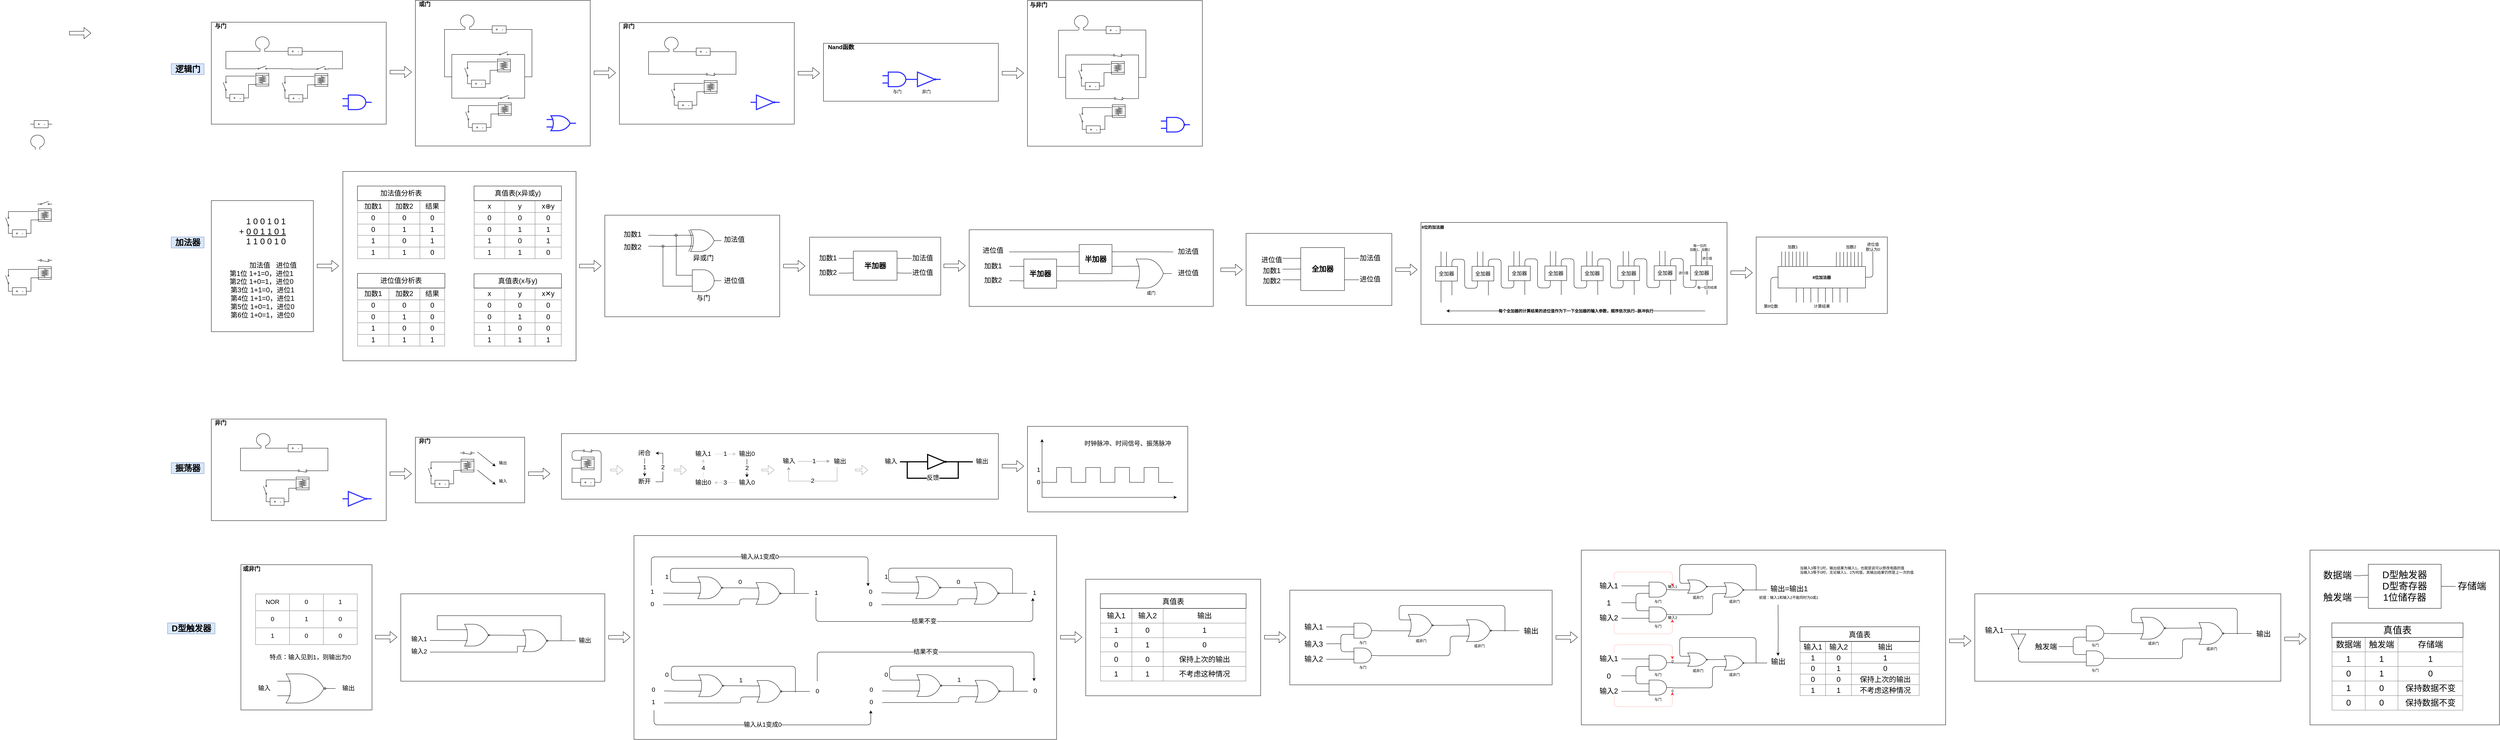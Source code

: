 <mxfile version="12.4.8" type="github">
  <diagram id="_mbeJhWYO9OrKyF545vx" name="Page-1">
    <mxGraphModel dx="7060" dy="3625" grid="1" gridSize="10" guides="1" tooltips="1" connect="1" arrows="1" fold="1" page="1" pageScale="1" pageWidth="827" pageHeight="1169" math="0" shadow="0">
      <root>
        <mxCell id="0"/>
        <mxCell id="1" parent="0"/>
        <mxCell id="wtRjHfEzPxuqXv_TNVYW-748" value="" style="whiteSpace=wrap;html=1;strokeColor=#000000;fillColor=none;" vertex="1" parent="1">
          <mxGeometry x="3360" y="1680" width="480" height="320" as="geometry"/>
        </mxCell>
        <mxCell id="wtRjHfEzPxuqXv_TNVYW-176" value="" style="whiteSpace=wrap;html=1;strokeColor=#000000;fillColor=none;" vertex="1" parent="1">
          <mxGeometry x="3200" y="90.5" width="480" height="400" as="geometry"/>
        </mxCell>
        <mxCell id="wtRjHfEzPxuqXv_TNVYW-285" value="" style="whiteSpace=wrap;html=1;strokeColor=#000000;fillColor=none;" vertex="1" parent="1">
          <mxGeometry x="2040" y="680" width="480" height="279" as="geometry"/>
        </mxCell>
        <mxCell id="wtRjHfEzPxuqXv_TNVYW-70" value="" style="whiteSpace=wrap;html=1;strokeColor=#000000;fillColor=none;" vertex="1" parent="1">
          <mxGeometry x="960" y="150" width="480" height="280" as="geometry"/>
        </mxCell>
        <mxCell id="wtRjHfEzPxuqXv_TNVYW-39" style="edgeStyle=orthogonalEdgeStyle;rounded=0;orthogonalLoop=1;jettySize=auto;html=1;exitX=0.658;exitY=1;exitDx=0;exitDy=0;exitPerimeter=0;entryX=0;entryY=0.5;entryDx=0;entryDy=0;entryPerimeter=0;endArrow=none;endFill=0;" edge="1" parent="1" source="wtRjHfEzPxuqXv_TNVYW-27" target="wtRjHfEzPxuqXv_TNVYW-37">
          <mxGeometry relative="1" as="geometry">
            <Array as="points">
              <mxPoint x="1130" y="230"/>
              <mxPoint x="1130" y="230"/>
            </Array>
          </mxGeometry>
        </mxCell>
        <mxCell id="wtRjHfEzPxuqXv_TNVYW-41" style="edgeStyle=orthogonalEdgeStyle;rounded=0;orthogonalLoop=1;jettySize=auto;html=1;exitX=0.342;exitY=1;exitDx=0;exitDy=0;exitPerimeter=0;entryX=0;entryY=0.84;entryDx=0;entryDy=0;entryPerimeter=0;endArrow=none;endFill=0;" edge="1" parent="1" source="wtRjHfEzPxuqXv_TNVYW-27">
          <mxGeometry relative="1" as="geometry">
            <mxPoint x="1080" y="278" as="targetPoint"/>
            <Array as="points">
              <mxPoint x="1000" y="230"/>
              <mxPoint x="1000" y="278"/>
            </Array>
          </mxGeometry>
        </mxCell>
        <mxCell id="wtRjHfEzPxuqXv_TNVYW-27" value="" style="verticalLabelPosition=bottom;shadow=0;dashed=0;align=center;html=1;verticalAlign=top;shape=mxgraph.electrical.radio.loop_antenna;strokeColor=#000000;" vertex="1" parent="1">
          <mxGeometry x="1080" y="190" width="40" height="40" as="geometry"/>
        </mxCell>
        <mxCell id="wtRjHfEzPxuqXv_TNVYW-35" value="" style="pointerEvents=1;verticalLabelPosition=bottom;shadow=0;dashed=0;align=center;html=1;verticalAlign=top;shape=mxgraph.electrical.resistors.resistor_1;strokeColor=#000000;" vertex="1" parent="1">
          <mxGeometry x="463" y="420" width="60" height="20" as="geometry"/>
        </mxCell>
        <mxCell id="wtRjHfEzPxuqXv_TNVYW-36" value="+&amp;nbsp; &amp;nbsp;-" style="text;html=1;resizable=0;autosize=1;align=center;verticalAlign=middle;points=[];fillColor=none;strokeColor=none;rounded=0;" vertex="1" parent="1">
          <mxGeometry x="473" y="420" width="40" height="20" as="geometry"/>
        </mxCell>
        <mxCell id="wtRjHfEzPxuqXv_TNVYW-40" style="edgeStyle=orthogonalEdgeStyle;rounded=0;orthogonalLoop=1;jettySize=auto;html=1;exitX=1;exitY=0.5;exitDx=0;exitDy=0;exitPerimeter=0;endArrow=none;endFill=0;entryX=1;entryY=0.84;entryDx=0;entryDy=0;entryPerimeter=0;" edge="1" parent="1" source="wtRjHfEzPxuqXv_TNVYW-37">
          <mxGeometry relative="1" as="geometry">
            <mxPoint x="1280" y="278" as="targetPoint"/>
            <Array as="points">
              <mxPoint x="1320" y="230"/>
              <mxPoint x="1320" y="278"/>
            </Array>
          </mxGeometry>
        </mxCell>
        <mxCell id="wtRjHfEzPxuqXv_TNVYW-37" value="" style="pointerEvents=1;verticalLabelPosition=bottom;shadow=0;dashed=0;align=center;html=1;verticalAlign=top;shape=mxgraph.electrical.resistors.resistor_1;strokeColor=#000000;" vertex="1" parent="1">
          <mxGeometry x="1160" y="220" width="60" height="20" as="geometry"/>
        </mxCell>
        <mxCell id="wtRjHfEzPxuqXv_TNVYW-38" value="+&amp;nbsp; &amp;nbsp;-" style="text;html=1;resizable=0;autosize=1;align=center;verticalAlign=middle;points=[];fillColor=none;strokeColor=none;rounded=0;" vertex="1" parent="1">
          <mxGeometry x="1170" y="220" width="40" height="20" as="geometry"/>
        </mxCell>
        <mxCell id="wtRjHfEzPxuqXv_TNVYW-47" value="" style="group" vertex="1" connectable="0" parent="1">
          <mxGeometry x="977" y="269" width="143" height="98" as="geometry"/>
        </mxCell>
        <mxCell id="wtRjHfEzPxuqXv_TNVYW-48" value="" style="group" vertex="1" connectable="0" parent="wtRjHfEzPxuqXv_TNVYW-47">
          <mxGeometry y="1" width="143" height="98" as="geometry"/>
        </mxCell>
        <mxCell id="wtRjHfEzPxuqXv_TNVYW-49" value="" style="shape=mxgraph.pid.heat_exchangers.heat_exchanger_(coil_tubes);html=1;align=center;verticalLabelPosition=bottom;verticalAlign=top;dashed=0;rotation=90;" vertex="1" parent="wtRjHfEzPxuqXv_TNVYW-48">
          <mxGeometry x="105.5" y="20" width="35" height="35.63" as="geometry"/>
        </mxCell>
        <mxCell id="wtRjHfEzPxuqXv_TNVYW-50" value="" style="pointerEvents=1;verticalLabelPosition=bottom;shadow=0;dashed=0;align=center;html=1;verticalAlign=top;shape=mxgraph.electrical.electro-mechanical.simple_switch;" vertex="1" parent="wtRjHfEzPxuqXv_TNVYW-48">
          <mxGeometry x="103" width="40" height="9" as="geometry"/>
        </mxCell>
        <mxCell id="wtRjHfEzPxuqXv_TNVYW-51" style="edgeStyle=orthogonalEdgeStyle;rounded=0;orthogonalLoop=1;jettySize=auto;html=1;exitX=1;exitY=0.5;exitDx=0;exitDy=0;exitPerimeter=0;entryX=0.93;entryY=1;entryDx=0;entryDy=0;entryPerimeter=0;endArrow=none;endFill=0;" edge="1" parent="wtRjHfEzPxuqXv_TNVYW-48" source="wtRjHfEzPxuqXv_TNVYW-52" target="wtRjHfEzPxuqXv_TNVYW-49">
          <mxGeometry relative="1" as="geometry">
            <Array as="points">
              <mxPoint x="85" y="88"/>
              <mxPoint x="85" y="51"/>
              <mxPoint x="105" y="51"/>
            </Array>
          </mxGeometry>
        </mxCell>
        <mxCell id="wtRjHfEzPxuqXv_TNVYW-52" value="" style="pointerEvents=1;verticalLabelPosition=bottom;shadow=0;dashed=0;align=center;html=1;verticalAlign=top;shape=mxgraph.electrical.resistors.resistor_1;strokeColor=#000000;" vertex="1" parent="wtRjHfEzPxuqXv_TNVYW-48">
          <mxGeometry x="23" y="78" width="60" height="20" as="geometry"/>
        </mxCell>
        <mxCell id="wtRjHfEzPxuqXv_TNVYW-53" value="+&amp;nbsp; &amp;nbsp;-" style="text;html=1;resizable=0;autosize=1;align=center;verticalAlign=middle;points=[];fillColor=none;strokeColor=none;rounded=0;" vertex="1" parent="wtRjHfEzPxuqXv_TNVYW-48">
          <mxGeometry x="33" y="78" width="40" height="20" as="geometry"/>
        </mxCell>
        <mxCell id="wtRjHfEzPxuqXv_TNVYW-54" style="edgeStyle=orthogonalEdgeStyle;rounded=0;orthogonalLoop=1;jettySize=auto;html=1;exitX=1;exitY=0.84;exitDx=0;exitDy=0;exitPerimeter=0;endArrow=none;endFill=0;" edge="1" parent="wtRjHfEzPxuqXv_TNVYW-48" source="wtRjHfEzPxuqXv_TNVYW-55">
          <mxGeometry relative="1" as="geometry">
            <mxPoint x="103" y="28" as="targetPoint"/>
            <Array as="points">
              <mxPoint x="23" y="28"/>
            </Array>
          </mxGeometry>
        </mxCell>
        <mxCell id="wtRjHfEzPxuqXv_TNVYW-55" value="" style="pointerEvents=1;verticalLabelPosition=bottom;shadow=0;dashed=0;align=center;html=1;verticalAlign=top;shape=mxgraph.electrical.electro-mechanical.simple_switch;rotation=-90;" vertex="1" parent="wtRjHfEzPxuqXv_TNVYW-48">
          <mxGeometry y="51" width="40" height="9" as="geometry"/>
        </mxCell>
        <mxCell id="wtRjHfEzPxuqXv_TNVYW-56" style="edgeStyle=orthogonalEdgeStyle;rounded=0;orthogonalLoop=1;jettySize=auto;html=1;exitX=0;exitY=0.5;exitDx=0;exitDy=0;exitPerimeter=0;entryX=0;entryY=0.84;entryDx=0;entryDy=0;entryPerimeter=0;endArrow=none;endFill=0;" edge="1" parent="wtRjHfEzPxuqXv_TNVYW-48" source="wtRjHfEzPxuqXv_TNVYW-52" target="wtRjHfEzPxuqXv_TNVYW-55">
          <mxGeometry relative="1" as="geometry"/>
        </mxCell>
        <mxCell id="wtRjHfEzPxuqXv_TNVYW-57" value="" style="group" vertex="1" connectable="0" parent="1">
          <mxGeometry x="1139" y="270" width="143" height="98" as="geometry"/>
        </mxCell>
        <mxCell id="wtRjHfEzPxuqXv_TNVYW-58" value="" style="group" vertex="1" connectable="0" parent="wtRjHfEzPxuqXv_TNVYW-57">
          <mxGeometry y="1" width="143" height="98" as="geometry"/>
        </mxCell>
        <mxCell id="wtRjHfEzPxuqXv_TNVYW-59" value="" style="shape=mxgraph.pid.heat_exchangers.heat_exchanger_(coil_tubes);html=1;align=center;verticalLabelPosition=bottom;verticalAlign=top;dashed=0;rotation=90;" vertex="1" parent="wtRjHfEzPxuqXv_TNVYW-58">
          <mxGeometry x="105.5" y="20" width="35" height="35.63" as="geometry"/>
        </mxCell>
        <mxCell id="wtRjHfEzPxuqXv_TNVYW-60" value="" style="pointerEvents=1;verticalLabelPosition=bottom;shadow=0;dashed=0;align=center;html=1;verticalAlign=top;shape=mxgraph.electrical.electro-mechanical.simple_switch;" vertex="1" parent="wtRjHfEzPxuqXv_TNVYW-58">
          <mxGeometry x="103" width="40" height="9" as="geometry"/>
        </mxCell>
        <mxCell id="wtRjHfEzPxuqXv_TNVYW-61" style="edgeStyle=orthogonalEdgeStyle;rounded=0;orthogonalLoop=1;jettySize=auto;html=1;exitX=1;exitY=0.5;exitDx=0;exitDy=0;exitPerimeter=0;entryX=0.93;entryY=1;entryDx=0;entryDy=0;entryPerimeter=0;endArrow=none;endFill=0;" edge="1" parent="wtRjHfEzPxuqXv_TNVYW-58" source="wtRjHfEzPxuqXv_TNVYW-62" target="wtRjHfEzPxuqXv_TNVYW-59">
          <mxGeometry relative="1" as="geometry">
            <Array as="points">
              <mxPoint x="85" y="88"/>
              <mxPoint x="85" y="51"/>
              <mxPoint x="105" y="51"/>
            </Array>
          </mxGeometry>
        </mxCell>
        <mxCell id="wtRjHfEzPxuqXv_TNVYW-62" value="" style="pointerEvents=1;verticalLabelPosition=bottom;shadow=0;dashed=0;align=center;html=1;verticalAlign=top;shape=mxgraph.electrical.resistors.resistor_1;strokeColor=#000000;" vertex="1" parent="wtRjHfEzPxuqXv_TNVYW-58">
          <mxGeometry x="23" y="78" width="60" height="20" as="geometry"/>
        </mxCell>
        <mxCell id="wtRjHfEzPxuqXv_TNVYW-63" value="+&amp;nbsp; &amp;nbsp;-" style="text;html=1;resizable=0;autosize=1;align=center;verticalAlign=middle;points=[];fillColor=none;strokeColor=none;rounded=0;" vertex="1" parent="wtRjHfEzPxuqXv_TNVYW-58">
          <mxGeometry x="33" y="78" width="40" height="20" as="geometry"/>
        </mxCell>
        <mxCell id="wtRjHfEzPxuqXv_TNVYW-64" style="edgeStyle=orthogonalEdgeStyle;rounded=0;orthogonalLoop=1;jettySize=auto;html=1;exitX=1;exitY=0.84;exitDx=0;exitDy=0;exitPerimeter=0;endArrow=none;endFill=0;" edge="1" parent="wtRjHfEzPxuqXv_TNVYW-58" source="wtRjHfEzPxuqXv_TNVYW-65">
          <mxGeometry relative="1" as="geometry">
            <mxPoint x="103" y="28" as="targetPoint"/>
            <Array as="points">
              <mxPoint x="23" y="28"/>
            </Array>
          </mxGeometry>
        </mxCell>
        <mxCell id="wtRjHfEzPxuqXv_TNVYW-65" value="" style="pointerEvents=1;verticalLabelPosition=bottom;shadow=0;dashed=0;align=center;html=1;verticalAlign=top;shape=mxgraph.electrical.electro-mechanical.simple_switch;rotation=-90;" vertex="1" parent="wtRjHfEzPxuqXv_TNVYW-58">
          <mxGeometry y="51" width="40" height="9" as="geometry"/>
        </mxCell>
        <mxCell id="wtRjHfEzPxuqXv_TNVYW-66" style="edgeStyle=orthogonalEdgeStyle;rounded=0;orthogonalLoop=1;jettySize=auto;html=1;exitX=0;exitY=0.5;exitDx=0;exitDy=0;exitPerimeter=0;entryX=0;entryY=0.84;entryDx=0;entryDy=0;entryPerimeter=0;endArrow=none;endFill=0;" edge="1" parent="wtRjHfEzPxuqXv_TNVYW-58" source="wtRjHfEzPxuqXv_TNVYW-62" target="wtRjHfEzPxuqXv_TNVYW-65">
          <mxGeometry relative="1" as="geometry"/>
        </mxCell>
        <mxCell id="wtRjHfEzPxuqXv_TNVYW-67" style="edgeStyle=orthogonalEdgeStyle;rounded=0;orthogonalLoop=1;jettySize=auto;html=1;exitX=1;exitY=0.84;exitDx=0;exitDy=0;exitPerimeter=0;entryX=0;entryY=0.84;entryDx=0;entryDy=0;entryPerimeter=0;endArrow=none;endFill=0;" edge="1" parent="1" source="wtRjHfEzPxuqXv_TNVYW-50" target="wtRjHfEzPxuqXv_TNVYW-60">
          <mxGeometry relative="1" as="geometry">
            <Array as="points">
              <mxPoint x="1181" y="278"/>
            </Array>
          </mxGeometry>
        </mxCell>
        <mxCell id="wtRjHfEzPxuqXv_TNVYW-68" value="" style="verticalLabelPosition=bottom;shadow=0;dashed=0;align=center;html=1;verticalAlign=top;shape=mxgraph.electrical.radio.loop_antenna;strokeColor=#000000;" vertex="1" parent="1">
          <mxGeometry x="463" y="460" width="40" height="40" as="geometry"/>
        </mxCell>
        <mxCell id="wtRjHfEzPxuqXv_TNVYW-71" value="&lt;b&gt;&lt;font style=&quot;font-size: 16px&quot;&gt;与门&lt;/font&gt;&lt;/b&gt;" style="text;html=1;resizable=0;autosize=1;align=center;verticalAlign=middle;points=[];fillColor=none;strokeColor=none;rounded=0;" vertex="1" parent="1">
          <mxGeometry x="960" y="150" width="50" height="20" as="geometry"/>
        </mxCell>
        <mxCell id="wtRjHfEzPxuqXv_TNVYW-72" value="" style="whiteSpace=wrap;html=1;strokeColor=#000000;fillColor=none;" vertex="1" parent="1">
          <mxGeometry x="1520" y="90.0" width="480" height="400" as="geometry"/>
        </mxCell>
        <mxCell id="wtRjHfEzPxuqXv_TNVYW-73" style="edgeStyle=orthogonalEdgeStyle;rounded=0;orthogonalLoop=1;jettySize=auto;html=1;exitX=0.658;exitY=1;exitDx=0;exitDy=0;exitPerimeter=0;entryX=0;entryY=0.5;entryDx=0;entryDy=0;entryPerimeter=0;endArrow=none;endFill=0;" edge="1" parent="1" source="wtRjHfEzPxuqXv_TNVYW-75" target="wtRjHfEzPxuqXv_TNVYW-77">
          <mxGeometry relative="1" as="geometry">
            <Array as="points">
              <mxPoint x="1690" y="170"/>
              <mxPoint x="1690" y="170"/>
            </Array>
          </mxGeometry>
        </mxCell>
        <mxCell id="wtRjHfEzPxuqXv_TNVYW-105" style="edgeStyle=orthogonalEdgeStyle;rounded=0;orthogonalLoop=1;jettySize=auto;html=1;exitX=0.342;exitY=1;exitDx=0;exitDy=0;exitPerimeter=0;endArrow=none;endFill=0;" edge="1" parent="1" source="wtRjHfEzPxuqXv_TNVYW-75">
          <mxGeometry relative="1" as="geometry">
            <mxPoint x="1620" y="300" as="targetPoint"/>
            <Array as="points">
              <mxPoint x="1600" y="170"/>
              <mxPoint x="1600" y="300"/>
            </Array>
          </mxGeometry>
        </mxCell>
        <mxCell id="wtRjHfEzPxuqXv_TNVYW-75" value="" style="verticalLabelPosition=bottom;shadow=0;dashed=0;align=center;html=1;verticalAlign=top;shape=mxgraph.electrical.radio.loop_antenna;strokeColor=#000000;" vertex="1" parent="1">
          <mxGeometry x="1642.5" y="130" width="40" height="40" as="geometry"/>
        </mxCell>
        <mxCell id="wtRjHfEzPxuqXv_TNVYW-102" style="edgeStyle=orthogonalEdgeStyle;rounded=0;orthogonalLoop=1;jettySize=auto;html=1;exitX=1;exitY=0.5;exitDx=0;exitDy=0;exitPerimeter=0;endArrow=none;endFill=0;" edge="1" parent="1" source="wtRjHfEzPxuqXv_TNVYW-77">
          <mxGeometry relative="1" as="geometry">
            <mxPoint x="1820" y="300" as="targetPoint"/>
            <Array as="points">
              <mxPoint x="1840" y="170"/>
              <mxPoint x="1840" y="300"/>
            </Array>
          </mxGeometry>
        </mxCell>
        <mxCell id="wtRjHfEzPxuqXv_TNVYW-77" value="" style="pointerEvents=1;verticalLabelPosition=bottom;shadow=0;dashed=0;align=center;html=1;verticalAlign=top;shape=mxgraph.electrical.resistors.resistor_1;strokeColor=#000000;" vertex="1" parent="1">
          <mxGeometry x="1720" y="160" width="60" height="20" as="geometry"/>
        </mxCell>
        <mxCell id="wtRjHfEzPxuqXv_TNVYW-78" value="+&amp;nbsp; &amp;nbsp;-" style="text;html=1;resizable=0;autosize=1;align=center;verticalAlign=middle;points=[];fillColor=none;strokeColor=none;rounded=0;" vertex="1" parent="1">
          <mxGeometry x="1730" y="160" width="40" height="20" as="geometry"/>
        </mxCell>
        <mxCell id="wtRjHfEzPxuqXv_TNVYW-79" value="" style="group" vertex="1" connectable="0" parent="1">
          <mxGeometry x="1640" y="230" width="143" height="98" as="geometry"/>
        </mxCell>
        <mxCell id="wtRjHfEzPxuqXv_TNVYW-80" value="" style="group" vertex="1" connectable="0" parent="wtRjHfEzPxuqXv_TNVYW-79">
          <mxGeometry y="1" width="143" height="98" as="geometry"/>
        </mxCell>
        <mxCell id="wtRjHfEzPxuqXv_TNVYW-81" value="" style="shape=mxgraph.pid.heat_exchangers.heat_exchanger_(coil_tubes);html=1;align=center;verticalLabelPosition=bottom;verticalAlign=top;dashed=0;rotation=90;" vertex="1" parent="wtRjHfEzPxuqXv_TNVYW-80">
          <mxGeometry x="105.5" y="20" width="35" height="35.63" as="geometry"/>
        </mxCell>
        <mxCell id="wtRjHfEzPxuqXv_TNVYW-82" value="" style="pointerEvents=1;verticalLabelPosition=bottom;shadow=0;dashed=0;align=center;html=1;verticalAlign=top;shape=mxgraph.electrical.electro-mechanical.simple_switch;" vertex="1" parent="wtRjHfEzPxuqXv_TNVYW-80">
          <mxGeometry x="103" width="40" height="9" as="geometry"/>
        </mxCell>
        <mxCell id="wtRjHfEzPxuqXv_TNVYW-83" style="edgeStyle=orthogonalEdgeStyle;rounded=0;orthogonalLoop=1;jettySize=auto;html=1;exitX=1;exitY=0.5;exitDx=0;exitDy=0;exitPerimeter=0;entryX=0.93;entryY=1;entryDx=0;entryDy=0;entryPerimeter=0;endArrow=none;endFill=0;" edge="1" parent="wtRjHfEzPxuqXv_TNVYW-80" source="wtRjHfEzPxuqXv_TNVYW-84" target="wtRjHfEzPxuqXv_TNVYW-81">
          <mxGeometry relative="1" as="geometry">
            <Array as="points">
              <mxPoint x="85" y="88"/>
              <mxPoint x="85" y="51"/>
              <mxPoint x="105" y="51"/>
            </Array>
          </mxGeometry>
        </mxCell>
        <mxCell id="wtRjHfEzPxuqXv_TNVYW-84" value="" style="pointerEvents=1;verticalLabelPosition=bottom;shadow=0;dashed=0;align=center;html=1;verticalAlign=top;shape=mxgraph.electrical.resistors.resistor_1;strokeColor=#000000;" vertex="1" parent="wtRjHfEzPxuqXv_TNVYW-80">
          <mxGeometry x="23" y="78" width="60" height="20" as="geometry"/>
        </mxCell>
        <mxCell id="wtRjHfEzPxuqXv_TNVYW-85" value="+&amp;nbsp; &amp;nbsp;-" style="text;html=1;resizable=0;autosize=1;align=center;verticalAlign=middle;points=[];fillColor=none;strokeColor=none;rounded=0;" vertex="1" parent="wtRjHfEzPxuqXv_TNVYW-80">
          <mxGeometry x="33" y="78" width="40" height="20" as="geometry"/>
        </mxCell>
        <mxCell id="wtRjHfEzPxuqXv_TNVYW-86" style="edgeStyle=orthogonalEdgeStyle;rounded=0;orthogonalLoop=1;jettySize=auto;html=1;exitX=1;exitY=0.84;exitDx=0;exitDy=0;exitPerimeter=0;endArrow=none;endFill=0;" edge="1" parent="wtRjHfEzPxuqXv_TNVYW-80" source="wtRjHfEzPxuqXv_TNVYW-87">
          <mxGeometry relative="1" as="geometry">
            <mxPoint x="103" y="28" as="targetPoint"/>
            <Array as="points">
              <mxPoint x="23" y="28"/>
            </Array>
          </mxGeometry>
        </mxCell>
        <mxCell id="wtRjHfEzPxuqXv_TNVYW-87" value="" style="pointerEvents=1;verticalLabelPosition=bottom;shadow=0;dashed=0;align=center;html=1;verticalAlign=top;shape=mxgraph.electrical.electro-mechanical.simple_switch;rotation=-90;" vertex="1" parent="wtRjHfEzPxuqXv_TNVYW-80">
          <mxGeometry y="51" width="40" height="9" as="geometry"/>
        </mxCell>
        <mxCell id="wtRjHfEzPxuqXv_TNVYW-88" style="edgeStyle=orthogonalEdgeStyle;rounded=0;orthogonalLoop=1;jettySize=auto;html=1;exitX=0;exitY=0.5;exitDx=0;exitDy=0;exitPerimeter=0;entryX=0;entryY=0.84;entryDx=0;entryDy=0;entryPerimeter=0;endArrow=none;endFill=0;" edge="1" parent="wtRjHfEzPxuqXv_TNVYW-80" source="wtRjHfEzPxuqXv_TNVYW-84" target="wtRjHfEzPxuqXv_TNVYW-87">
          <mxGeometry relative="1" as="geometry"/>
        </mxCell>
        <mxCell id="wtRjHfEzPxuqXv_TNVYW-89" value="" style="group" vertex="1" connectable="0" parent="1">
          <mxGeometry x="1642.5" y="350" width="143" height="98" as="geometry"/>
        </mxCell>
        <mxCell id="wtRjHfEzPxuqXv_TNVYW-90" value="" style="group" vertex="1" connectable="0" parent="wtRjHfEzPxuqXv_TNVYW-89">
          <mxGeometry y="1" width="143" height="98" as="geometry"/>
        </mxCell>
        <mxCell id="wtRjHfEzPxuqXv_TNVYW-91" value="" style="shape=mxgraph.pid.heat_exchangers.heat_exchanger_(coil_tubes);html=1;align=center;verticalLabelPosition=bottom;verticalAlign=top;dashed=0;rotation=90;" vertex="1" parent="wtRjHfEzPxuqXv_TNVYW-90">
          <mxGeometry x="105.5" y="20" width="35" height="35.63" as="geometry"/>
        </mxCell>
        <mxCell id="wtRjHfEzPxuqXv_TNVYW-92" value="" style="pointerEvents=1;verticalLabelPosition=bottom;shadow=0;dashed=0;align=center;html=1;verticalAlign=top;shape=mxgraph.electrical.electro-mechanical.simple_switch;" vertex="1" parent="wtRjHfEzPxuqXv_TNVYW-90">
          <mxGeometry x="103" width="40" height="9" as="geometry"/>
        </mxCell>
        <mxCell id="wtRjHfEzPxuqXv_TNVYW-93" style="edgeStyle=orthogonalEdgeStyle;rounded=0;orthogonalLoop=1;jettySize=auto;html=1;exitX=1;exitY=0.5;exitDx=0;exitDy=0;exitPerimeter=0;entryX=0.93;entryY=1;entryDx=0;entryDy=0;entryPerimeter=0;endArrow=none;endFill=0;" edge="1" parent="wtRjHfEzPxuqXv_TNVYW-90" source="wtRjHfEzPxuqXv_TNVYW-94" target="wtRjHfEzPxuqXv_TNVYW-91">
          <mxGeometry relative="1" as="geometry">
            <Array as="points">
              <mxPoint x="85" y="88"/>
              <mxPoint x="85" y="51"/>
              <mxPoint x="105" y="51"/>
            </Array>
          </mxGeometry>
        </mxCell>
        <mxCell id="wtRjHfEzPxuqXv_TNVYW-94" value="" style="pointerEvents=1;verticalLabelPosition=bottom;shadow=0;dashed=0;align=center;html=1;verticalAlign=top;shape=mxgraph.electrical.resistors.resistor_1;strokeColor=#000000;" vertex="1" parent="wtRjHfEzPxuqXv_TNVYW-90">
          <mxGeometry x="23" y="78" width="60" height="20" as="geometry"/>
        </mxCell>
        <mxCell id="wtRjHfEzPxuqXv_TNVYW-95" value="+&amp;nbsp; &amp;nbsp;-" style="text;html=1;resizable=0;autosize=1;align=center;verticalAlign=middle;points=[];fillColor=none;strokeColor=none;rounded=0;" vertex="1" parent="wtRjHfEzPxuqXv_TNVYW-90">
          <mxGeometry x="33" y="78" width="40" height="20" as="geometry"/>
        </mxCell>
        <mxCell id="wtRjHfEzPxuqXv_TNVYW-96" style="edgeStyle=orthogonalEdgeStyle;rounded=0;orthogonalLoop=1;jettySize=auto;html=1;exitX=1;exitY=0.84;exitDx=0;exitDy=0;exitPerimeter=0;endArrow=none;endFill=0;" edge="1" parent="wtRjHfEzPxuqXv_TNVYW-90" source="wtRjHfEzPxuqXv_TNVYW-97">
          <mxGeometry relative="1" as="geometry">
            <mxPoint x="103" y="28" as="targetPoint"/>
            <Array as="points">
              <mxPoint x="23" y="28"/>
            </Array>
          </mxGeometry>
        </mxCell>
        <mxCell id="wtRjHfEzPxuqXv_TNVYW-97" value="" style="pointerEvents=1;verticalLabelPosition=bottom;shadow=0;dashed=0;align=center;html=1;verticalAlign=top;shape=mxgraph.electrical.electro-mechanical.simple_switch;rotation=-90;" vertex="1" parent="wtRjHfEzPxuqXv_TNVYW-90">
          <mxGeometry y="51" width="40" height="9" as="geometry"/>
        </mxCell>
        <mxCell id="wtRjHfEzPxuqXv_TNVYW-98" style="edgeStyle=orthogonalEdgeStyle;rounded=0;orthogonalLoop=1;jettySize=auto;html=1;exitX=0;exitY=0.5;exitDx=0;exitDy=0;exitPerimeter=0;entryX=0;entryY=0.84;entryDx=0;entryDy=0;entryPerimeter=0;endArrow=none;endFill=0;" edge="1" parent="wtRjHfEzPxuqXv_TNVYW-90" source="wtRjHfEzPxuqXv_TNVYW-94" target="wtRjHfEzPxuqXv_TNVYW-97">
          <mxGeometry relative="1" as="geometry"/>
        </mxCell>
        <mxCell id="wtRjHfEzPxuqXv_TNVYW-100" value="&lt;span style=&quot;font-size: 16px&quot;&gt;&lt;b&gt;或门&lt;/b&gt;&lt;/span&gt;" style="text;html=1;resizable=0;autosize=1;align=center;verticalAlign=middle;points=[];fillColor=none;strokeColor=none;rounded=0;" vertex="1" parent="1">
          <mxGeometry x="1520" y="90.0" width="50" height="20" as="geometry"/>
        </mxCell>
        <mxCell id="wtRjHfEzPxuqXv_TNVYW-103" style="edgeStyle=orthogonalEdgeStyle;rounded=0;orthogonalLoop=1;jettySize=auto;html=1;exitX=1;exitY=0.84;exitDx=0;exitDy=0;exitPerimeter=0;entryX=1;entryY=0.84;entryDx=0;entryDy=0;entryPerimeter=0;endArrow=none;endFill=0;" edge="1" parent="1" source="wtRjHfEzPxuqXv_TNVYW-82" target="wtRjHfEzPxuqXv_TNVYW-92">
          <mxGeometry relative="1" as="geometry">
            <Array as="points">
              <mxPoint x="1820" y="239"/>
              <mxPoint x="1820" y="359"/>
            </Array>
          </mxGeometry>
        </mxCell>
        <mxCell id="wtRjHfEzPxuqXv_TNVYW-104" style="edgeStyle=orthogonalEdgeStyle;rounded=0;orthogonalLoop=1;jettySize=auto;html=1;exitX=0;exitY=0.84;exitDx=0;exitDy=0;exitPerimeter=0;entryX=0;entryY=0.84;entryDx=0;entryDy=0;entryPerimeter=0;endArrow=none;endFill=0;" edge="1" parent="1" source="wtRjHfEzPxuqXv_TNVYW-82" target="wtRjHfEzPxuqXv_TNVYW-92">
          <mxGeometry relative="1" as="geometry">
            <Array as="points">
              <mxPoint x="1620" y="239"/>
              <mxPoint x="1620" y="359"/>
            </Array>
          </mxGeometry>
        </mxCell>
        <mxCell id="wtRjHfEzPxuqXv_TNVYW-109" value="" style="group" vertex="1" connectable="0" parent="1">
          <mxGeometry x="380" y="641" width="143" height="98" as="geometry"/>
        </mxCell>
        <mxCell id="wtRjHfEzPxuqXv_TNVYW-110" value="" style="group" vertex="1" connectable="0" parent="wtRjHfEzPxuqXv_TNVYW-109">
          <mxGeometry y="1" width="143" height="98" as="geometry"/>
        </mxCell>
        <mxCell id="wtRjHfEzPxuqXv_TNVYW-111" value="" style="shape=mxgraph.pid.heat_exchangers.heat_exchanger_(coil_tubes);html=1;align=center;verticalLabelPosition=bottom;verticalAlign=top;dashed=0;rotation=90;" vertex="1" parent="wtRjHfEzPxuqXv_TNVYW-110">
          <mxGeometry x="105.5" y="20" width="35" height="35.63" as="geometry"/>
        </mxCell>
        <mxCell id="wtRjHfEzPxuqXv_TNVYW-112" value="" style="pointerEvents=1;verticalLabelPosition=bottom;shadow=0;dashed=0;align=center;html=1;verticalAlign=top;shape=mxgraph.electrical.electro-mechanical.simple_switch;" vertex="1" parent="wtRjHfEzPxuqXv_TNVYW-110">
          <mxGeometry x="103" width="40" height="9" as="geometry"/>
        </mxCell>
        <mxCell id="wtRjHfEzPxuqXv_TNVYW-113" style="edgeStyle=orthogonalEdgeStyle;rounded=0;orthogonalLoop=1;jettySize=auto;html=1;exitX=1;exitY=0.5;exitDx=0;exitDy=0;exitPerimeter=0;entryX=0.93;entryY=1;entryDx=0;entryDy=0;entryPerimeter=0;endArrow=none;endFill=0;" edge="1" parent="wtRjHfEzPxuqXv_TNVYW-110" source="wtRjHfEzPxuqXv_TNVYW-114" target="wtRjHfEzPxuqXv_TNVYW-111">
          <mxGeometry relative="1" as="geometry">
            <Array as="points">
              <mxPoint x="85" y="88"/>
              <mxPoint x="85" y="51"/>
              <mxPoint x="105" y="51"/>
            </Array>
          </mxGeometry>
        </mxCell>
        <mxCell id="wtRjHfEzPxuqXv_TNVYW-114" value="" style="pointerEvents=1;verticalLabelPosition=bottom;shadow=0;dashed=0;align=center;html=1;verticalAlign=top;shape=mxgraph.electrical.resistors.resistor_1;strokeColor=#000000;" vertex="1" parent="wtRjHfEzPxuqXv_TNVYW-110">
          <mxGeometry x="23" y="78" width="60" height="20" as="geometry"/>
        </mxCell>
        <mxCell id="wtRjHfEzPxuqXv_TNVYW-115" value="+&amp;nbsp; &amp;nbsp;-" style="text;html=1;resizable=0;autosize=1;align=center;verticalAlign=middle;points=[];fillColor=none;strokeColor=none;rounded=0;" vertex="1" parent="wtRjHfEzPxuqXv_TNVYW-110">
          <mxGeometry x="33" y="78" width="40" height="20" as="geometry"/>
        </mxCell>
        <mxCell id="wtRjHfEzPxuqXv_TNVYW-116" style="edgeStyle=orthogonalEdgeStyle;rounded=0;orthogonalLoop=1;jettySize=auto;html=1;exitX=1;exitY=0.84;exitDx=0;exitDy=0;exitPerimeter=0;endArrow=none;endFill=0;" edge="1" parent="wtRjHfEzPxuqXv_TNVYW-110" source="wtRjHfEzPxuqXv_TNVYW-117">
          <mxGeometry relative="1" as="geometry">
            <mxPoint x="103" y="28" as="targetPoint"/>
            <Array as="points">
              <mxPoint x="23" y="28"/>
            </Array>
          </mxGeometry>
        </mxCell>
        <mxCell id="wtRjHfEzPxuqXv_TNVYW-117" value="" style="pointerEvents=1;verticalLabelPosition=bottom;shadow=0;dashed=0;align=center;html=1;verticalAlign=top;shape=mxgraph.electrical.electro-mechanical.simple_switch;rotation=-90;" vertex="1" parent="wtRjHfEzPxuqXv_TNVYW-110">
          <mxGeometry y="51" width="40" height="9" as="geometry"/>
        </mxCell>
        <mxCell id="wtRjHfEzPxuqXv_TNVYW-118" style="edgeStyle=orthogonalEdgeStyle;rounded=0;orthogonalLoop=1;jettySize=auto;html=1;exitX=0;exitY=0.5;exitDx=0;exitDy=0;exitPerimeter=0;entryX=0;entryY=0.84;entryDx=0;entryDy=0;entryPerimeter=0;endArrow=none;endFill=0;" edge="1" parent="wtRjHfEzPxuqXv_TNVYW-110" source="wtRjHfEzPxuqXv_TNVYW-114" target="wtRjHfEzPxuqXv_TNVYW-117">
          <mxGeometry relative="1" as="geometry"/>
        </mxCell>
        <mxCell id="wtRjHfEzPxuqXv_TNVYW-130" value="" style="whiteSpace=wrap;html=1;strokeColor=#000000;fillColor=none;" vertex="1" parent="1">
          <mxGeometry x="2080" y="151.0" width="480" height="279" as="geometry"/>
        </mxCell>
        <mxCell id="wtRjHfEzPxuqXv_TNVYW-131" style="edgeStyle=orthogonalEdgeStyle;rounded=0;orthogonalLoop=1;jettySize=auto;html=1;exitX=0.658;exitY=1;exitDx=0;exitDy=0;exitPerimeter=0;entryX=0;entryY=0.5;entryDx=0;entryDy=0;entryPerimeter=0;endArrow=none;endFill=0;" edge="1" parent="1" source="wtRjHfEzPxuqXv_TNVYW-133" target="wtRjHfEzPxuqXv_TNVYW-135">
          <mxGeometry relative="1" as="geometry">
            <Array as="points">
              <mxPoint x="2250" y="231.0"/>
              <mxPoint x="2250" y="231.0"/>
            </Array>
          </mxGeometry>
        </mxCell>
        <mxCell id="wtRjHfEzPxuqXv_TNVYW-132" style="edgeStyle=orthogonalEdgeStyle;rounded=0;orthogonalLoop=1;jettySize=auto;html=1;exitX=0.342;exitY=1;exitDx=0;exitDy=0;exitPerimeter=0;endArrow=none;endFill=0;entryX=0;entryY=0.43;entryDx=0;entryDy=0;entryPerimeter=0;" edge="1" parent="1" source="wtRjHfEzPxuqXv_TNVYW-133" target="wtRjHfEzPxuqXv_TNVYW-163">
          <mxGeometry relative="1" as="geometry">
            <mxPoint x="2179.667" y="361.167" as="targetPoint"/>
            <Array as="points">
              <mxPoint x="2160" y="231.0"/>
              <mxPoint x="2160" y="293.0"/>
            </Array>
          </mxGeometry>
        </mxCell>
        <mxCell id="wtRjHfEzPxuqXv_TNVYW-133" value="" style="verticalLabelPosition=bottom;shadow=0;dashed=0;align=center;html=1;verticalAlign=top;shape=mxgraph.electrical.radio.loop_antenna;strokeColor=#000000;" vertex="1" parent="1">
          <mxGeometry x="2202.5" y="191.0" width="40" height="40" as="geometry"/>
        </mxCell>
        <mxCell id="wtRjHfEzPxuqXv_TNVYW-134" style="edgeStyle=orthogonalEdgeStyle;rounded=0;orthogonalLoop=1;jettySize=auto;html=1;exitX=1;exitY=0.5;exitDx=0;exitDy=0;exitPerimeter=0;endArrow=none;endFill=0;entryX=1;entryY=0.43;entryDx=0;entryDy=0;entryPerimeter=0;" edge="1" parent="1" source="wtRjHfEzPxuqXv_TNVYW-135" target="wtRjHfEzPxuqXv_TNVYW-163">
          <mxGeometry relative="1" as="geometry">
            <mxPoint x="2379.667" y="361.167" as="targetPoint"/>
            <Array as="points">
              <mxPoint x="2400" y="231.0"/>
              <mxPoint x="2400" y="293.0"/>
            </Array>
          </mxGeometry>
        </mxCell>
        <mxCell id="wtRjHfEzPxuqXv_TNVYW-135" value="" style="pointerEvents=1;verticalLabelPosition=bottom;shadow=0;dashed=0;align=center;html=1;verticalAlign=top;shape=mxgraph.electrical.resistors.resistor_1;strokeColor=#000000;" vertex="1" parent="1">
          <mxGeometry x="2280" y="221.0" width="60" height="20" as="geometry"/>
        </mxCell>
        <mxCell id="wtRjHfEzPxuqXv_TNVYW-136" value="+&amp;nbsp; &amp;nbsp;-" style="text;html=1;resizable=0;autosize=1;align=center;verticalAlign=middle;points=[];fillColor=none;strokeColor=none;rounded=0;" vertex="1" parent="1">
          <mxGeometry x="2290" y="221.0" width="40" height="20" as="geometry"/>
        </mxCell>
        <mxCell id="wtRjHfEzPxuqXv_TNVYW-157" value="&lt;span style=&quot;font-size: 16px&quot;&gt;&lt;b&gt;非门&lt;/b&gt;&lt;/span&gt;" style="text;html=1;resizable=0;autosize=1;align=center;verticalAlign=middle;points=[];fillColor=none;strokeColor=none;rounded=0;" vertex="1" parent="1">
          <mxGeometry x="2080" y="151.0" width="50" height="20" as="geometry"/>
        </mxCell>
        <mxCell id="wtRjHfEzPxuqXv_TNVYW-160" value="" style="group" vertex="1" connectable="0" parent="1">
          <mxGeometry x="380" y="801" width="143" height="98" as="geometry"/>
        </mxCell>
        <mxCell id="wtRjHfEzPxuqXv_TNVYW-129" value="" style="group" vertex="1" connectable="0" parent="wtRjHfEzPxuqXv_TNVYW-160">
          <mxGeometry width="143" height="98" as="geometry"/>
        </mxCell>
        <mxCell id="wtRjHfEzPxuqXv_TNVYW-106" value="" style="pointerEvents=1;verticalLabelPosition=bottom;shadow=0;dashed=0;align=center;html=1;verticalAlign=top;shape=mxgraph.electrical.electro-mechanical.stay_put;strokeColor=#000000;fillColor=none;" vertex="1" parent="wtRjHfEzPxuqXv_TNVYW-129">
          <mxGeometry x="103" width="40" height="7" as="geometry"/>
        </mxCell>
        <mxCell id="wtRjHfEzPxuqXv_TNVYW-120" value="" style="group" vertex="1" connectable="0" parent="wtRjHfEzPxuqXv_TNVYW-129">
          <mxGeometry width="143" height="98" as="geometry"/>
        </mxCell>
        <mxCell id="wtRjHfEzPxuqXv_TNVYW-121" value="" style="shape=mxgraph.pid.heat_exchangers.heat_exchanger_(coil_tubes);html=1;align=center;verticalLabelPosition=bottom;verticalAlign=top;dashed=0;rotation=90;" vertex="1" parent="wtRjHfEzPxuqXv_TNVYW-120">
          <mxGeometry x="105.5" y="20" width="35" height="35.63" as="geometry"/>
        </mxCell>
        <mxCell id="wtRjHfEzPxuqXv_TNVYW-123" style="edgeStyle=orthogonalEdgeStyle;rounded=0;orthogonalLoop=1;jettySize=auto;html=1;exitX=1;exitY=0.5;exitDx=0;exitDy=0;exitPerimeter=0;entryX=0.93;entryY=1;entryDx=0;entryDy=0;entryPerimeter=0;endArrow=none;endFill=0;" edge="1" parent="wtRjHfEzPxuqXv_TNVYW-120" source="wtRjHfEzPxuqXv_TNVYW-124" target="wtRjHfEzPxuqXv_TNVYW-121">
          <mxGeometry relative="1" as="geometry">
            <Array as="points">
              <mxPoint x="85" y="88"/>
              <mxPoint x="85" y="51"/>
              <mxPoint x="105" y="51"/>
            </Array>
          </mxGeometry>
        </mxCell>
        <mxCell id="wtRjHfEzPxuqXv_TNVYW-124" value="" style="pointerEvents=1;verticalLabelPosition=bottom;shadow=0;dashed=0;align=center;html=1;verticalAlign=top;shape=mxgraph.electrical.resistors.resistor_1;strokeColor=#000000;" vertex="1" parent="wtRjHfEzPxuqXv_TNVYW-120">
          <mxGeometry x="23" y="78" width="60" height="20" as="geometry"/>
        </mxCell>
        <mxCell id="wtRjHfEzPxuqXv_TNVYW-125" value="+&amp;nbsp; &amp;nbsp;-" style="text;html=1;resizable=0;autosize=1;align=center;verticalAlign=middle;points=[];fillColor=none;strokeColor=none;rounded=0;" vertex="1" parent="wtRjHfEzPxuqXv_TNVYW-120">
          <mxGeometry x="33" y="78" width="40" height="20" as="geometry"/>
        </mxCell>
        <mxCell id="wtRjHfEzPxuqXv_TNVYW-126" style="edgeStyle=orthogonalEdgeStyle;rounded=0;orthogonalLoop=1;jettySize=auto;html=1;exitX=1;exitY=0.84;exitDx=0;exitDy=0;exitPerimeter=0;endArrow=none;endFill=0;" edge="1" parent="wtRjHfEzPxuqXv_TNVYW-120" source="wtRjHfEzPxuqXv_TNVYW-127">
          <mxGeometry relative="1" as="geometry">
            <mxPoint x="103" y="28" as="targetPoint"/>
            <Array as="points">
              <mxPoint x="23" y="28"/>
            </Array>
          </mxGeometry>
        </mxCell>
        <mxCell id="wtRjHfEzPxuqXv_TNVYW-127" value="" style="pointerEvents=1;verticalLabelPosition=bottom;shadow=0;dashed=0;align=center;html=1;verticalAlign=top;shape=mxgraph.electrical.electro-mechanical.simple_switch;rotation=-90;" vertex="1" parent="wtRjHfEzPxuqXv_TNVYW-120">
          <mxGeometry y="51" width="40" height="9" as="geometry"/>
        </mxCell>
        <mxCell id="wtRjHfEzPxuqXv_TNVYW-128" style="edgeStyle=orthogonalEdgeStyle;rounded=0;orthogonalLoop=1;jettySize=auto;html=1;exitX=0;exitY=0.5;exitDx=0;exitDy=0;exitPerimeter=0;entryX=0;entryY=0.84;entryDx=0;entryDy=0;entryPerimeter=0;endArrow=none;endFill=0;" edge="1" parent="wtRjHfEzPxuqXv_TNVYW-120" source="wtRjHfEzPxuqXv_TNVYW-124" target="wtRjHfEzPxuqXv_TNVYW-127">
          <mxGeometry relative="1" as="geometry"/>
        </mxCell>
        <mxCell id="wtRjHfEzPxuqXv_TNVYW-161" value="" style="group" vertex="1" connectable="0" parent="1">
          <mxGeometry x="2207.5" y="290.0" width="143" height="98" as="geometry"/>
        </mxCell>
        <mxCell id="wtRjHfEzPxuqXv_TNVYW-162" value="" style="group" vertex="1" connectable="0" parent="wtRjHfEzPxuqXv_TNVYW-161">
          <mxGeometry width="143" height="98" as="geometry"/>
        </mxCell>
        <mxCell id="wtRjHfEzPxuqXv_TNVYW-163" value="" style="pointerEvents=1;verticalLabelPosition=bottom;shadow=0;dashed=0;align=center;html=1;verticalAlign=top;shape=mxgraph.electrical.electro-mechanical.stay_put;strokeColor=#000000;fillColor=none;" vertex="1" parent="wtRjHfEzPxuqXv_TNVYW-162">
          <mxGeometry x="103" width="40" height="7" as="geometry"/>
        </mxCell>
        <mxCell id="wtRjHfEzPxuqXv_TNVYW-164" value="" style="group" vertex="1" connectable="0" parent="wtRjHfEzPxuqXv_TNVYW-162">
          <mxGeometry width="143" height="98" as="geometry"/>
        </mxCell>
        <mxCell id="wtRjHfEzPxuqXv_TNVYW-165" value="" style="shape=mxgraph.pid.heat_exchangers.heat_exchanger_(coil_tubes);html=1;align=center;verticalLabelPosition=bottom;verticalAlign=top;dashed=0;rotation=90;" vertex="1" parent="wtRjHfEzPxuqXv_TNVYW-164">
          <mxGeometry x="105.5" y="20" width="35" height="35.63" as="geometry"/>
        </mxCell>
        <mxCell id="wtRjHfEzPxuqXv_TNVYW-166" style="edgeStyle=orthogonalEdgeStyle;rounded=0;orthogonalLoop=1;jettySize=auto;html=1;exitX=1;exitY=0.5;exitDx=0;exitDy=0;exitPerimeter=0;entryX=0.93;entryY=1;entryDx=0;entryDy=0;entryPerimeter=0;endArrow=none;endFill=0;" edge="1" parent="wtRjHfEzPxuqXv_TNVYW-164" source="wtRjHfEzPxuqXv_TNVYW-167" target="wtRjHfEzPxuqXv_TNVYW-165">
          <mxGeometry relative="1" as="geometry">
            <Array as="points">
              <mxPoint x="85" y="88"/>
              <mxPoint x="85" y="51"/>
              <mxPoint x="105" y="51"/>
            </Array>
          </mxGeometry>
        </mxCell>
        <mxCell id="wtRjHfEzPxuqXv_TNVYW-167" value="" style="pointerEvents=1;verticalLabelPosition=bottom;shadow=0;dashed=0;align=center;html=1;verticalAlign=top;shape=mxgraph.electrical.resistors.resistor_1;strokeColor=#000000;" vertex="1" parent="wtRjHfEzPxuqXv_TNVYW-164">
          <mxGeometry x="23" y="78" width="60" height="20" as="geometry"/>
        </mxCell>
        <mxCell id="wtRjHfEzPxuqXv_TNVYW-168" value="+&amp;nbsp; &amp;nbsp;-" style="text;html=1;resizable=0;autosize=1;align=center;verticalAlign=middle;points=[];fillColor=none;strokeColor=none;rounded=0;" vertex="1" parent="wtRjHfEzPxuqXv_TNVYW-164">
          <mxGeometry x="33" y="78" width="40" height="20" as="geometry"/>
        </mxCell>
        <mxCell id="wtRjHfEzPxuqXv_TNVYW-169" style="edgeStyle=orthogonalEdgeStyle;rounded=0;orthogonalLoop=1;jettySize=auto;html=1;exitX=1;exitY=0.84;exitDx=0;exitDy=0;exitPerimeter=0;endArrow=none;endFill=0;" edge="1" parent="wtRjHfEzPxuqXv_TNVYW-164" source="wtRjHfEzPxuqXv_TNVYW-170">
          <mxGeometry relative="1" as="geometry">
            <mxPoint x="103" y="28" as="targetPoint"/>
            <Array as="points">
              <mxPoint x="23" y="28"/>
            </Array>
          </mxGeometry>
        </mxCell>
        <mxCell id="wtRjHfEzPxuqXv_TNVYW-170" value="" style="pointerEvents=1;verticalLabelPosition=bottom;shadow=0;dashed=0;align=center;html=1;verticalAlign=top;shape=mxgraph.electrical.electro-mechanical.simple_switch;rotation=-90;" vertex="1" parent="wtRjHfEzPxuqXv_TNVYW-164">
          <mxGeometry y="51" width="40" height="9" as="geometry"/>
        </mxCell>
        <mxCell id="wtRjHfEzPxuqXv_TNVYW-171" style="edgeStyle=orthogonalEdgeStyle;rounded=0;orthogonalLoop=1;jettySize=auto;html=1;exitX=0;exitY=0.5;exitDx=0;exitDy=0;exitPerimeter=0;entryX=0;entryY=0.84;entryDx=0;entryDy=0;entryPerimeter=0;endArrow=none;endFill=0;" edge="1" parent="wtRjHfEzPxuqXv_TNVYW-164" source="wtRjHfEzPxuqXv_TNVYW-167" target="wtRjHfEzPxuqXv_TNVYW-170">
          <mxGeometry relative="1" as="geometry"/>
        </mxCell>
        <mxCell id="wtRjHfEzPxuqXv_TNVYW-172" value="" style="verticalLabelPosition=bottom;shadow=0;dashed=0;align=center;html=1;verticalAlign=top;shape=mxgraph.electrical.logic_gates.logic_gate;operation=and;strokeColor=#3333FF;fillColor=none;strokeWidth=3;" vertex="1" parent="1">
          <mxGeometry x="1320" y="350" width="80" height="40" as="geometry"/>
        </mxCell>
        <mxCell id="wtRjHfEzPxuqXv_TNVYW-173" value="" style="verticalLabelPosition=bottom;shadow=0;dashed=0;align=center;html=1;verticalAlign=top;shape=mxgraph.electrical.logic_gates.buffer2;negating=1;strokeColor=#3333FF;strokeWidth=3;fillColor=none;" vertex="1" parent="1">
          <mxGeometry x="2440" y="350.0" width="80" height="40" as="geometry"/>
        </mxCell>
        <mxCell id="wtRjHfEzPxuqXv_TNVYW-174" value="" style="verticalLabelPosition=bottom;shadow=0;dashed=0;align=center;html=1;verticalAlign=top;shape=mxgraph.electrical.logic_gates.logic_gate;operation=or;strokeColor=#3333FF;strokeWidth=3;fillColor=none;" vertex="1" parent="1">
          <mxGeometry x="1880" y="407" width="81" height="41" as="geometry"/>
        </mxCell>
        <mxCell id="wtRjHfEzPxuqXv_TNVYW-175" value="" style="verticalLabelPosition=bottom;shadow=0;dashed=0;align=center;html=1;verticalAlign=top;shape=mxgraph.electrical.logic_gates.logic_gate;operation=and;negating=1;strokeColor=#3333FF;strokeWidth=3;fillColor=none;" vertex="1" parent="1">
          <mxGeometry x="3566" y="411.5" width="80" height="40" as="geometry"/>
        </mxCell>
        <mxCell id="wtRjHfEzPxuqXv_TNVYW-177" style="edgeStyle=orthogonalEdgeStyle;rounded=0;orthogonalLoop=1;jettySize=auto;html=1;exitX=0.658;exitY=1;exitDx=0;exitDy=0;exitPerimeter=0;entryX=0;entryY=0.5;entryDx=0;entryDy=0;entryPerimeter=0;endArrow=none;endFill=0;" edge="1" parent="1" source="wtRjHfEzPxuqXv_TNVYW-179" target="wtRjHfEzPxuqXv_TNVYW-181">
          <mxGeometry relative="1" as="geometry">
            <Array as="points">
              <mxPoint x="3375" y="171.5"/>
              <mxPoint x="3375" y="171.5"/>
            </Array>
          </mxGeometry>
        </mxCell>
        <mxCell id="wtRjHfEzPxuqXv_TNVYW-178" style="edgeStyle=orthogonalEdgeStyle;rounded=0;orthogonalLoop=1;jettySize=auto;html=1;endArrow=none;endFill=0;" edge="1" parent="1">
          <mxGeometry relative="1" as="geometry">
            <mxPoint x="3304.667" y="301.667" as="targetPoint"/>
            <Array as="points">
              <mxPoint x="3285" y="171.5"/>
              <mxPoint x="3285" y="301.5"/>
            </Array>
            <mxPoint x="3340" y="172" as="sourcePoint"/>
          </mxGeometry>
        </mxCell>
        <mxCell id="wtRjHfEzPxuqXv_TNVYW-179" value="" style="verticalLabelPosition=bottom;shadow=0;dashed=0;align=center;html=1;verticalAlign=top;shape=mxgraph.electrical.radio.loop_antenna;strokeColor=#000000;" vertex="1" parent="1">
          <mxGeometry x="3327.5" y="131.5" width="40" height="40" as="geometry"/>
        </mxCell>
        <mxCell id="wtRjHfEzPxuqXv_TNVYW-180" style="edgeStyle=orthogonalEdgeStyle;rounded=0;orthogonalLoop=1;jettySize=auto;html=1;exitX=1;exitY=0.5;exitDx=0;exitDy=0;exitPerimeter=0;endArrow=none;endFill=0;" edge="1" parent="1" source="wtRjHfEzPxuqXv_TNVYW-181">
          <mxGeometry relative="1" as="geometry">
            <mxPoint x="3504.667" y="301.667" as="targetPoint"/>
            <Array as="points">
              <mxPoint x="3525" y="171.5"/>
              <mxPoint x="3525" y="301.5"/>
            </Array>
          </mxGeometry>
        </mxCell>
        <mxCell id="wtRjHfEzPxuqXv_TNVYW-181" value="" style="pointerEvents=1;verticalLabelPosition=bottom;shadow=0;dashed=0;align=center;html=1;verticalAlign=top;shape=mxgraph.electrical.resistors.resistor_1;strokeColor=#000000;" vertex="1" parent="1">
          <mxGeometry x="3405" y="161.5" width="60" height="20" as="geometry"/>
        </mxCell>
        <mxCell id="wtRjHfEzPxuqXv_TNVYW-182" value="+&amp;nbsp; &amp;nbsp;-" style="text;html=1;resizable=0;autosize=1;align=center;verticalAlign=middle;points=[];fillColor=none;strokeColor=none;rounded=0;" vertex="1" parent="1">
          <mxGeometry x="3415" y="161.5" width="40" height="20" as="geometry"/>
        </mxCell>
        <mxCell id="wtRjHfEzPxuqXv_TNVYW-203" value="&lt;span style=&quot;font-size: 16px&quot;&gt;&lt;b&gt;与非门&lt;/b&gt;&lt;/span&gt;" style="text;html=1;resizable=0;autosize=1;align=center;verticalAlign=middle;points=[];fillColor=none;strokeColor=none;rounded=0;" vertex="1" parent="1">
          <mxGeometry x="3200" y="91.5" width="60" height="20" as="geometry"/>
        </mxCell>
        <mxCell id="wtRjHfEzPxuqXv_TNVYW-204" style="edgeStyle=orthogonalEdgeStyle;rounded=0;orthogonalLoop=1;jettySize=auto;html=1;exitX=1;exitY=0.84;exitDx=0;exitDy=0;exitPerimeter=0;entryX=1;entryY=0.84;entryDx=0;entryDy=0;entryPerimeter=0;endArrow=none;endFill=0;" edge="1" parent="1">
          <mxGeometry relative="1" as="geometry">
            <Array as="points">
              <mxPoint x="3505" y="240.5"/>
              <mxPoint x="3505" y="360.5"/>
            </Array>
            <mxPoint x="3468" y="240" as="sourcePoint"/>
            <mxPoint x="3470.619" y="359.833" as="targetPoint"/>
          </mxGeometry>
        </mxCell>
        <mxCell id="wtRjHfEzPxuqXv_TNVYW-205" style="edgeStyle=orthogonalEdgeStyle;rounded=0;orthogonalLoop=1;jettySize=auto;html=1;exitX=0;exitY=0.84;exitDx=0;exitDy=0;exitPerimeter=0;entryX=0;entryY=0.84;entryDx=0;entryDy=0;entryPerimeter=0;endArrow=none;endFill=0;" edge="1" parent="1">
          <mxGeometry relative="1" as="geometry">
            <Array as="points">
              <mxPoint x="3305" y="240.5"/>
              <mxPoint x="3305" y="360.5"/>
            </Array>
            <mxPoint x="3428" y="240" as="sourcePoint"/>
            <mxPoint x="3430.619" y="359.833" as="targetPoint"/>
          </mxGeometry>
        </mxCell>
        <mxCell id="wtRjHfEzPxuqXv_TNVYW-207" value="" style="group" vertex="1" connectable="0" parent="1">
          <mxGeometry x="3325" y="241.5" width="143" height="98" as="geometry"/>
        </mxCell>
        <mxCell id="wtRjHfEzPxuqXv_TNVYW-208" value="" style="group" vertex="1" connectable="0" parent="wtRjHfEzPxuqXv_TNVYW-207">
          <mxGeometry y="-4" width="143" height="98" as="geometry"/>
        </mxCell>
        <mxCell id="wtRjHfEzPxuqXv_TNVYW-209" value="" style="pointerEvents=1;verticalLabelPosition=bottom;shadow=0;dashed=0;align=center;html=1;verticalAlign=top;shape=mxgraph.electrical.electro-mechanical.stay_put;strokeColor=#000000;fillColor=none;" vertex="1" parent="wtRjHfEzPxuqXv_TNVYW-208">
          <mxGeometry x="103" width="40" height="7" as="geometry"/>
        </mxCell>
        <mxCell id="wtRjHfEzPxuqXv_TNVYW-210" value="" style="group" vertex="1" connectable="0" parent="wtRjHfEzPxuqXv_TNVYW-208">
          <mxGeometry width="143" height="98" as="geometry"/>
        </mxCell>
        <mxCell id="wtRjHfEzPxuqXv_TNVYW-211" value="" style="shape=mxgraph.pid.heat_exchangers.heat_exchanger_(coil_tubes);html=1;align=center;verticalLabelPosition=bottom;verticalAlign=top;dashed=0;rotation=90;" vertex="1" parent="wtRjHfEzPxuqXv_TNVYW-210">
          <mxGeometry x="105.5" y="20" width="35" height="35.63" as="geometry"/>
        </mxCell>
        <mxCell id="wtRjHfEzPxuqXv_TNVYW-212" style="edgeStyle=orthogonalEdgeStyle;rounded=0;orthogonalLoop=1;jettySize=auto;html=1;exitX=1;exitY=0.5;exitDx=0;exitDy=0;exitPerimeter=0;entryX=0.93;entryY=1;entryDx=0;entryDy=0;entryPerimeter=0;endArrow=none;endFill=0;" edge="1" parent="wtRjHfEzPxuqXv_TNVYW-210" source="wtRjHfEzPxuqXv_TNVYW-213" target="wtRjHfEzPxuqXv_TNVYW-211">
          <mxGeometry relative="1" as="geometry">
            <Array as="points">
              <mxPoint x="85" y="88"/>
              <mxPoint x="85" y="51"/>
              <mxPoint x="105" y="51"/>
            </Array>
          </mxGeometry>
        </mxCell>
        <mxCell id="wtRjHfEzPxuqXv_TNVYW-213" value="" style="pointerEvents=1;verticalLabelPosition=bottom;shadow=0;dashed=0;align=center;html=1;verticalAlign=top;shape=mxgraph.electrical.resistors.resistor_1;strokeColor=#000000;" vertex="1" parent="wtRjHfEzPxuqXv_TNVYW-210">
          <mxGeometry x="23" y="78" width="60" height="20" as="geometry"/>
        </mxCell>
        <mxCell id="wtRjHfEzPxuqXv_TNVYW-214" value="+&amp;nbsp; &amp;nbsp;-" style="text;html=1;resizable=0;autosize=1;align=center;verticalAlign=middle;points=[];fillColor=none;strokeColor=none;rounded=0;" vertex="1" parent="wtRjHfEzPxuqXv_TNVYW-210">
          <mxGeometry x="33" y="78" width="40" height="20" as="geometry"/>
        </mxCell>
        <mxCell id="wtRjHfEzPxuqXv_TNVYW-215" style="edgeStyle=orthogonalEdgeStyle;rounded=0;orthogonalLoop=1;jettySize=auto;html=1;exitX=1;exitY=0.84;exitDx=0;exitDy=0;exitPerimeter=0;endArrow=none;endFill=0;" edge="1" parent="wtRjHfEzPxuqXv_TNVYW-210" source="wtRjHfEzPxuqXv_TNVYW-216">
          <mxGeometry relative="1" as="geometry">
            <mxPoint x="103" y="28" as="targetPoint"/>
            <Array as="points">
              <mxPoint x="23" y="28"/>
            </Array>
          </mxGeometry>
        </mxCell>
        <mxCell id="wtRjHfEzPxuqXv_TNVYW-216" value="" style="pointerEvents=1;verticalLabelPosition=bottom;shadow=0;dashed=0;align=center;html=1;verticalAlign=top;shape=mxgraph.electrical.electro-mechanical.simple_switch;rotation=-90;" vertex="1" parent="wtRjHfEzPxuqXv_TNVYW-210">
          <mxGeometry y="51" width="40" height="9" as="geometry"/>
        </mxCell>
        <mxCell id="wtRjHfEzPxuqXv_TNVYW-217" style="edgeStyle=orthogonalEdgeStyle;rounded=0;orthogonalLoop=1;jettySize=auto;html=1;exitX=0;exitY=0.5;exitDx=0;exitDy=0;exitPerimeter=0;entryX=0;entryY=0.84;entryDx=0;entryDy=0;entryPerimeter=0;endArrow=none;endFill=0;" edge="1" parent="wtRjHfEzPxuqXv_TNVYW-210" source="wtRjHfEzPxuqXv_TNVYW-213" target="wtRjHfEzPxuqXv_TNVYW-216">
          <mxGeometry relative="1" as="geometry"/>
        </mxCell>
        <mxCell id="wtRjHfEzPxuqXv_TNVYW-218" value="" style="group" vertex="1" connectable="0" parent="1">
          <mxGeometry x="3327.5" y="360.5" width="143" height="98" as="geometry"/>
        </mxCell>
        <mxCell id="wtRjHfEzPxuqXv_TNVYW-219" value="" style="group" vertex="1" connectable="0" parent="wtRjHfEzPxuqXv_TNVYW-218">
          <mxGeometry y="-4" width="143" height="98" as="geometry"/>
        </mxCell>
        <mxCell id="wtRjHfEzPxuqXv_TNVYW-220" value="" style="pointerEvents=1;verticalLabelPosition=bottom;shadow=0;dashed=0;align=center;html=1;verticalAlign=top;shape=mxgraph.electrical.electro-mechanical.stay_put;strokeColor=#000000;fillColor=none;" vertex="1" parent="wtRjHfEzPxuqXv_TNVYW-219">
          <mxGeometry x="103" width="40" height="7" as="geometry"/>
        </mxCell>
        <mxCell id="wtRjHfEzPxuqXv_TNVYW-221" value="" style="group" vertex="1" connectable="0" parent="wtRjHfEzPxuqXv_TNVYW-219">
          <mxGeometry width="143" height="98" as="geometry"/>
        </mxCell>
        <mxCell id="wtRjHfEzPxuqXv_TNVYW-222" value="" style="shape=mxgraph.pid.heat_exchangers.heat_exchanger_(coil_tubes);html=1;align=center;verticalLabelPosition=bottom;verticalAlign=top;dashed=0;rotation=90;" vertex="1" parent="wtRjHfEzPxuqXv_TNVYW-221">
          <mxGeometry x="105.5" y="20" width="35" height="35.63" as="geometry"/>
        </mxCell>
        <mxCell id="wtRjHfEzPxuqXv_TNVYW-223" style="edgeStyle=orthogonalEdgeStyle;rounded=0;orthogonalLoop=1;jettySize=auto;html=1;exitX=1;exitY=0.5;exitDx=0;exitDy=0;exitPerimeter=0;entryX=0.93;entryY=1;entryDx=0;entryDy=0;entryPerimeter=0;endArrow=none;endFill=0;" edge="1" parent="wtRjHfEzPxuqXv_TNVYW-221" source="wtRjHfEzPxuqXv_TNVYW-224" target="wtRjHfEzPxuqXv_TNVYW-222">
          <mxGeometry relative="1" as="geometry">
            <Array as="points">
              <mxPoint x="85" y="88"/>
              <mxPoint x="85" y="51"/>
              <mxPoint x="105" y="51"/>
            </Array>
          </mxGeometry>
        </mxCell>
        <mxCell id="wtRjHfEzPxuqXv_TNVYW-224" value="" style="pointerEvents=1;verticalLabelPosition=bottom;shadow=0;dashed=0;align=center;html=1;verticalAlign=top;shape=mxgraph.electrical.resistors.resistor_1;strokeColor=#000000;" vertex="1" parent="wtRjHfEzPxuqXv_TNVYW-221">
          <mxGeometry x="23" y="78" width="60" height="20" as="geometry"/>
        </mxCell>
        <mxCell id="wtRjHfEzPxuqXv_TNVYW-225" value="+&amp;nbsp; &amp;nbsp;-" style="text;html=1;resizable=0;autosize=1;align=center;verticalAlign=middle;points=[];fillColor=none;strokeColor=none;rounded=0;" vertex="1" parent="wtRjHfEzPxuqXv_TNVYW-221">
          <mxGeometry x="33" y="78" width="40" height="20" as="geometry"/>
        </mxCell>
        <mxCell id="wtRjHfEzPxuqXv_TNVYW-226" style="edgeStyle=orthogonalEdgeStyle;rounded=0;orthogonalLoop=1;jettySize=auto;html=1;exitX=1;exitY=0.84;exitDx=0;exitDy=0;exitPerimeter=0;endArrow=none;endFill=0;" edge="1" parent="wtRjHfEzPxuqXv_TNVYW-221" source="wtRjHfEzPxuqXv_TNVYW-227">
          <mxGeometry relative="1" as="geometry">
            <mxPoint x="103" y="28" as="targetPoint"/>
            <Array as="points">
              <mxPoint x="23" y="28"/>
            </Array>
          </mxGeometry>
        </mxCell>
        <mxCell id="wtRjHfEzPxuqXv_TNVYW-227" value="" style="pointerEvents=1;verticalLabelPosition=bottom;shadow=0;dashed=0;align=center;html=1;verticalAlign=top;shape=mxgraph.electrical.electro-mechanical.simple_switch;rotation=-90;" vertex="1" parent="wtRjHfEzPxuqXv_TNVYW-221">
          <mxGeometry y="51" width="40" height="9" as="geometry"/>
        </mxCell>
        <mxCell id="wtRjHfEzPxuqXv_TNVYW-228" style="edgeStyle=orthogonalEdgeStyle;rounded=0;orthogonalLoop=1;jettySize=auto;html=1;exitX=0;exitY=0.5;exitDx=0;exitDy=0;exitPerimeter=0;entryX=0;entryY=0.84;entryDx=0;entryDy=0;entryPerimeter=0;endArrow=none;endFill=0;" edge="1" parent="wtRjHfEzPxuqXv_TNVYW-221" source="wtRjHfEzPxuqXv_TNVYW-224" target="wtRjHfEzPxuqXv_TNVYW-227">
          <mxGeometry relative="1" as="geometry"/>
        </mxCell>
        <mxCell id="wtRjHfEzPxuqXv_TNVYW-232" value="与门" style="verticalLabelPosition=bottom;shadow=0;dashed=0;align=center;html=1;verticalAlign=top;shape=mxgraph.electrical.logic_gates.logic_gate;operation=and;strokeColor=#3333FF;fillColor=none;strokeWidth=3;" vertex="1" parent="1">
          <mxGeometry x="2802" y="287" width="80" height="40" as="geometry"/>
        </mxCell>
        <mxCell id="wtRjHfEzPxuqXv_TNVYW-234" value="非门" style="verticalLabelPosition=bottom;shadow=0;dashed=0;align=center;html=1;verticalAlign=top;shape=mxgraph.electrical.logic_gates.buffer2;negating=1;strokeColor=#3333FF;strokeWidth=3;fillColor=none;" vertex="1" parent="1">
          <mxGeometry x="2882" y="287" width="80" height="40" as="geometry"/>
        </mxCell>
        <mxCell id="wtRjHfEzPxuqXv_TNVYW-235" value="" style="whiteSpace=wrap;html=1;strokeColor=#000000;fillColor=none;" vertex="1" parent="1">
          <mxGeometry x="2640" y="208" width="480" height="159" as="geometry"/>
        </mxCell>
        <mxCell id="wtRjHfEzPxuqXv_TNVYW-236" value="&lt;span style=&quot;font-size: 16px&quot;&gt;&lt;b&gt;Nand函数&lt;/b&gt;&lt;/span&gt;" style="text;html=1;resizable=0;autosize=1;align=center;verticalAlign=middle;points=[];fillColor=none;strokeColor=none;rounded=0;" vertex="1" parent="1">
          <mxGeometry x="2642.5" y="208" width="90" height="20" as="geometry"/>
        </mxCell>
        <mxCell id="wtRjHfEzPxuqXv_TNVYW-237" value="" style="shape=flexArrow;endArrow=classic;html=1;" edge="1" parent="1">
          <mxGeometry width="50" height="50" relative="1" as="geometry">
            <mxPoint x="570" y="180" as="sourcePoint"/>
            <mxPoint x="630" y="180" as="targetPoint"/>
          </mxGeometry>
        </mxCell>
        <mxCell id="wtRjHfEzPxuqXv_TNVYW-238" value="" style="shape=flexArrow;endArrow=classic;html=1;" edge="1" parent="1">
          <mxGeometry width="50" height="50" relative="1" as="geometry">
            <mxPoint x="1450" y="287" as="sourcePoint"/>
            <mxPoint x="1510" y="287" as="targetPoint"/>
          </mxGeometry>
        </mxCell>
        <mxCell id="wtRjHfEzPxuqXv_TNVYW-239" value="" style="shape=flexArrow;endArrow=classic;html=1;" edge="1" parent="1">
          <mxGeometry width="50" height="50" relative="1" as="geometry">
            <mxPoint x="2010" y="289" as="sourcePoint"/>
            <mxPoint x="2070" y="289" as="targetPoint"/>
          </mxGeometry>
        </mxCell>
        <mxCell id="wtRjHfEzPxuqXv_TNVYW-240" value="" style="shape=flexArrow;endArrow=classic;html=1;" edge="1" parent="1">
          <mxGeometry width="50" height="50" relative="1" as="geometry">
            <mxPoint x="2570" y="290" as="sourcePoint"/>
            <mxPoint x="2630" y="290" as="targetPoint"/>
          </mxGeometry>
        </mxCell>
        <mxCell id="wtRjHfEzPxuqXv_TNVYW-241" value="" style="shape=flexArrow;endArrow=classic;html=1;" edge="1" parent="1">
          <mxGeometry width="50" height="50" relative="1" as="geometry">
            <mxPoint x="3130" y="290" as="sourcePoint"/>
            <mxPoint x="3190" y="290" as="targetPoint"/>
          </mxGeometry>
        </mxCell>
        <mxCell id="wtRjHfEzPxuqXv_TNVYW-242" value="逻辑门" style="text;html=1;resizable=0;autosize=1;align=center;verticalAlign=middle;points=[];fillColor=#dae8fc;strokeColor=#6c8ebf;rounded=0;fontSize=23;horizontal=1;fontStyle=1" vertex="1" parent="1">
          <mxGeometry x="850" y="264" width="90" height="30" as="geometry"/>
        </mxCell>
        <mxCell id="wtRjHfEzPxuqXv_TNVYW-243" value="加法器" style="text;html=1;resizable=0;autosize=1;align=center;verticalAlign=middle;points=[];fillColor=#dae8fc;strokeColor=#6c8ebf;rounded=0;fontSize=23;horizontal=1;fontStyle=1" vertex="1" parent="1">
          <mxGeometry x="850" y="740" width="90" height="30" as="geometry"/>
        </mxCell>
        <mxCell id="wtRjHfEzPxuqXv_TNVYW-259" value="" style="group" vertex="1" connectable="0" parent="1">
          <mxGeometry x="960" y="640" width="280" height="360" as="geometry"/>
        </mxCell>
        <mxCell id="wtRjHfEzPxuqXv_TNVYW-244" value="" style="whiteSpace=wrap;html=1;strokeColor=#000000;fillColor=none;" vertex="1" parent="wtRjHfEzPxuqXv_TNVYW-259">
          <mxGeometry width="280" height="360" as="geometry"/>
        </mxCell>
        <mxCell id="wtRjHfEzPxuqXv_TNVYW-245" value="&amp;nbsp; &amp;nbsp;1 0 0 1 0 1&lt;br&gt;+ &lt;u&gt;0 0 1 1 0 1&lt;/u&gt;&lt;br&gt;&amp;nbsp; &amp;nbsp;1 1 0 0 1 0" style="text;html=1;resizable=0;autosize=1;align=center;verticalAlign=middle;points=[];fillColor=none;strokeColor=none;rounded=0;fontSize=23;" vertex="1" parent="wtRjHfEzPxuqXv_TNVYW-259">
          <mxGeometry x="70" y="40" width="140" height="90" as="geometry"/>
        </mxCell>
        <mxCell id="wtRjHfEzPxuqXv_TNVYW-246" value="&amp;nbsp; &amp;nbsp; &amp;nbsp; &amp;nbsp; &amp;nbsp; &amp;nbsp;加法值&amp;nbsp; &amp;nbsp;进位值&lt;br style=&quot;font-size: 19px;&quot;&gt;第1位 1+1=0，进位1&amp;nbsp;&lt;br style=&quot;font-size: 19px;&quot;&gt;第2位 1+0=1，进位0&amp;nbsp;&lt;br style=&quot;font-size: 19px;&quot;&gt;第3位 1+1=0，进位1&lt;br style=&quot;font-size: 19px;&quot;&gt;第4位 1+1=0，进位1&lt;br style=&quot;font-size: 19px;&quot;&gt;第5位 1+0=1，进位0&lt;br style=&quot;font-size: 19px;&quot;&gt;第6位 1+0=1，进位0" style="text;html=1;resizable=0;autosize=1;align=center;verticalAlign=middle;points=[];fillColor=none;strokeColor=none;rounded=0;fontSize=19;" vertex="1" parent="wtRjHfEzPxuqXv_TNVYW-259">
          <mxGeometry x="40" y="161" width="200" height="170" as="geometry"/>
        </mxCell>
        <mxCell id="wtRjHfEzPxuqXv_TNVYW-260" value="" style="shape=flexArrow;endArrow=classic;html=1;" edge="1" parent="1">
          <mxGeometry width="50" height="50" relative="1" as="geometry">
            <mxPoint x="1250" y="819.5" as="sourcePoint"/>
            <mxPoint x="1310" y="819.5" as="targetPoint"/>
          </mxGeometry>
        </mxCell>
        <mxCell id="wtRjHfEzPxuqXv_TNVYW-263" value="" style="group" vertex="1" connectable="0" parent="1">
          <mxGeometry x="1321" y="560" width="640" height="520" as="geometry"/>
        </mxCell>
        <mxCell id="wtRjHfEzPxuqXv_TNVYW-257" value="" style="whiteSpace=wrap;html=1;strokeColor=#000000;fillColor=none;" vertex="1" parent="wtRjHfEzPxuqXv_TNVYW-263">
          <mxGeometry width="640" height="520" as="geometry"/>
        </mxCell>
        <mxCell id="wtRjHfEzPxuqXv_TNVYW-247" value="&lt;table border=&quot;1&quot; width=&quot;100%&quot; style=&quot;width: 100% ; height: 100% ; border-collapse: collapse&quot;&gt;&lt;tbody&gt;&lt;tr&gt;&lt;td&gt;加数1&lt;/td&gt;&lt;td&gt;加数2&lt;/td&gt;&lt;td&gt;结果&lt;/td&gt;&lt;/tr&gt;&lt;tr&gt;&lt;td&gt;0&lt;/td&gt;&lt;td&gt;0&lt;/td&gt;&lt;td&gt;0&lt;/td&gt;&lt;/tr&gt;&lt;tr&gt;&lt;td&gt;0&lt;/td&gt;&lt;td&gt;1&lt;/td&gt;&lt;td&gt;1&lt;/td&gt;&lt;/tr&gt;&lt;tr&gt;&lt;td&gt;1&lt;/td&gt;&lt;td&gt;0&lt;/td&gt;&lt;td&gt;1&lt;/td&gt;&lt;/tr&gt;&lt;tr&gt;&lt;td&gt;1&lt;/td&gt;&lt;td&gt;1&lt;/td&gt;&lt;td&gt;0&lt;/td&gt;&lt;/tr&gt;&lt;/tbody&gt;&lt;/table&gt;&lt;div&gt;&lt;br&gt;&lt;/div&gt;" style="text;html=1;strokeColor=none;fillColor=none;overflow=fill;fontSize=19;align=center;" vertex="1" parent="wtRjHfEzPxuqXv_TNVYW-263">
          <mxGeometry x="40" y="80" width="240" height="160" as="geometry"/>
        </mxCell>
        <mxCell id="wtRjHfEzPxuqXv_TNVYW-248" value="&lt;table border=&quot;1&quot; width=&quot;100%&quot; style=&quot;width: 100% ; height: 100% ; border-collapse: collapse&quot;&gt;&lt;tbody&gt;&lt;tr&gt;&lt;td&gt;&amp;nbsp; &amp;nbsp;x&amp;nbsp; &amp;nbsp;&lt;/td&gt;&lt;td&gt;&amp;nbsp; &amp;nbsp;y&amp;nbsp; &amp;nbsp;&lt;/td&gt;&lt;td&gt;x⊕y&lt;/td&gt;&lt;/tr&gt;&lt;tr&gt;&lt;td&gt;0&lt;/td&gt;&lt;td&gt;0&lt;/td&gt;&lt;td&gt;0&lt;/td&gt;&lt;/tr&gt;&lt;tr&gt;&lt;td&gt;0&lt;/td&gt;&lt;td&gt;1&lt;/td&gt;&lt;td&gt;1&lt;/td&gt;&lt;/tr&gt;&lt;tr&gt;&lt;td&gt;1&lt;/td&gt;&lt;td&gt;0&lt;/td&gt;&lt;td&gt;1&lt;/td&gt;&lt;/tr&gt;&lt;tr&gt;&lt;td&gt;1&lt;/td&gt;&lt;td&gt;1&lt;/td&gt;&lt;td&gt;0&lt;/td&gt;&lt;/tr&gt;&lt;/tbody&gt;&lt;/table&gt;&lt;div&gt;&lt;br&gt;&lt;/div&gt;" style="text;html=1;strokeColor=none;fillColor=none;overflow=fill;fontSize=19;align=center;" vertex="1" parent="wtRjHfEzPxuqXv_TNVYW-263">
          <mxGeometry x="360" y="80" width="240" height="160" as="geometry"/>
        </mxCell>
        <mxCell id="wtRjHfEzPxuqXv_TNVYW-249" value="&lt;table border=&quot;1&quot; width=&quot;100%&quot; style=&quot;width: 100% ; height: 100% ; border-collapse: collapse&quot;&gt;&lt;tbody&gt;&lt;tr&gt;&lt;td&gt;加数1&lt;/td&gt;&lt;td&gt;加数2&lt;/td&gt;&lt;td&gt;结果&lt;/td&gt;&lt;/tr&gt;&lt;tr&gt;&lt;td&gt;0&lt;/td&gt;&lt;td&gt;0&lt;/td&gt;&lt;td&gt;0&lt;/td&gt;&lt;/tr&gt;&lt;tr&gt;&lt;td&gt;0&lt;/td&gt;&lt;td&gt;1&lt;/td&gt;&lt;td&gt;0&lt;/td&gt;&lt;/tr&gt;&lt;tr&gt;&lt;td&gt;1&lt;/td&gt;&lt;td&gt;0&lt;/td&gt;&lt;td&gt;0&lt;/td&gt;&lt;/tr&gt;&lt;tr&gt;&lt;td&gt;1&lt;/td&gt;&lt;td&gt;1&lt;/td&gt;&lt;td&gt;1&lt;/td&gt;&lt;/tr&gt;&lt;/tbody&gt;&lt;/table&gt;&lt;div&gt;&lt;br&gt;&lt;/div&gt;" style="text;html=1;strokeColor=none;fillColor=none;overflow=fill;fontSize=19;align=center;" vertex="1" parent="wtRjHfEzPxuqXv_TNVYW-263">
          <mxGeometry x="40" y="320" width="240" height="160" as="geometry"/>
        </mxCell>
        <mxCell id="wtRjHfEzPxuqXv_TNVYW-252" value="&lt;table border=&quot;1&quot; width=&quot;100%&quot; style=&quot;width: 100% ; height: 100% ; border-collapse: collapse&quot;&gt;&lt;tbody&gt;&lt;tr&gt;&lt;td&gt;&amp;nbsp; &amp;nbsp;x&amp;nbsp; &amp;nbsp;&lt;/td&gt;&lt;td&gt;&amp;nbsp; &amp;nbsp;y&amp;nbsp; &amp;nbsp;&lt;/td&gt;&lt;td&gt;x✕y&lt;br&gt;&lt;/td&gt;&lt;/tr&gt;&lt;tr&gt;&lt;td&gt;0&lt;/td&gt;&lt;td&gt;0&lt;/td&gt;&lt;td&gt;0&lt;/td&gt;&lt;/tr&gt;&lt;tr&gt;&lt;td&gt;0&lt;/td&gt;&lt;td&gt;1&lt;/td&gt;&lt;td&gt;0&lt;/td&gt;&lt;/tr&gt;&lt;tr&gt;&lt;td&gt;1&lt;/td&gt;&lt;td&gt;0&lt;/td&gt;&lt;td&gt;0&lt;/td&gt;&lt;/tr&gt;&lt;tr&gt;&lt;td&gt;1&lt;/td&gt;&lt;td&gt;1&lt;/td&gt;&lt;td&gt;1&lt;/td&gt;&lt;/tr&gt;&lt;/tbody&gt;&lt;/table&gt;&lt;div&gt;&lt;br&gt;&lt;/div&gt;" style="text;html=1;strokeColor=none;fillColor=none;overflow=fill;fontSize=19;align=center;" vertex="1" parent="wtRjHfEzPxuqXv_TNVYW-263">
          <mxGeometry x="360" y="320" width="240" height="160" as="geometry"/>
        </mxCell>
        <mxCell id="wtRjHfEzPxuqXv_TNVYW-253" value="加法值分析表" style="rounded=0;whiteSpace=wrap;html=1;strokeColor=#000000;strokeWidth=1;fillColor=none;fontSize=19;" vertex="1" parent="wtRjHfEzPxuqXv_TNVYW-263">
          <mxGeometry x="40" y="40" width="240" height="40" as="geometry"/>
        </mxCell>
        <mxCell id="wtRjHfEzPxuqXv_TNVYW-254" value="真值表(x异或y)" style="rounded=0;whiteSpace=wrap;html=1;strokeColor=#000000;strokeWidth=1;fillColor=none;fontSize=19;" vertex="1" parent="wtRjHfEzPxuqXv_TNVYW-263">
          <mxGeometry x="360" y="40" width="240" height="40" as="geometry"/>
        </mxCell>
        <mxCell id="wtRjHfEzPxuqXv_TNVYW-255" value="进位值分析表" style="rounded=0;whiteSpace=wrap;html=1;strokeColor=#000000;strokeWidth=1;fillColor=none;fontSize=19;" vertex="1" parent="wtRjHfEzPxuqXv_TNVYW-263">
          <mxGeometry x="40" y="280" width="240" height="40" as="geometry"/>
        </mxCell>
        <mxCell id="wtRjHfEzPxuqXv_TNVYW-256" value="真值表(x与y)" style="rounded=0;whiteSpace=wrap;html=1;strokeColor=#000000;strokeWidth=1;fillColor=none;fontSize=19;" vertex="1" parent="wtRjHfEzPxuqXv_TNVYW-263">
          <mxGeometry x="360" y="281" width="240" height="39" as="geometry"/>
        </mxCell>
        <mxCell id="wtRjHfEzPxuqXv_TNVYW-287" value="" style="shape=flexArrow;endArrow=classic;html=1;" edge="1" parent="1">
          <mxGeometry width="50" height="50" relative="1" as="geometry">
            <mxPoint x="1970" y="819.58" as="sourcePoint"/>
            <mxPoint x="2030" y="819.58" as="targetPoint"/>
          </mxGeometry>
        </mxCell>
        <mxCell id="wtRjHfEzPxuqXv_TNVYW-288" value="" style="shape=flexArrow;endArrow=classic;html=1;" edge="1" parent="1">
          <mxGeometry width="50" height="50" relative="1" as="geometry">
            <mxPoint x="2530" y="819.58" as="sourcePoint"/>
            <mxPoint x="2590" y="819.58" as="targetPoint"/>
          </mxGeometry>
        </mxCell>
        <mxCell id="wtRjHfEzPxuqXv_TNVYW-261" value="异或门" style="verticalLabelPosition=bottom;shadow=0;dashed=0;align=center;html=1;verticalAlign=top;shape=mxgraph.electrical.logic_gates.logic_gate;operation=xor;strokeColor=#000000;strokeWidth=1;fillColor=none;fontSize=19;" vertex="1" parent="1">
          <mxGeometry x="2260" y="720" width="100" height="60" as="geometry"/>
        </mxCell>
        <mxCell id="wtRjHfEzPxuqXv_TNVYW-262" value="与门" style="verticalLabelPosition=bottom;shadow=0;dashed=0;align=center;html=1;verticalAlign=top;shape=mxgraph.electrical.logic_gates.logic_gate;operation=and;strokeColor=#000000;strokeWidth=1;fillColor=none;fontSize=19;" vertex="1" parent="1">
          <mxGeometry x="2260" y="830" width="100" height="60" as="geometry"/>
        </mxCell>
        <mxCell id="wtRjHfEzPxuqXv_TNVYW-266" style="edgeStyle=orthogonalEdgeStyle;rounded=0;orthogonalLoop=1;jettySize=auto;html=1;exitX=1;exitY=0.5;exitDx=0;exitDy=0;entryX=0;entryY=0.25;entryDx=0;entryDy=0;entryPerimeter=0;endArrow=none;endFill=0;fontSize=19;" edge="1" parent="1" target="wtRjHfEzPxuqXv_TNVYW-261">
          <mxGeometry relative="1" as="geometry">
            <mxPoint x="2159.667" y="735.167" as="sourcePoint"/>
          </mxGeometry>
        </mxCell>
        <mxCell id="wtRjHfEzPxuqXv_TNVYW-267" style="edgeStyle=orthogonalEdgeStyle;rounded=0;orthogonalLoop=1;jettySize=auto;html=1;exitX=1;exitY=0.5;exitDx=0;exitDy=0;entryX=0;entryY=0.75;entryDx=0;entryDy=0;entryPerimeter=0;endArrow=none;endFill=0;fontSize=19;" edge="1" parent="1" target="wtRjHfEzPxuqXv_TNVYW-261">
          <mxGeometry relative="1" as="geometry">
            <mxPoint x="2159.667" y="765.167" as="sourcePoint"/>
          </mxGeometry>
        </mxCell>
        <mxCell id="wtRjHfEzPxuqXv_TNVYW-271" value="" style="ellipse;whiteSpace=wrap;html=1;aspect=fixed;strokeColor=#000000;strokeWidth=1;fillColor=none;fontSize=19;" vertex="1" parent="1">
          <mxGeometry x="2232.5" y="732" width="6" height="6" as="geometry"/>
        </mxCell>
        <mxCell id="wtRjHfEzPxuqXv_TNVYW-268" style="edgeStyle=orthogonalEdgeStyle;rounded=0;orthogonalLoop=1;jettySize=auto;html=1;exitX=0;exitY=0.25;exitDx=0;exitDy=0;exitPerimeter=0;endArrow=none;endFill=0;fontSize=19;entryX=0.5;entryY=1;entryDx=0;entryDy=0;" edge="1" parent="1" source="wtRjHfEzPxuqXv_TNVYW-262" target="wtRjHfEzPxuqXv_TNVYW-271">
          <mxGeometry relative="1" as="geometry">
            <mxPoint x="2240" y="740" as="targetPoint"/>
            <Array as="points">
              <mxPoint x="2236" y="845"/>
              <mxPoint x="2236" y="740"/>
            </Array>
          </mxGeometry>
        </mxCell>
        <mxCell id="wtRjHfEzPxuqXv_TNVYW-272" value="" style="ellipse;whiteSpace=wrap;html=1;aspect=fixed;strokeColor=#000000;strokeWidth=1;fillColor=none;fontSize=19;" vertex="1" parent="1">
          <mxGeometry x="2196.5" y="762" width="6" height="6" as="geometry"/>
        </mxCell>
        <mxCell id="wtRjHfEzPxuqXv_TNVYW-269" style="edgeStyle=orthogonalEdgeStyle;rounded=0;orthogonalLoop=1;jettySize=auto;html=1;exitX=0;exitY=0.75;exitDx=0;exitDy=0;exitPerimeter=0;endArrow=none;endFill=0;fontSize=19;entryX=0.5;entryY=1;entryDx=0;entryDy=0;" edge="1" parent="1" source="wtRjHfEzPxuqXv_TNVYW-262" target="wtRjHfEzPxuqXv_TNVYW-272">
          <mxGeometry relative="1" as="geometry">
            <mxPoint x="2200" y="770" as="targetPoint"/>
          </mxGeometry>
        </mxCell>
        <mxCell id="wtRjHfEzPxuqXv_TNVYW-273" value="加法值" style="text;html=1;resizable=0;autosize=1;align=center;verticalAlign=middle;points=[];fillColor=none;strokeColor=none;rounded=0;fontSize=19;" vertex="1" parent="1">
          <mxGeometry x="2360" y="732" width="70" height="30" as="geometry"/>
        </mxCell>
        <mxCell id="wtRjHfEzPxuqXv_TNVYW-274" value="进位值" style="text;html=1;resizable=0;autosize=1;align=center;verticalAlign=middle;points=[];fillColor=none;strokeColor=none;rounded=0;fontSize=19;" vertex="1" parent="1">
          <mxGeometry x="2360" y="845" width="70" height="30" as="geometry"/>
        </mxCell>
        <mxCell id="wtRjHfEzPxuqXv_TNVYW-290" value="加数1" style="text;html=1;fontSize=19;" vertex="1" parent="1">
          <mxGeometry x="2090" y="715" width="70" height="40" as="geometry"/>
        </mxCell>
        <mxCell id="wtRjHfEzPxuqXv_TNVYW-291" value="加数2" style="text;html=1;fontSize=19;" vertex="1" parent="1">
          <mxGeometry x="2090" y="750" width="70" height="40" as="geometry"/>
        </mxCell>
        <mxCell id="wtRjHfEzPxuqXv_TNVYW-301" value="" style="group" vertex="1" connectable="0" parent="1">
          <mxGeometry x="2602" y="740.5" width="360" height="159" as="geometry"/>
        </mxCell>
        <mxCell id="wtRjHfEzPxuqXv_TNVYW-289" value="&lt;b&gt;&lt;font style=&quot;font-size: 20px&quot;&gt;半加器&lt;/font&gt;&lt;/b&gt;" style="rounded=0;whiteSpace=wrap;html=1;strokeColor=#000000;strokeWidth=1;fillColor=none;fontSize=19;" vertex="1" parent="wtRjHfEzPxuqXv_TNVYW-301">
          <mxGeometry x="120" y="38.17" width="120" height="80" as="geometry"/>
        </mxCell>
        <mxCell id="wtRjHfEzPxuqXv_TNVYW-297" style="edgeStyle=orthogonalEdgeStyle;rounded=0;orthogonalLoop=1;jettySize=auto;html=1;exitX=1;exitY=0.5;exitDx=0;exitDy=0;entryX=0;entryY=0.25;entryDx=0;entryDy=0;endArrow=none;endFill=0;fontSize=19;" edge="1" parent="wtRjHfEzPxuqXv_TNVYW-301" source="wtRjHfEzPxuqXv_TNVYW-292" target="wtRjHfEzPxuqXv_TNVYW-289">
          <mxGeometry relative="1" as="geometry"/>
        </mxCell>
        <mxCell id="wtRjHfEzPxuqXv_TNVYW-292" value="加数1" style="text;html=1;fontSize=19;align=center;" vertex="1" parent="wtRjHfEzPxuqXv_TNVYW-301">
          <mxGeometry x="20" y="39.17" width="60" height="38" as="geometry"/>
        </mxCell>
        <mxCell id="wtRjHfEzPxuqXv_TNVYW-296" style="edgeStyle=orthogonalEdgeStyle;rounded=0;orthogonalLoop=1;jettySize=auto;html=1;exitX=1;exitY=0.5;exitDx=0;exitDy=0;entryX=0;entryY=0.75;entryDx=0;entryDy=0;endArrow=none;endFill=0;fontSize=19;" edge="1" parent="wtRjHfEzPxuqXv_TNVYW-301" source="wtRjHfEzPxuqXv_TNVYW-293" target="wtRjHfEzPxuqXv_TNVYW-289">
          <mxGeometry relative="1" as="geometry"/>
        </mxCell>
        <mxCell id="wtRjHfEzPxuqXv_TNVYW-293" value="加数2" style="text;html=1;fontSize=19;align=center;" vertex="1" parent="wtRjHfEzPxuqXv_TNVYW-301">
          <mxGeometry x="20" y="79.17" width="60" height="39" as="geometry"/>
        </mxCell>
        <mxCell id="wtRjHfEzPxuqXv_TNVYW-298" style="edgeStyle=orthogonalEdgeStyle;rounded=0;orthogonalLoop=1;jettySize=auto;html=1;exitX=0;exitY=0.5;exitDx=0;exitDy=0;entryX=1;entryY=0.25;entryDx=0;entryDy=0;endArrow=none;endFill=0;fontSize=19;" edge="1" parent="wtRjHfEzPxuqXv_TNVYW-301" source="wtRjHfEzPxuqXv_TNVYW-294" target="wtRjHfEzPxuqXv_TNVYW-289">
          <mxGeometry relative="1" as="geometry"/>
        </mxCell>
        <mxCell id="wtRjHfEzPxuqXv_TNVYW-294" value="加法值" style="text;html=1;fontSize=19;align=center;" vertex="1" parent="wtRjHfEzPxuqXv_TNVYW-301">
          <mxGeometry x="280" y="39.17" width="60" height="38" as="geometry"/>
        </mxCell>
        <mxCell id="wtRjHfEzPxuqXv_TNVYW-299" style="edgeStyle=orthogonalEdgeStyle;rounded=0;orthogonalLoop=1;jettySize=auto;html=1;exitX=0;exitY=0.5;exitDx=0;exitDy=0;entryX=1;entryY=0.75;entryDx=0;entryDy=0;endArrow=none;endFill=0;fontSize=19;" edge="1" parent="wtRjHfEzPxuqXv_TNVYW-301" source="wtRjHfEzPxuqXv_TNVYW-295" target="wtRjHfEzPxuqXv_TNVYW-289">
          <mxGeometry relative="1" as="geometry"/>
        </mxCell>
        <mxCell id="wtRjHfEzPxuqXv_TNVYW-295" value="进位值" style="text;html=1;fontSize=19;align=center;" vertex="1" parent="wtRjHfEzPxuqXv_TNVYW-301">
          <mxGeometry x="280" y="79.17" width="60" height="39" as="geometry"/>
        </mxCell>
        <mxCell id="wtRjHfEzPxuqXv_TNVYW-300" value="" style="whiteSpace=wrap;html=1;strokeColor=#000000;fillColor=none;" vertex="1" parent="wtRjHfEzPxuqXv_TNVYW-301">
          <mxGeometry width="360" height="159" as="geometry"/>
        </mxCell>
        <mxCell id="wtRjHfEzPxuqXv_TNVYW-302" value="" style="shape=flexArrow;endArrow=classic;html=1;" edge="1" parent="1">
          <mxGeometry width="50" height="50" relative="1" as="geometry">
            <mxPoint x="2970" y="819.08" as="sourcePoint"/>
            <mxPoint x="3030" y="819.08" as="targetPoint"/>
          </mxGeometry>
        </mxCell>
        <mxCell id="wtRjHfEzPxuqXv_TNVYW-322" value="" style="group" vertex="1" connectable="0" parent="1">
          <mxGeometry x="3040" y="720" width="670" height="210.5" as="geometry"/>
        </mxCell>
        <mxCell id="wtRjHfEzPxuqXv_TNVYW-304" value="&lt;b&gt;&lt;font style=&quot;font-size: 20px&quot;&gt;半加器&lt;/font&gt;&lt;/b&gt;" style="rounded=0;whiteSpace=wrap;html=1;strokeColor=#000000;strokeWidth=1;fillColor=none;fontSize=19;" vertex="1" parent="wtRjHfEzPxuqXv_TNVYW-322">
          <mxGeometry x="150" y="80.58" width="90" height="80" as="geometry"/>
        </mxCell>
        <mxCell id="wtRjHfEzPxuqXv_TNVYW-305" style="edgeStyle=orthogonalEdgeStyle;rounded=0;orthogonalLoop=1;jettySize=auto;html=1;exitX=1;exitY=0.5;exitDx=0;exitDy=0;entryX=0;entryY=0.25;entryDx=0;entryDy=0;endArrow=none;endFill=0;fontSize=19;" edge="1" parent="wtRjHfEzPxuqXv_TNVYW-322" source="wtRjHfEzPxuqXv_TNVYW-306" target="wtRjHfEzPxuqXv_TNVYW-304">
          <mxGeometry relative="1" as="geometry"/>
        </mxCell>
        <mxCell id="wtRjHfEzPxuqXv_TNVYW-306" value="加数1" style="text;html=1;fontSize=19;align=center;" vertex="1" parent="wtRjHfEzPxuqXv_TNVYW-322">
          <mxGeometry x="20" y="81.58" width="90" height="38" as="geometry"/>
        </mxCell>
        <mxCell id="wtRjHfEzPxuqXv_TNVYW-307" style="edgeStyle=orthogonalEdgeStyle;rounded=0;orthogonalLoop=1;jettySize=auto;html=1;exitX=1;exitY=0.5;exitDx=0;exitDy=0;entryX=0;entryY=0.75;entryDx=0;entryDy=0;endArrow=none;endFill=0;fontSize=19;" edge="1" parent="wtRjHfEzPxuqXv_TNVYW-322" source="wtRjHfEzPxuqXv_TNVYW-308" target="wtRjHfEzPxuqXv_TNVYW-304">
          <mxGeometry relative="1" as="geometry"/>
        </mxCell>
        <mxCell id="wtRjHfEzPxuqXv_TNVYW-308" value="加数2" style="text;html=1;fontSize=19;align=center;" vertex="1" parent="wtRjHfEzPxuqXv_TNVYW-322">
          <mxGeometry x="20" y="120.58" width="90" height="39" as="geometry"/>
        </mxCell>
        <mxCell id="wtRjHfEzPxuqXv_TNVYW-310" value="加法值" style="text;html=1;fontSize=19;align=center;" vertex="1" parent="wtRjHfEzPxuqXv_TNVYW-322">
          <mxGeometry x="556" y="41.91" width="90" height="38" as="geometry"/>
        </mxCell>
        <mxCell id="wtRjHfEzPxuqXv_TNVYW-312" value="进位值" style="text;html=1;fontSize=19;align=center;" vertex="1" parent="wtRjHfEzPxuqXv_TNVYW-322">
          <mxGeometry x="556" y="101.08" width="90" height="39" as="geometry"/>
        </mxCell>
        <mxCell id="wtRjHfEzPxuqXv_TNVYW-313" value="" style="whiteSpace=wrap;html=1;strokeColor=#000000;fillColor=none;" vertex="1" parent="wtRjHfEzPxuqXv_TNVYW-322">
          <mxGeometry width="670" height="210.5" as="geometry"/>
        </mxCell>
        <mxCell id="wtRjHfEzPxuqXv_TNVYW-321" style="edgeStyle=orthogonalEdgeStyle;rounded=0;orthogonalLoop=1;jettySize=auto;html=1;exitX=1;exitY=0.25;exitDx=0;exitDy=0;endArrow=none;endFill=0;fontSize=19;" edge="1" parent="wtRjHfEzPxuqXv_TNVYW-322" source="wtRjHfEzPxuqXv_TNVYW-314">
          <mxGeometry relative="1" as="geometry">
            <mxPoint x="560" y="61" as="targetPoint"/>
            <Array as="points">
              <mxPoint x="522" y="61"/>
            </Array>
          </mxGeometry>
        </mxCell>
        <mxCell id="wtRjHfEzPxuqXv_TNVYW-314" value="&lt;b&gt;&lt;font style=&quot;font-size: 20px&quot;&gt;半加器&lt;/font&gt;&lt;/b&gt;" style="rounded=0;whiteSpace=wrap;html=1;strokeColor=#000000;strokeWidth=1;fillColor=none;fontSize=19;" vertex="1" parent="wtRjHfEzPxuqXv_TNVYW-322">
          <mxGeometry x="302" y="40.58" width="90" height="80" as="geometry"/>
        </mxCell>
        <mxCell id="wtRjHfEzPxuqXv_TNVYW-315" style="edgeStyle=orthogonalEdgeStyle;rounded=0;orthogonalLoop=1;jettySize=auto;html=1;exitX=1;exitY=0.25;exitDx=0;exitDy=0;entryX=0;entryY=0.75;entryDx=0;entryDy=0;endArrow=none;endFill=0;fontSize=19;" edge="1" parent="wtRjHfEzPxuqXv_TNVYW-322" source="wtRjHfEzPxuqXv_TNVYW-304" target="wtRjHfEzPxuqXv_TNVYW-314">
          <mxGeometry relative="1" as="geometry"/>
        </mxCell>
        <mxCell id="wtRjHfEzPxuqXv_TNVYW-316" value="或门" style="verticalLabelPosition=bottom;shadow=0;dashed=0;align=center;html=1;verticalAlign=top;shape=mxgraph.electrical.logic_gates.logic_gate;operation=or;strokeColor=#000000;strokeWidth=1;fillColor=none;" vertex="1" parent="wtRjHfEzPxuqXv_TNVYW-322">
          <mxGeometry x="441" y="80.41" width="115" height="79.59" as="geometry"/>
        </mxCell>
        <mxCell id="wtRjHfEzPxuqXv_TNVYW-318" style="edgeStyle=orthogonalEdgeStyle;rounded=0;orthogonalLoop=1;jettySize=auto;html=1;exitX=1;exitY=0.75;exitDx=0;exitDy=0;entryX=0;entryY=0.75;entryDx=0;entryDy=0;entryPerimeter=0;endArrow=none;endFill=0;fontSize=19;" edge="1" parent="wtRjHfEzPxuqXv_TNVYW-322" source="wtRjHfEzPxuqXv_TNVYW-304" target="wtRjHfEzPxuqXv_TNVYW-316">
          <mxGeometry relative="1" as="geometry"/>
        </mxCell>
        <mxCell id="wtRjHfEzPxuqXv_TNVYW-317" style="edgeStyle=orthogonalEdgeStyle;rounded=0;orthogonalLoop=1;jettySize=auto;html=1;exitX=1;exitY=0.75;exitDx=0;exitDy=0;entryX=0;entryY=0.25;entryDx=0;entryDy=0;entryPerimeter=0;endArrow=none;endFill=0;fontSize=19;" edge="1" parent="wtRjHfEzPxuqXv_TNVYW-322" source="wtRjHfEzPxuqXv_TNVYW-314" target="wtRjHfEzPxuqXv_TNVYW-316">
          <mxGeometry relative="1" as="geometry"/>
        </mxCell>
        <mxCell id="wtRjHfEzPxuqXv_TNVYW-320" style="edgeStyle=orthogonalEdgeStyle;rounded=0;orthogonalLoop=1;jettySize=auto;html=1;exitX=1;exitY=0.5;exitDx=0;exitDy=0;entryX=0;entryY=0.25;entryDx=0;entryDy=0;endArrow=none;endFill=0;fontSize=19;" edge="1" parent="wtRjHfEzPxuqXv_TNVYW-322" source="wtRjHfEzPxuqXv_TNVYW-319" target="wtRjHfEzPxuqXv_TNVYW-314">
          <mxGeometry relative="1" as="geometry">
            <Array as="points">
              <mxPoint x="225" y="61"/>
            </Array>
          </mxGeometry>
        </mxCell>
        <mxCell id="wtRjHfEzPxuqXv_TNVYW-319" value="进位值" style="text;html=1;fontSize=19;align=center;" vertex="1" parent="wtRjHfEzPxuqXv_TNVYW-322">
          <mxGeometry x="20" y="39.41" width="90" height="43" as="geometry"/>
        </mxCell>
        <mxCell id="wtRjHfEzPxuqXv_TNVYW-323" value="" style="shape=flexArrow;endArrow=classic;html=1;" edge="1" parent="1">
          <mxGeometry width="50" height="50" relative="1" as="geometry">
            <mxPoint x="3730" y="830.0" as="sourcePoint"/>
            <mxPoint x="3790" y="830.0" as="targetPoint"/>
          </mxGeometry>
        </mxCell>
        <mxCell id="wtRjHfEzPxuqXv_TNVYW-339" value="" style="group" vertex="1" connectable="0" parent="1">
          <mxGeometry x="3800" y="730" width="400" height="198" as="geometry"/>
        </mxCell>
        <mxCell id="wtRjHfEzPxuqXv_TNVYW-325" value="&lt;b&gt;&lt;font style=&quot;font-size: 20px&quot;&gt;全加器&lt;/font&gt;&lt;/b&gt;" style="rounded=0;whiteSpace=wrap;html=1;strokeColor=#000000;strokeWidth=1;fillColor=none;fontSize=19;" vertex="1" parent="wtRjHfEzPxuqXv_TNVYW-339">
          <mxGeometry x="150" y="39" width="120" height="118" as="geometry"/>
        </mxCell>
        <mxCell id="wtRjHfEzPxuqXv_TNVYW-336" style="edgeStyle=orthogonalEdgeStyle;rounded=0;orthogonalLoop=1;jettySize=auto;html=1;exitX=1;exitY=0.5;exitDx=0;exitDy=0;entryX=0;entryY=0.25;entryDx=0;entryDy=0;endArrow=none;endFill=0;fontSize=19;" edge="1" parent="wtRjHfEzPxuqXv_TNVYW-339" source="wtRjHfEzPxuqXv_TNVYW-327" target="wtRjHfEzPxuqXv_TNVYW-325">
          <mxGeometry relative="1" as="geometry"/>
        </mxCell>
        <mxCell id="wtRjHfEzPxuqXv_TNVYW-327" value="进位值" style="text;html=1;fontSize=19;align=center;" vertex="1" parent="wtRjHfEzPxuqXv_TNVYW-339">
          <mxGeometry x="40" y="55" width="60" height="27" as="geometry"/>
        </mxCell>
        <mxCell id="wtRjHfEzPxuqXv_TNVYW-338" style="edgeStyle=orthogonalEdgeStyle;rounded=0;orthogonalLoop=1;jettySize=auto;html=1;exitX=1;exitY=0.5;exitDx=0;exitDy=0;entryX=0;entryY=0.75;entryDx=0;entryDy=0;endArrow=none;endFill=0;fontSize=19;" edge="1" parent="wtRjHfEzPxuqXv_TNVYW-339" source="wtRjHfEzPxuqXv_TNVYW-329" target="wtRjHfEzPxuqXv_TNVYW-325">
          <mxGeometry relative="1" as="geometry"/>
        </mxCell>
        <mxCell id="wtRjHfEzPxuqXv_TNVYW-329" value="加数2" style="text;html=1;fontSize=19;align=center;" vertex="1" parent="wtRjHfEzPxuqXv_TNVYW-339">
          <mxGeometry x="40" y="113" width="60" height="29" as="geometry"/>
        </mxCell>
        <mxCell id="wtRjHfEzPxuqXv_TNVYW-330" style="edgeStyle=orthogonalEdgeStyle;rounded=0;orthogonalLoop=1;jettySize=auto;html=1;exitX=0;exitY=0.5;exitDx=0;exitDy=0;entryX=1;entryY=0.25;entryDx=0;entryDy=0;endArrow=none;endFill=0;fontSize=19;" edge="1" parent="wtRjHfEzPxuqXv_TNVYW-339" source="wtRjHfEzPxuqXv_TNVYW-331" target="wtRjHfEzPxuqXv_TNVYW-325">
          <mxGeometry relative="1" as="geometry"/>
        </mxCell>
        <mxCell id="wtRjHfEzPxuqXv_TNVYW-331" value="加法值" style="text;html=1;fontSize=19;align=center;" vertex="1" parent="wtRjHfEzPxuqXv_TNVYW-339">
          <mxGeometry x="310" y="49.5" width="60" height="38" as="geometry"/>
        </mxCell>
        <mxCell id="wtRjHfEzPxuqXv_TNVYW-332" style="edgeStyle=orthogonalEdgeStyle;rounded=0;orthogonalLoop=1;jettySize=auto;html=1;exitX=0;exitY=0.5;exitDx=0;exitDy=0;entryX=1;entryY=0.75;entryDx=0;entryDy=0;endArrow=none;endFill=0;fontSize=19;" edge="1" parent="wtRjHfEzPxuqXv_TNVYW-339" source="wtRjHfEzPxuqXv_TNVYW-333" target="wtRjHfEzPxuqXv_TNVYW-325">
          <mxGeometry relative="1" as="geometry"/>
        </mxCell>
        <mxCell id="wtRjHfEzPxuqXv_TNVYW-333" value="进位值" style="text;html=1;fontSize=19;align=center;" vertex="1" parent="wtRjHfEzPxuqXv_TNVYW-339">
          <mxGeometry x="310" y="108" width="60" height="39" as="geometry"/>
        </mxCell>
        <mxCell id="wtRjHfEzPxuqXv_TNVYW-334" value="" style="whiteSpace=wrap;html=1;strokeColor=#000000;fillColor=none;" vertex="1" parent="wtRjHfEzPxuqXv_TNVYW-339">
          <mxGeometry width="400" height="198" as="geometry"/>
        </mxCell>
        <mxCell id="wtRjHfEzPxuqXv_TNVYW-337" style="edgeStyle=orthogonalEdgeStyle;rounded=0;orthogonalLoop=1;jettySize=auto;html=1;exitX=1;exitY=0.5;exitDx=0;exitDy=0;entryX=0;entryY=0.5;entryDx=0;entryDy=0;endArrow=none;endFill=0;fontSize=19;" edge="1" parent="wtRjHfEzPxuqXv_TNVYW-339" source="wtRjHfEzPxuqXv_TNVYW-335" target="wtRjHfEzPxuqXv_TNVYW-325">
          <mxGeometry relative="1" as="geometry"/>
        </mxCell>
        <mxCell id="wtRjHfEzPxuqXv_TNVYW-335" value="加数1" style="text;html=1;fontSize=19;align=center;" vertex="1" parent="wtRjHfEzPxuqXv_TNVYW-339">
          <mxGeometry x="40" y="84.5" width="60" height="27.5" as="geometry"/>
        </mxCell>
        <mxCell id="wtRjHfEzPxuqXv_TNVYW-341" value="" style="shape=flexArrow;endArrow=classic;html=1;" edge="1" parent="1">
          <mxGeometry width="50" height="50" relative="1" as="geometry">
            <mxPoint x="4210" y="829.58" as="sourcePoint"/>
            <mxPoint x="4270" y="829.58" as="targetPoint"/>
          </mxGeometry>
        </mxCell>
        <mxCell id="wtRjHfEzPxuqXv_TNVYW-407" value="" style="shape=flexArrow;endArrow=classic;html=1;" edge="1" parent="1">
          <mxGeometry width="50" height="50" relative="1" as="geometry">
            <mxPoint x="5130" y="838.0" as="sourcePoint"/>
            <mxPoint x="5190" y="838.0" as="targetPoint"/>
          </mxGeometry>
        </mxCell>
        <mxCell id="wtRjHfEzPxuqXv_TNVYW-440" value="" style="group" vertex="1" connectable="0" parent="1">
          <mxGeometry x="5200" y="740" width="360" height="210" as="geometry"/>
        </mxCell>
        <mxCell id="wtRjHfEzPxuqXv_TNVYW-439" value="" style="rounded=0;whiteSpace=wrap;html=1;strokeColor=#000000;strokeWidth=1;fillColor=none;fontSize=11;align=center;" vertex="1" parent="wtRjHfEzPxuqXv_TNVYW-440">
          <mxGeometry width="360" height="210" as="geometry"/>
        </mxCell>
        <mxCell id="wtRjHfEzPxuqXv_TNVYW-432" style="edgeStyle=orthogonalEdgeStyle;rounded=1;orthogonalLoop=1;jettySize=auto;html=1;exitX=1;exitY=0.5;exitDx=0;exitDy=0;endArrow=none;endFill=0;fontSize=11;" edge="1" parent="wtRjHfEzPxuqXv_TNVYW-440" source="wtRjHfEzPxuqXv_TNVYW-406">
          <mxGeometry relative="1" as="geometry">
            <mxPoint x="320" y="40" as="targetPoint"/>
          </mxGeometry>
        </mxCell>
        <mxCell id="wtRjHfEzPxuqXv_TNVYW-433" style="edgeStyle=orthogonalEdgeStyle;rounded=1;orthogonalLoop=1;jettySize=auto;html=1;exitX=0;exitY=0.5;exitDx=0;exitDy=0;endArrow=none;endFill=0;fontSize=11;" edge="1" parent="wtRjHfEzPxuqXv_TNVYW-440" source="wtRjHfEzPxuqXv_TNVYW-406">
          <mxGeometry relative="1" as="geometry">
            <mxPoint x="40" y="180" as="targetPoint"/>
          </mxGeometry>
        </mxCell>
        <mxCell id="wtRjHfEzPxuqXv_TNVYW-406" value="&lt;b&gt;8位加法器&lt;/b&gt;" style="rounded=0;whiteSpace=wrap;html=1;strokeColor=#000000;strokeWidth=1;fillColor=none;fontSize=11;align=center;" vertex="1" parent="wtRjHfEzPxuqXv_TNVYW-440">
          <mxGeometry x="60" y="81" width="240" height="59" as="geometry"/>
        </mxCell>
        <mxCell id="wtRjHfEzPxuqXv_TNVYW-408" value="" style="endArrow=none;html=1;fontSize=11;" edge="1" parent="wtRjHfEzPxuqXv_TNVYW-440">
          <mxGeometry width="50" height="50" relative="1" as="geometry">
            <mxPoint x="70" y="80" as="sourcePoint"/>
            <mxPoint x="70" y="40" as="targetPoint"/>
          </mxGeometry>
        </mxCell>
        <mxCell id="wtRjHfEzPxuqXv_TNVYW-409" value="" style="endArrow=none;html=1;fontSize=11;" edge="1" parent="wtRjHfEzPxuqXv_TNVYW-440">
          <mxGeometry width="50" height="50" relative="1" as="geometry">
            <mxPoint x="80" y="80" as="sourcePoint"/>
            <mxPoint x="80" y="40" as="targetPoint"/>
          </mxGeometry>
        </mxCell>
        <mxCell id="wtRjHfEzPxuqXv_TNVYW-410" value="" style="endArrow=none;html=1;fontSize=11;" edge="1" parent="wtRjHfEzPxuqXv_TNVYW-440">
          <mxGeometry width="50" height="50" relative="1" as="geometry">
            <mxPoint x="90" y="80" as="sourcePoint"/>
            <mxPoint x="90" y="40" as="targetPoint"/>
          </mxGeometry>
        </mxCell>
        <mxCell id="wtRjHfEzPxuqXv_TNVYW-411" value="" style="endArrow=none;html=1;fontSize=11;" edge="1" parent="wtRjHfEzPxuqXv_TNVYW-440">
          <mxGeometry width="50" height="50" relative="1" as="geometry">
            <mxPoint x="100" y="80" as="sourcePoint"/>
            <mxPoint x="100" y="40" as="targetPoint"/>
          </mxGeometry>
        </mxCell>
        <mxCell id="wtRjHfEzPxuqXv_TNVYW-412" value="" style="endArrow=none;html=1;fontSize=11;" edge="1" parent="wtRjHfEzPxuqXv_TNVYW-440">
          <mxGeometry width="50" height="50" relative="1" as="geometry">
            <mxPoint x="110" y="80" as="sourcePoint"/>
            <mxPoint x="110" y="40" as="targetPoint"/>
          </mxGeometry>
        </mxCell>
        <mxCell id="wtRjHfEzPxuqXv_TNVYW-413" value="" style="endArrow=none;html=1;fontSize=11;" edge="1" parent="wtRjHfEzPxuqXv_TNVYW-440">
          <mxGeometry width="50" height="50" relative="1" as="geometry">
            <mxPoint x="120" y="80" as="sourcePoint"/>
            <mxPoint x="120" y="40" as="targetPoint"/>
          </mxGeometry>
        </mxCell>
        <mxCell id="wtRjHfEzPxuqXv_TNVYW-414" value="" style="endArrow=none;html=1;fontSize=11;" edge="1" parent="wtRjHfEzPxuqXv_TNVYW-440">
          <mxGeometry width="50" height="50" relative="1" as="geometry">
            <mxPoint x="130" y="80" as="sourcePoint"/>
            <mxPoint x="130" y="40" as="targetPoint"/>
          </mxGeometry>
        </mxCell>
        <mxCell id="wtRjHfEzPxuqXv_TNVYW-415" value="" style="endArrow=none;html=1;fontSize=11;" edge="1" parent="wtRjHfEzPxuqXv_TNVYW-440">
          <mxGeometry width="50" height="50" relative="1" as="geometry">
            <mxPoint x="140" y="80" as="sourcePoint"/>
            <mxPoint x="140" y="40" as="targetPoint"/>
          </mxGeometry>
        </mxCell>
        <mxCell id="wtRjHfEzPxuqXv_TNVYW-416" value="" style="endArrow=none;html=1;fontSize=11;" edge="1" parent="wtRjHfEzPxuqXv_TNVYW-440">
          <mxGeometry width="50" height="50" relative="1" as="geometry">
            <mxPoint x="220" y="81" as="sourcePoint"/>
            <mxPoint x="220" y="41" as="targetPoint"/>
          </mxGeometry>
        </mxCell>
        <mxCell id="wtRjHfEzPxuqXv_TNVYW-417" value="" style="endArrow=none;html=1;fontSize=11;" edge="1" parent="wtRjHfEzPxuqXv_TNVYW-440">
          <mxGeometry width="50" height="50" relative="1" as="geometry">
            <mxPoint x="230" y="81" as="sourcePoint"/>
            <mxPoint x="230" y="41" as="targetPoint"/>
          </mxGeometry>
        </mxCell>
        <mxCell id="wtRjHfEzPxuqXv_TNVYW-418" value="" style="endArrow=none;html=1;fontSize=11;" edge="1" parent="wtRjHfEzPxuqXv_TNVYW-440">
          <mxGeometry width="50" height="50" relative="1" as="geometry">
            <mxPoint x="240" y="81" as="sourcePoint"/>
            <mxPoint x="240" y="41" as="targetPoint"/>
          </mxGeometry>
        </mxCell>
        <mxCell id="wtRjHfEzPxuqXv_TNVYW-419" value="" style="endArrow=none;html=1;fontSize=11;" edge="1" parent="wtRjHfEzPxuqXv_TNVYW-440">
          <mxGeometry width="50" height="50" relative="1" as="geometry">
            <mxPoint x="250" y="81" as="sourcePoint"/>
            <mxPoint x="250" y="41" as="targetPoint"/>
          </mxGeometry>
        </mxCell>
        <mxCell id="wtRjHfEzPxuqXv_TNVYW-420" value="" style="endArrow=none;html=1;fontSize=11;" edge="1" parent="wtRjHfEzPxuqXv_TNVYW-440">
          <mxGeometry width="50" height="50" relative="1" as="geometry">
            <mxPoint x="260" y="81" as="sourcePoint"/>
            <mxPoint x="260" y="41" as="targetPoint"/>
          </mxGeometry>
        </mxCell>
        <mxCell id="wtRjHfEzPxuqXv_TNVYW-421" value="" style="endArrow=none;html=1;fontSize=11;" edge="1" parent="wtRjHfEzPxuqXv_TNVYW-440">
          <mxGeometry width="50" height="50" relative="1" as="geometry">
            <mxPoint x="270" y="81" as="sourcePoint"/>
            <mxPoint x="270" y="41" as="targetPoint"/>
          </mxGeometry>
        </mxCell>
        <mxCell id="wtRjHfEzPxuqXv_TNVYW-422" value="" style="endArrow=none;html=1;fontSize=11;" edge="1" parent="wtRjHfEzPxuqXv_TNVYW-440">
          <mxGeometry width="50" height="50" relative="1" as="geometry">
            <mxPoint x="280" y="81" as="sourcePoint"/>
            <mxPoint x="280" y="41" as="targetPoint"/>
          </mxGeometry>
        </mxCell>
        <mxCell id="wtRjHfEzPxuqXv_TNVYW-423" value="" style="endArrow=none;html=1;fontSize=11;" edge="1" parent="wtRjHfEzPxuqXv_TNVYW-440">
          <mxGeometry width="50" height="50" relative="1" as="geometry">
            <mxPoint x="290" y="81" as="sourcePoint"/>
            <mxPoint x="290" y="41" as="targetPoint"/>
          </mxGeometry>
        </mxCell>
        <mxCell id="wtRjHfEzPxuqXv_TNVYW-424" value="" style="endArrow=none;html=1;fontSize=11;" edge="1" parent="wtRjHfEzPxuqXv_TNVYW-440">
          <mxGeometry width="50" height="50" relative="1" as="geometry">
            <mxPoint x="170" y="179.5" as="sourcePoint"/>
            <mxPoint x="170" y="139.5" as="targetPoint"/>
          </mxGeometry>
        </mxCell>
        <mxCell id="wtRjHfEzPxuqXv_TNVYW-425" value="" style="endArrow=none;html=1;fontSize=11;" edge="1" parent="wtRjHfEzPxuqXv_TNVYW-440">
          <mxGeometry width="50" height="50" relative="1" as="geometry">
            <mxPoint x="190" y="179.5" as="sourcePoint"/>
            <mxPoint x="190" y="139.5" as="targetPoint"/>
          </mxGeometry>
        </mxCell>
        <mxCell id="wtRjHfEzPxuqXv_TNVYW-426" value="" style="endArrow=none;html=1;fontSize=11;" edge="1" parent="wtRjHfEzPxuqXv_TNVYW-440">
          <mxGeometry width="50" height="50" relative="1" as="geometry">
            <mxPoint x="210" y="180" as="sourcePoint"/>
            <mxPoint x="210" y="140" as="targetPoint"/>
          </mxGeometry>
        </mxCell>
        <mxCell id="wtRjHfEzPxuqXv_TNVYW-427" value="" style="endArrow=none;html=1;fontSize=11;" edge="1" parent="wtRjHfEzPxuqXv_TNVYW-440">
          <mxGeometry width="50" height="50" relative="1" as="geometry">
            <mxPoint x="230" y="180" as="sourcePoint"/>
            <mxPoint x="230" y="140" as="targetPoint"/>
          </mxGeometry>
        </mxCell>
        <mxCell id="wtRjHfEzPxuqXv_TNVYW-428" value="" style="endArrow=none;html=1;fontSize=11;" edge="1" parent="wtRjHfEzPxuqXv_TNVYW-440">
          <mxGeometry width="50" height="50" relative="1" as="geometry">
            <mxPoint x="130" y="180" as="sourcePoint"/>
            <mxPoint x="130" y="140" as="targetPoint"/>
          </mxGeometry>
        </mxCell>
        <mxCell id="wtRjHfEzPxuqXv_TNVYW-429" value="" style="endArrow=none;html=1;fontSize=11;" edge="1" parent="wtRjHfEzPxuqXv_TNVYW-440">
          <mxGeometry width="50" height="50" relative="1" as="geometry">
            <mxPoint x="150" y="180" as="sourcePoint"/>
            <mxPoint x="150" y="140" as="targetPoint"/>
          </mxGeometry>
        </mxCell>
        <mxCell id="wtRjHfEzPxuqXv_TNVYW-430" value="" style="endArrow=none;html=1;fontSize=11;" edge="1" parent="wtRjHfEzPxuqXv_TNVYW-440">
          <mxGeometry width="50" height="50" relative="1" as="geometry">
            <mxPoint x="110" y="180" as="sourcePoint"/>
            <mxPoint x="110" y="140" as="targetPoint"/>
          </mxGeometry>
        </mxCell>
        <mxCell id="wtRjHfEzPxuqXv_TNVYW-431" value="" style="endArrow=none;html=1;fontSize=11;" edge="1" parent="wtRjHfEzPxuqXv_TNVYW-440">
          <mxGeometry width="50" height="50" relative="1" as="geometry">
            <mxPoint x="250" y="180" as="sourcePoint"/>
            <mxPoint x="250" y="140" as="targetPoint"/>
          </mxGeometry>
        </mxCell>
        <mxCell id="wtRjHfEzPxuqXv_TNVYW-434" value="加数1" style="text;html=1;resizable=0;autosize=1;align=center;verticalAlign=middle;points=[];fillColor=none;strokeColor=none;rounded=0;fontSize=11;" vertex="1" parent="wtRjHfEzPxuqXv_TNVYW-440">
          <mxGeometry x="80" y="17" width="40" height="20" as="geometry"/>
        </mxCell>
        <mxCell id="wtRjHfEzPxuqXv_TNVYW-435" value="加数2" style="text;html=1;resizable=0;autosize=1;align=center;verticalAlign=middle;points=[];fillColor=none;strokeColor=none;rounded=0;fontSize=11;" vertex="1" parent="wtRjHfEzPxuqXv_TNVYW-440">
          <mxGeometry x="240" y="17" width="40" height="20" as="geometry"/>
        </mxCell>
        <mxCell id="wtRjHfEzPxuqXv_TNVYW-436" value="进位值&lt;br&gt;默认为0" style="text;html=1;resizable=0;autosize=1;align=center;verticalAlign=middle;points=[];fillColor=none;strokeColor=none;rounded=0;fontSize=11;" vertex="1" parent="wtRjHfEzPxuqXv_TNVYW-440">
          <mxGeometry x="295" y="12" width="50" height="30" as="geometry"/>
        </mxCell>
        <mxCell id="wtRjHfEzPxuqXv_TNVYW-437" value="计算结果" style="text;html=1;resizable=0;autosize=1;align=center;verticalAlign=middle;points=[];fillColor=none;strokeColor=none;rounded=0;fontSize=11;" vertex="1" parent="wtRjHfEzPxuqXv_TNVYW-440">
          <mxGeometry x="150" y="179.5" width="60" height="20" as="geometry"/>
        </mxCell>
        <mxCell id="wtRjHfEzPxuqXv_TNVYW-438" value="第9位数" style="text;html=1;resizable=0;autosize=1;align=center;verticalAlign=middle;points=[];fillColor=none;strokeColor=none;rounded=0;fontSize=11;" vertex="1" parent="wtRjHfEzPxuqXv_TNVYW-440">
          <mxGeometry x="15" y="179.5" width="50" height="20" as="geometry"/>
        </mxCell>
        <mxCell id="wtRjHfEzPxuqXv_TNVYW-342" style="edgeStyle=orthogonalEdgeStyle;rounded=0;orthogonalLoop=1;jettySize=auto;html=1;exitX=0.25;exitY=0;exitDx=0;exitDy=0;endArrow=none;endFill=0;fontSize=14;" edge="1" parent="1" source="wtRjHfEzPxuqXv_TNVYW-340">
          <mxGeometry relative="1" as="geometry">
            <mxPoint x="4335" y="780" as="targetPoint"/>
          </mxGeometry>
        </mxCell>
        <mxCell id="wtRjHfEzPxuqXv_TNVYW-343" style="edgeStyle=orthogonalEdgeStyle;rounded=0;orthogonalLoop=1;jettySize=auto;html=1;exitX=0.5;exitY=0;exitDx=0;exitDy=0;endArrow=none;endFill=0;fontSize=14;" edge="1" parent="1" source="wtRjHfEzPxuqXv_TNVYW-340">
          <mxGeometry relative="1" as="geometry">
            <mxPoint x="4350" y="780" as="targetPoint"/>
          </mxGeometry>
        </mxCell>
        <mxCell id="wtRjHfEzPxuqXv_TNVYW-344" style="edgeStyle=orthogonalEdgeStyle;rounded=0;orthogonalLoop=1;jettySize=auto;html=1;exitX=0.25;exitY=1;exitDx=0;exitDy=0;endArrow=none;endFill=0;fontSize=14;" edge="1" parent="1" source="wtRjHfEzPxuqXv_TNVYW-340">
          <mxGeometry relative="1" as="geometry">
            <mxPoint x="4335" y="920" as="targetPoint"/>
          </mxGeometry>
        </mxCell>
        <mxCell id="wtRjHfEzPxuqXv_TNVYW-345" style="edgeStyle=orthogonalEdgeStyle;rounded=0;orthogonalLoop=1;jettySize=auto;html=1;exitX=0.75;exitY=1;exitDx=0;exitDy=0;endArrow=none;endFill=0;fontSize=14;" edge="1" parent="1" source="wtRjHfEzPxuqXv_TNVYW-340">
          <mxGeometry relative="1" as="geometry">
            <mxPoint x="4365" y="900" as="targetPoint"/>
          </mxGeometry>
        </mxCell>
        <mxCell id="wtRjHfEzPxuqXv_TNVYW-340" value="全加器" style="rounded=0;whiteSpace=wrap;html=1;strokeColor=#000000;strokeWidth=1;fillColor=none;fontSize=14;align=center;" vertex="1" parent="1">
          <mxGeometry x="4320" y="821" width="60" height="40" as="geometry"/>
        </mxCell>
        <mxCell id="wtRjHfEzPxuqXv_TNVYW-346" style="edgeStyle=orthogonalEdgeStyle;rounded=0;orthogonalLoop=1;jettySize=auto;html=1;exitX=0.25;exitY=0;exitDx=0;exitDy=0;endArrow=none;endFill=0;fontSize=14;" edge="1" parent="1" source="wtRjHfEzPxuqXv_TNVYW-350">
          <mxGeometry relative="1" as="geometry">
            <mxPoint x="4435" y="780" as="targetPoint"/>
          </mxGeometry>
        </mxCell>
        <mxCell id="wtRjHfEzPxuqXv_TNVYW-347" style="edgeStyle=orthogonalEdgeStyle;rounded=0;orthogonalLoop=1;jettySize=auto;html=1;exitX=0.5;exitY=0;exitDx=0;exitDy=0;endArrow=none;endFill=0;fontSize=14;" edge="1" parent="1" source="wtRjHfEzPxuqXv_TNVYW-350">
          <mxGeometry relative="1" as="geometry">
            <mxPoint x="4450" y="780" as="targetPoint"/>
          </mxGeometry>
        </mxCell>
        <mxCell id="wtRjHfEzPxuqXv_TNVYW-348" style="edgeStyle=orthogonalEdgeStyle;rounded=1;orthogonalLoop=1;jettySize=auto;html=1;exitX=0.25;exitY=1;exitDx=0;exitDy=0;endArrow=none;endFill=0;fontSize=14;entryX=0.75;entryY=0;entryDx=0;entryDy=0;" edge="1" parent="1" source="wtRjHfEzPxuqXv_TNVYW-350" target="wtRjHfEzPxuqXv_TNVYW-340">
          <mxGeometry relative="1" as="geometry">
            <mxPoint x="4434.667" y="899.827" as="targetPoint"/>
          </mxGeometry>
        </mxCell>
        <mxCell id="wtRjHfEzPxuqXv_TNVYW-349" style="edgeStyle=orthogonalEdgeStyle;rounded=0;orthogonalLoop=1;jettySize=auto;html=1;exitX=0.75;exitY=1;exitDx=0;exitDy=0;endArrow=none;endFill=0;fontSize=14;" edge="1" parent="1" source="wtRjHfEzPxuqXv_TNVYW-350">
          <mxGeometry relative="1" as="geometry">
            <mxPoint x="4465" y="900" as="targetPoint"/>
          </mxGeometry>
        </mxCell>
        <mxCell id="wtRjHfEzPxuqXv_TNVYW-350" value="全加器" style="rounded=0;whiteSpace=wrap;html=1;strokeColor=#000000;strokeWidth=1;fillColor=none;fontSize=14;align=center;" vertex="1" parent="1">
          <mxGeometry x="4420" y="820.66" width="60" height="40" as="geometry"/>
        </mxCell>
        <mxCell id="wtRjHfEzPxuqXv_TNVYW-351" style="edgeStyle=orthogonalEdgeStyle;rounded=0;orthogonalLoop=1;jettySize=auto;html=1;exitX=0.25;exitY=0;exitDx=0;exitDy=0;endArrow=none;endFill=0;fontSize=14;" edge="1" parent="1" source="wtRjHfEzPxuqXv_TNVYW-355">
          <mxGeometry relative="1" as="geometry">
            <mxPoint x="4535" y="779" as="targetPoint"/>
          </mxGeometry>
        </mxCell>
        <mxCell id="wtRjHfEzPxuqXv_TNVYW-352" style="edgeStyle=orthogonalEdgeStyle;rounded=0;orthogonalLoop=1;jettySize=auto;html=1;exitX=0.5;exitY=0;exitDx=0;exitDy=0;endArrow=none;endFill=0;fontSize=14;" edge="1" parent="1" source="wtRjHfEzPxuqXv_TNVYW-355">
          <mxGeometry relative="1" as="geometry">
            <mxPoint x="4550" y="779" as="targetPoint"/>
          </mxGeometry>
        </mxCell>
        <mxCell id="wtRjHfEzPxuqXv_TNVYW-353" style="edgeStyle=orthogonalEdgeStyle;rounded=1;orthogonalLoop=1;jettySize=auto;html=1;exitX=0.25;exitY=1;exitDx=0;exitDy=0;endArrow=none;endFill=0;fontSize=14;entryX=0.75;entryY=0;entryDx=0;entryDy=0;" edge="1" parent="1" source="wtRjHfEzPxuqXv_TNVYW-355" target="wtRjHfEzPxuqXv_TNVYW-350">
          <mxGeometry relative="1" as="geometry">
            <mxPoint x="4535" y="919" as="targetPoint"/>
          </mxGeometry>
        </mxCell>
        <mxCell id="wtRjHfEzPxuqXv_TNVYW-354" style="edgeStyle=orthogonalEdgeStyle;rounded=0;orthogonalLoop=1;jettySize=auto;html=1;exitX=0.75;exitY=1;exitDx=0;exitDy=0;endArrow=none;endFill=0;fontSize=14;" edge="1" parent="1" source="wtRjHfEzPxuqXv_TNVYW-355">
          <mxGeometry relative="1" as="geometry">
            <mxPoint x="4565" y="899" as="targetPoint"/>
          </mxGeometry>
        </mxCell>
        <mxCell id="wtRjHfEzPxuqXv_TNVYW-355" value="全加器" style="rounded=0;whiteSpace=wrap;html=1;strokeColor=#000000;strokeWidth=1;fillColor=none;fontSize=14;align=center;" vertex="1" parent="1">
          <mxGeometry x="4520" y="820" width="60" height="40" as="geometry"/>
        </mxCell>
        <mxCell id="wtRjHfEzPxuqXv_TNVYW-356" style="edgeStyle=orthogonalEdgeStyle;rounded=0;orthogonalLoop=1;jettySize=auto;html=1;exitX=0.25;exitY=0;exitDx=0;exitDy=0;endArrow=none;endFill=0;fontSize=14;" edge="1" parent="1" source="wtRjHfEzPxuqXv_TNVYW-360">
          <mxGeometry relative="1" as="geometry">
            <mxPoint x="4635" y="779" as="targetPoint"/>
          </mxGeometry>
        </mxCell>
        <mxCell id="wtRjHfEzPxuqXv_TNVYW-357" style="edgeStyle=orthogonalEdgeStyle;rounded=0;orthogonalLoop=1;jettySize=auto;html=1;exitX=0.5;exitY=0;exitDx=0;exitDy=0;endArrow=none;endFill=0;fontSize=14;" edge="1" parent="1" source="wtRjHfEzPxuqXv_TNVYW-360">
          <mxGeometry relative="1" as="geometry">
            <mxPoint x="4650" y="779" as="targetPoint"/>
          </mxGeometry>
        </mxCell>
        <mxCell id="wtRjHfEzPxuqXv_TNVYW-358" style="edgeStyle=orthogonalEdgeStyle;rounded=1;orthogonalLoop=1;jettySize=auto;html=1;exitX=0.25;exitY=1;exitDx=0;exitDy=0;endArrow=none;endFill=0;fontSize=14;entryX=0.75;entryY=0;entryDx=0;entryDy=0;" edge="1" parent="1" source="wtRjHfEzPxuqXv_TNVYW-360" target="wtRjHfEzPxuqXv_TNVYW-355">
          <mxGeometry relative="1" as="geometry">
            <mxPoint x="4634.667" y="898.827" as="targetPoint"/>
          </mxGeometry>
        </mxCell>
        <mxCell id="wtRjHfEzPxuqXv_TNVYW-359" style="edgeStyle=orthogonalEdgeStyle;rounded=0;orthogonalLoop=1;jettySize=auto;html=1;exitX=0.75;exitY=1;exitDx=0;exitDy=0;endArrow=none;endFill=0;fontSize=14;" edge="1" parent="1" source="wtRjHfEzPxuqXv_TNVYW-360">
          <mxGeometry relative="1" as="geometry">
            <mxPoint x="4665" y="899" as="targetPoint"/>
          </mxGeometry>
        </mxCell>
        <mxCell id="wtRjHfEzPxuqXv_TNVYW-360" value="全加器" style="rounded=0;whiteSpace=wrap;html=1;strokeColor=#000000;strokeWidth=1;fillColor=none;fontSize=14;align=center;" vertex="1" parent="1">
          <mxGeometry x="4620" y="819.66" width="60" height="40" as="geometry"/>
        </mxCell>
        <mxCell id="wtRjHfEzPxuqXv_TNVYW-361" style="edgeStyle=orthogonalEdgeStyle;rounded=0;orthogonalLoop=1;jettySize=auto;html=1;exitX=0.25;exitY=0;exitDx=0;exitDy=0;endArrow=none;endFill=0;fontSize=14;" edge="1" parent="1" source="wtRjHfEzPxuqXv_TNVYW-365">
          <mxGeometry relative="1" as="geometry">
            <mxPoint x="4735" y="779" as="targetPoint"/>
          </mxGeometry>
        </mxCell>
        <mxCell id="wtRjHfEzPxuqXv_TNVYW-362" style="edgeStyle=orthogonalEdgeStyle;rounded=0;orthogonalLoop=1;jettySize=auto;html=1;exitX=0.5;exitY=0;exitDx=0;exitDy=0;endArrow=none;endFill=0;fontSize=14;" edge="1" parent="1" source="wtRjHfEzPxuqXv_TNVYW-365">
          <mxGeometry relative="1" as="geometry">
            <mxPoint x="4750" y="779" as="targetPoint"/>
          </mxGeometry>
        </mxCell>
        <mxCell id="wtRjHfEzPxuqXv_TNVYW-363" style="edgeStyle=orthogonalEdgeStyle;rounded=1;orthogonalLoop=1;jettySize=auto;html=1;exitX=0.25;exitY=1;exitDx=0;exitDy=0;endArrow=none;endFill=0;fontSize=14;entryX=0.75;entryY=0;entryDx=0;entryDy=0;" edge="1" parent="1" source="wtRjHfEzPxuqXv_TNVYW-365" target="wtRjHfEzPxuqXv_TNVYW-360">
          <mxGeometry relative="1" as="geometry">
            <mxPoint x="4735" y="919" as="targetPoint"/>
          </mxGeometry>
        </mxCell>
        <mxCell id="wtRjHfEzPxuqXv_TNVYW-364" style="edgeStyle=orthogonalEdgeStyle;rounded=0;orthogonalLoop=1;jettySize=auto;html=1;exitX=0.75;exitY=1;exitDx=0;exitDy=0;endArrow=none;endFill=0;fontSize=14;" edge="1" parent="1" source="wtRjHfEzPxuqXv_TNVYW-365">
          <mxGeometry relative="1" as="geometry">
            <mxPoint x="4765.31" y="899" as="targetPoint"/>
          </mxGeometry>
        </mxCell>
        <mxCell id="wtRjHfEzPxuqXv_TNVYW-365" value="全加器" style="rounded=0;whiteSpace=wrap;html=1;strokeColor=#000000;strokeWidth=1;fillColor=none;fontSize=14;align=center;" vertex="1" parent="1">
          <mxGeometry x="4720" y="820" width="60" height="40" as="geometry"/>
        </mxCell>
        <mxCell id="wtRjHfEzPxuqXv_TNVYW-366" style="edgeStyle=orthogonalEdgeStyle;rounded=0;orthogonalLoop=1;jettySize=auto;html=1;exitX=0.25;exitY=0;exitDx=0;exitDy=0;endArrow=none;endFill=0;fontSize=14;" edge="1" parent="1" source="wtRjHfEzPxuqXv_TNVYW-370">
          <mxGeometry relative="1" as="geometry">
            <mxPoint x="4835" y="779" as="targetPoint"/>
          </mxGeometry>
        </mxCell>
        <mxCell id="wtRjHfEzPxuqXv_TNVYW-367" style="edgeStyle=orthogonalEdgeStyle;rounded=0;orthogonalLoop=1;jettySize=auto;html=1;exitX=0.5;exitY=0;exitDx=0;exitDy=0;endArrow=none;endFill=0;fontSize=14;" edge="1" parent="1" source="wtRjHfEzPxuqXv_TNVYW-370">
          <mxGeometry relative="1" as="geometry">
            <mxPoint x="4850" y="779" as="targetPoint"/>
          </mxGeometry>
        </mxCell>
        <mxCell id="wtRjHfEzPxuqXv_TNVYW-368" style="edgeStyle=orthogonalEdgeStyle;rounded=1;orthogonalLoop=1;jettySize=auto;html=1;exitX=0.25;exitY=1;exitDx=0;exitDy=0;endArrow=none;endFill=0;fontSize=14;entryX=0.75;entryY=0;entryDx=0;entryDy=0;" edge="1" parent="1" source="wtRjHfEzPxuqXv_TNVYW-370" target="wtRjHfEzPxuqXv_TNVYW-365">
          <mxGeometry relative="1" as="geometry">
            <mxPoint x="4834.667" y="898.827" as="targetPoint"/>
          </mxGeometry>
        </mxCell>
        <mxCell id="wtRjHfEzPxuqXv_TNVYW-369" style="edgeStyle=orthogonalEdgeStyle;rounded=0;orthogonalLoop=1;jettySize=auto;html=1;exitX=0.75;exitY=1;exitDx=0;exitDy=0;endArrow=none;endFill=0;fontSize=14;" edge="1" parent="1" source="wtRjHfEzPxuqXv_TNVYW-370">
          <mxGeometry relative="1" as="geometry">
            <mxPoint x="4865.31" y="899" as="targetPoint"/>
          </mxGeometry>
        </mxCell>
        <mxCell id="wtRjHfEzPxuqXv_TNVYW-370" value="全加器" style="rounded=0;whiteSpace=wrap;html=1;strokeColor=#000000;strokeWidth=1;fillColor=none;fontSize=14;align=center;" vertex="1" parent="1">
          <mxGeometry x="4820" y="819.66" width="60" height="40" as="geometry"/>
        </mxCell>
        <mxCell id="wtRjHfEzPxuqXv_TNVYW-371" style="edgeStyle=orthogonalEdgeStyle;rounded=0;orthogonalLoop=1;jettySize=auto;html=1;exitX=0.25;exitY=0;exitDx=0;exitDy=0;endArrow=none;endFill=0;fontSize=14;" edge="1" parent="1" source="wtRjHfEzPxuqXv_TNVYW-375">
          <mxGeometry relative="1" as="geometry">
            <mxPoint x="4935" y="778" as="targetPoint"/>
          </mxGeometry>
        </mxCell>
        <mxCell id="wtRjHfEzPxuqXv_TNVYW-372" style="edgeStyle=orthogonalEdgeStyle;rounded=0;orthogonalLoop=1;jettySize=auto;html=1;exitX=0.5;exitY=0;exitDx=0;exitDy=0;endArrow=none;endFill=0;fontSize=14;" edge="1" parent="1" source="wtRjHfEzPxuqXv_TNVYW-375">
          <mxGeometry relative="1" as="geometry">
            <mxPoint x="4950" y="778" as="targetPoint"/>
          </mxGeometry>
        </mxCell>
        <mxCell id="wtRjHfEzPxuqXv_TNVYW-373" style="edgeStyle=orthogonalEdgeStyle;rounded=1;orthogonalLoop=1;jettySize=auto;html=1;exitX=0.25;exitY=1;exitDx=0;exitDy=0;endArrow=none;endFill=0;fontSize=14;entryX=0.75;entryY=0;entryDx=0;entryDy=0;" edge="1" parent="1" source="wtRjHfEzPxuqXv_TNVYW-375" target="wtRjHfEzPxuqXv_TNVYW-370">
          <mxGeometry relative="1" as="geometry">
            <mxPoint x="4935" y="918" as="targetPoint"/>
          </mxGeometry>
        </mxCell>
        <mxCell id="wtRjHfEzPxuqXv_TNVYW-374" style="edgeStyle=orthogonalEdgeStyle;rounded=0;orthogonalLoop=1;jettySize=auto;html=1;exitX=0.75;exitY=1;exitDx=0;exitDy=0;endArrow=none;endFill=0;fontSize=14;" edge="1" parent="1" source="wtRjHfEzPxuqXv_TNVYW-375">
          <mxGeometry relative="1" as="geometry">
            <mxPoint x="4965.31" y="898.31" as="targetPoint"/>
          </mxGeometry>
        </mxCell>
        <mxCell id="wtRjHfEzPxuqXv_TNVYW-375" value="全加器" style="rounded=0;whiteSpace=wrap;html=1;strokeColor=#000000;strokeWidth=1;fillColor=none;fontSize=14;align=center;" vertex="1" parent="1">
          <mxGeometry x="4920" y="819" width="60" height="40" as="geometry"/>
        </mxCell>
        <mxCell id="wtRjHfEzPxuqXv_TNVYW-376" value="" style="edgeStyle=orthogonalEdgeStyle;rounded=0;orthogonalLoop=1;jettySize=auto;html=1;exitX=0.25;exitY=0;exitDx=0;exitDy=0;endArrow=none;endFill=0;fontSize=6;fontStyle=1" edge="1" parent="1" source="wtRjHfEzPxuqXv_TNVYW-380">
          <mxGeometry relative="1" as="geometry">
            <mxPoint x="5035" y="778" as="targetPoint"/>
          </mxGeometry>
        </mxCell>
        <mxCell id="wtRjHfEzPxuqXv_TNVYW-377" value="" style="edgeStyle=orthogonalEdgeStyle;rounded=0;orthogonalLoop=1;jettySize=auto;html=1;exitX=0.5;exitY=0;exitDx=0;exitDy=0;endArrow=none;endFill=0;fontSize=6;fontStyle=1" edge="1" parent="1" source="wtRjHfEzPxuqXv_TNVYW-380">
          <mxGeometry relative="1" as="geometry">
            <mxPoint x="5050" y="778" as="targetPoint"/>
          </mxGeometry>
        </mxCell>
        <mxCell id="wtRjHfEzPxuqXv_TNVYW-378" value="&lt;font style=&quot;font-size: 9px;&quot;&gt;&lt;span style=&quot;font-size: 9px;&quot;&gt;进位值&lt;/span&gt;&lt;/font&gt;" style="edgeStyle=orthogonalEdgeStyle;rounded=1;orthogonalLoop=1;jettySize=auto;html=1;exitX=0.25;exitY=1;exitDx=0;exitDy=0;endArrow=none;endFill=0;fontSize=9;entryX=0.75;entryY=0;entryDx=0;entryDy=0;fontStyle=0" edge="1" parent="1" source="wtRjHfEzPxuqXv_TNVYW-380" target="wtRjHfEzPxuqXv_TNVYW-375">
          <mxGeometry relative="1" as="geometry">
            <mxPoint x="5034.667" y="897.827" as="targetPoint"/>
          </mxGeometry>
        </mxCell>
        <mxCell id="wtRjHfEzPxuqXv_TNVYW-379" value="每一位的结果" style="edgeStyle=orthogonalEdgeStyle;rounded=0;orthogonalLoop=1;jettySize=auto;html=1;exitX=0.75;exitY=1;exitDx=0;exitDy=0;endArrow=none;endFill=0;fontSize=9;fontStyle=0" edge="1" parent="1" source="wtRjHfEzPxuqXv_TNVYW-380">
          <mxGeometry relative="1" as="geometry">
            <mxPoint x="5065.31" y="898.31" as="targetPoint"/>
          </mxGeometry>
        </mxCell>
        <mxCell id="wtRjHfEzPxuqXv_TNVYW-381" value="进位值" style="edgeStyle=orthogonalEdgeStyle;rounded=1;orthogonalLoop=1;jettySize=auto;html=1;exitX=0.75;exitY=0;exitDx=0;exitDy=0;endArrow=none;endFill=0;fontSize=9;fontStyle=0" edge="1" parent="1" source="wtRjHfEzPxuqXv_TNVYW-380">
          <mxGeometry relative="1" as="geometry">
            <mxPoint x="5065" y="780" as="targetPoint"/>
          </mxGeometry>
        </mxCell>
        <mxCell id="wtRjHfEzPxuqXv_TNVYW-380" value="全加器" style="rounded=0;whiteSpace=wrap;html=1;strokeColor=#000000;strokeWidth=1;fillColor=none;fontSize=14;align=center;" vertex="1" parent="1">
          <mxGeometry x="5020" y="818.66" width="60" height="40" as="geometry"/>
        </mxCell>
        <mxCell id="wtRjHfEzPxuqXv_TNVYW-402" value="每一位的&lt;br style=&quot;font-size: 9px;&quot;&gt;加数1、加数2" style="text;html=1;resizable=0;autosize=1;align=center;verticalAlign=middle;points=[];fillColor=none;strokeColor=none;rounded=0;fontSize=9;fontStyle=0" vertex="1" parent="1">
          <mxGeometry x="5010" y="754" width="70" height="30" as="geometry"/>
        </mxCell>
        <mxCell id="wtRjHfEzPxuqXv_TNVYW-403" value="" style="whiteSpace=wrap;html=1;strokeColor=#000000;fillColor=none;" vertex="1" parent="1">
          <mxGeometry x="4280" y="700" width="840" height="280" as="geometry"/>
        </mxCell>
        <mxCell id="wtRjHfEzPxuqXv_TNVYW-405" value="8位的加法器" style="text;html=1;fontSize=11;fontStyle=1" vertex="1" parent="1">
          <mxGeometry x="4280" y="700" width="80" height="30" as="geometry"/>
        </mxCell>
        <mxCell id="wtRjHfEzPxuqXv_TNVYW-441" value="每个全加器的计算结果的进位值作为下一下全加器的输入参数，顺序依次执行--脉冲执行" style="endArrow=classic;html=1;fontSize=11;entryX=0.083;entryY=0.925;entryDx=0;entryDy=0;entryPerimeter=0;fontStyle=1" edge="1" parent="1">
          <mxGeometry width="50" height="50" relative="1" as="geometry">
            <mxPoint x="5060" y="943" as="sourcePoint"/>
            <mxPoint x="4349.72" y="943.0" as="targetPoint"/>
          </mxGeometry>
        </mxCell>
        <mxCell id="wtRjHfEzPxuqXv_TNVYW-442" value="" style="whiteSpace=wrap;html=1;strokeColor=#000000;fillColor=none;" vertex="1" parent="1">
          <mxGeometry x="960" y="1240" width="480" height="279" as="geometry"/>
        </mxCell>
        <mxCell id="wtRjHfEzPxuqXv_TNVYW-443" style="edgeStyle=orthogonalEdgeStyle;rounded=0;orthogonalLoop=1;jettySize=auto;html=1;exitX=0.658;exitY=1;exitDx=0;exitDy=0;exitPerimeter=0;entryX=0;entryY=0.5;entryDx=0;entryDy=0;entryPerimeter=0;endArrow=none;endFill=0;" edge="1" parent="1" source="wtRjHfEzPxuqXv_TNVYW-445" target="wtRjHfEzPxuqXv_TNVYW-447">
          <mxGeometry relative="1" as="geometry">
            <Array as="points">
              <mxPoint x="1130" y="1320"/>
              <mxPoint x="1130" y="1320"/>
            </Array>
          </mxGeometry>
        </mxCell>
        <mxCell id="wtRjHfEzPxuqXv_TNVYW-444" style="edgeStyle=orthogonalEdgeStyle;rounded=0;orthogonalLoop=1;jettySize=auto;html=1;exitX=0.342;exitY=1;exitDx=0;exitDy=0;exitPerimeter=0;endArrow=none;endFill=0;entryX=0;entryY=0.43;entryDx=0;entryDy=0;entryPerimeter=0;" edge="1" parent="1" source="wtRjHfEzPxuqXv_TNVYW-445" target="wtRjHfEzPxuqXv_TNVYW-452">
          <mxGeometry relative="1" as="geometry">
            <mxPoint x="1059.667" y="1450.167" as="targetPoint"/>
            <Array as="points">
              <mxPoint x="1040" y="1320"/>
              <mxPoint x="1040" y="1382"/>
            </Array>
          </mxGeometry>
        </mxCell>
        <mxCell id="wtRjHfEzPxuqXv_TNVYW-445" value="" style="verticalLabelPosition=bottom;shadow=0;dashed=0;align=center;html=1;verticalAlign=top;shape=mxgraph.electrical.radio.loop_antenna;strokeColor=#000000;" vertex="1" parent="1">
          <mxGeometry x="1082.5" y="1280" width="40" height="40" as="geometry"/>
        </mxCell>
        <mxCell id="wtRjHfEzPxuqXv_TNVYW-446" style="edgeStyle=orthogonalEdgeStyle;rounded=0;orthogonalLoop=1;jettySize=auto;html=1;exitX=1;exitY=0.5;exitDx=0;exitDy=0;exitPerimeter=0;endArrow=none;endFill=0;entryX=1;entryY=0.43;entryDx=0;entryDy=0;entryPerimeter=0;" edge="1" parent="1" source="wtRjHfEzPxuqXv_TNVYW-447" target="wtRjHfEzPxuqXv_TNVYW-452">
          <mxGeometry relative="1" as="geometry">
            <mxPoint x="1259.667" y="1450.167" as="targetPoint"/>
            <Array as="points">
              <mxPoint x="1280" y="1320"/>
              <mxPoint x="1280" y="1382"/>
            </Array>
          </mxGeometry>
        </mxCell>
        <mxCell id="wtRjHfEzPxuqXv_TNVYW-447" value="" style="pointerEvents=1;verticalLabelPosition=bottom;shadow=0;dashed=0;align=center;html=1;verticalAlign=top;shape=mxgraph.electrical.resistors.resistor_1;strokeColor=#000000;" vertex="1" parent="1">
          <mxGeometry x="1160" y="1310" width="60" height="20" as="geometry"/>
        </mxCell>
        <mxCell id="wtRjHfEzPxuqXv_TNVYW-448" value="+&amp;nbsp; &amp;nbsp;-" style="text;html=1;resizable=0;autosize=1;align=center;verticalAlign=middle;points=[];fillColor=none;strokeColor=none;rounded=0;" vertex="1" parent="1">
          <mxGeometry x="1170" y="1310" width="40" height="20" as="geometry"/>
        </mxCell>
        <mxCell id="wtRjHfEzPxuqXv_TNVYW-449" value="&lt;span style=&quot;font-size: 16px&quot;&gt;&lt;b&gt;非门&lt;/b&gt;&lt;/span&gt;" style="text;html=1;resizable=0;autosize=1;align=center;verticalAlign=middle;points=[];fillColor=none;strokeColor=none;rounded=0;" vertex="1" parent="1">
          <mxGeometry x="960" y="1240" width="50" height="20" as="geometry"/>
        </mxCell>
        <mxCell id="wtRjHfEzPxuqXv_TNVYW-450" value="" style="group" vertex="1" connectable="0" parent="1">
          <mxGeometry x="1087.5" y="1379" width="143" height="98" as="geometry"/>
        </mxCell>
        <mxCell id="wtRjHfEzPxuqXv_TNVYW-451" value="" style="group" vertex="1" connectable="0" parent="wtRjHfEzPxuqXv_TNVYW-450">
          <mxGeometry width="143" height="98" as="geometry"/>
        </mxCell>
        <mxCell id="wtRjHfEzPxuqXv_TNVYW-452" value="" style="pointerEvents=1;verticalLabelPosition=bottom;shadow=0;dashed=0;align=center;html=1;verticalAlign=top;shape=mxgraph.electrical.electro-mechanical.stay_put;strokeColor=#000000;fillColor=none;" vertex="1" parent="wtRjHfEzPxuqXv_TNVYW-451">
          <mxGeometry x="103" width="40" height="7" as="geometry"/>
        </mxCell>
        <mxCell id="wtRjHfEzPxuqXv_TNVYW-453" value="" style="group" vertex="1" connectable="0" parent="wtRjHfEzPxuqXv_TNVYW-451">
          <mxGeometry width="143" height="98" as="geometry"/>
        </mxCell>
        <mxCell id="wtRjHfEzPxuqXv_TNVYW-454" value="" style="shape=mxgraph.pid.heat_exchangers.heat_exchanger_(coil_tubes);html=1;align=center;verticalLabelPosition=bottom;verticalAlign=top;dashed=0;rotation=90;" vertex="1" parent="wtRjHfEzPxuqXv_TNVYW-453">
          <mxGeometry x="105.5" y="20" width="35" height="35.63" as="geometry"/>
        </mxCell>
        <mxCell id="wtRjHfEzPxuqXv_TNVYW-455" style="edgeStyle=orthogonalEdgeStyle;rounded=0;orthogonalLoop=1;jettySize=auto;html=1;exitX=1;exitY=0.5;exitDx=0;exitDy=0;exitPerimeter=0;entryX=0.93;entryY=1;entryDx=0;entryDy=0;entryPerimeter=0;endArrow=none;endFill=0;" edge="1" parent="wtRjHfEzPxuqXv_TNVYW-453" source="wtRjHfEzPxuqXv_TNVYW-456" target="wtRjHfEzPxuqXv_TNVYW-454">
          <mxGeometry relative="1" as="geometry">
            <Array as="points">
              <mxPoint x="85" y="88"/>
              <mxPoint x="85" y="51"/>
              <mxPoint x="105" y="51"/>
            </Array>
          </mxGeometry>
        </mxCell>
        <mxCell id="wtRjHfEzPxuqXv_TNVYW-456" value="" style="pointerEvents=1;verticalLabelPosition=bottom;shadow=0;dashed=0;align=center;html=1;verticalAlign=top;shape=mxgraph.electrical.resistors.resistor_1;strokeColor=#000000;" vertex="1" parent="wtRjHfEzPxuqXv_TNVYW-453">
          <mxGeometry x="23" y="78" width="60" height="20" as="geometry"/>
        </mxCell>
        <mxCell id="wtRjHfEzPxuqXv_TNVYW-457" value="+&amp;nbsp; &amp;nbsp;-" style="text;html=1;resizable=0;autosize=1;align=center;verticalAlign=middle;points=[];fillColor=none;strokeColor=none;rounded=0;" vertex="1" parent="wtRjHfEzPxuqXv_TNVYW-453">
          <mxGeometry x="33" y="78" width="40" height="20" as="geometry"/>
        </mxCell>
        <mxCell id="wtRjHfEzPxuqXv_TNVYW-458" style="edgeStyle=orthogonalEdgeStyle;rounded=0;orthogonalLoop=1;jettySize=auto;html=1;exitX=1;exitY=0.84;exitDx=0;exitDy=0;exitPerimeter=0;endArrow=none;endFill=0;" edge="1" parent="wtRjHfEzPxuqXv_TNVYW-453" source="wtRjHfEzPxuqXv_TNVYW-459">
          <mxGeometry relative="1" as="geometry">
            <mxPoint x="103" y="28" as="targetPoint"/>
            <Array as="points">
              <mxPoint x="23" y="28"/>
            </Array>
          </mxGeometry>
        </mxCell>
        <mxCell id="wtRjHfEzPxuqXv_TNVYW-459" value="" style="pointerEvents=1;verticalLabelPosition=bottom;shadow=0;dashed=0;align=center;html=1;verticalAlign=top;shape=mxgraph.electrical.electro-mechanical.simple_switch;rotation=-90;" vertex="1" parent="wtRjHfEzPxuqXv_TNVYW-453">
          <mxGeometry y="51" width="40" height="9" as="geometry"/>
        </mxCell>
        <mxCell id="wtRjHfEzPxuqXv_TNVYW-460" style="edgeStyle=orthogonalEdgeStyle;rounded=0;orthogonalLoop=1;jettySize=auto;html=1;exitX=0;exitY=0.5;exitDx=0;exitDy=0;exitPerimeter=0;entryX=0;entryY=0.84;entryDx=0;entryDy=0;entryPerimeter=0;endArrow=none;endFill=0;" edge="1" parent="wtRjHfEzPxuqXv_TNVYW-453" source="wtRjHfEzPxuqXv_TNVYW-456" target="wtRjHfEzPxuqXv_TNVYW-459">
          <mxGeometry relative="1" as="geometry"/>
        </mxCell>
        <mxCell id="wtRjHfEzPxuqXv_TNVYW-461" value="" style="verticalLabelPosition=bottom;shadow=0;dashed=0;align=center;html=1;verticalAlign=top;shape=mxgraph.electrical.logic_gates.buffer2;negating=1;strokeColor=#3333FF;strokeWidth=3;fillColor=none;" vertex="1" parent="1">
          <mxGeometry x="1320" y="1439" width="80" height="40" as="geometry"/>
        </mxCell>
        <mxCell id="wtRjHfEzPxuqXv_TNVYW-462" value="振荡器" style="text;html=1;resizable=0;autosize=1;align=center;verticalAlign=middle;points=[];fillColor=#dae8fc;strokeColor=#6c8ebf;rounded=0;fontSize=23;horizontal=1;fontStyle=1" vertex="1" parent="1">
          <mxGeometry x="850" y="1360" width="90" height="30" as="geometry"/>
        </mxCell>
        <mxCell id="wtRjHfEzPxuqXv_TNVYW-483" value="" style="shape=flexArrow;endArrow=classic;html=1;" edge="1" parent="1">
          <mxGeometry width="50" height="50" relative="1" as="geometry">
            <mxPoint x="1450" y="1390" as="sourcePoint"/>
            <mxPoint x="1510" y="1390" as="targetPoint"/>
          </mxGeometry>
        </mxCell>
        <mxCell id="wtRjHfEzPxuqXv_TNVYW-488" value="" style="group" vertex="1" connectable="0" parent="1">
          <mxGeometry x="1520" y="1290" width="300" height="180" as="geometry"/>
        </mxCell>
        <mxCell id="wtRjHfEzPxuqXv_TNVYW-463" value="" style="whiteSpace=wrap;html=1;strokeColor=#000000;fillColor=none;" vertex="1" parent="wtRjHfEzPxuqXv_TNVYW-488">
          <mxGeometry width="300" height="180" as="geometry"/>
        </mxCell>
        <mxCell id="wtRjHfEzPxuqXv_TNVYW-470" value="&lt;span style=&quot;font-size: 16px&quot;&gt;&lt;b&gt;非门&lt;/b&gt;&lt;/span&gt;" style="text;html=1;resizable=0;autosize=1;align=center;verticalAlign=middle;points=[];fillColor=none;strokeColor=none;rounded=0;" vertex="1" parent="wtRjHfEzPxuqXv_TNVYW-488">
          <mxGeometry width="50" height="20" as="geometry"/>
        </mxCell>
        <mxCell id="wtRjHfEzPxuqXv_TNVYW-471" value="" style="group" vertex="1" connectable="0" parent="wtRjHfEzPxuqXv_TNVYW-488">
          <mxGeometry x="20" y="40" width="143" height="98" as="geometry"/>
        </mxCell>
        <mxCell id="wtRjHfEzPxuqXv_TNVYW-472" value="" style="group" vertex="1" connectable="0" parent="wtRjHfEzPxuqXv_TNVYW-471">
          <mxGeometry width="143" height="98" as="geometry"/>
        </mxCell>
        <mxCell id="wtRjHfEzPxuqXv_TNVYW-473" value="" style="pointerEvents=1;verticalLabelPosition=bottom;shadow=0;dashed=0;align=center;html=1;verticalAlign=top;shape=mxgraph.electrical.electro-mechanical.stay_put;strokeColor=#000000;fillColor=none;" vertex="1" parent="wtRjHfEzPxuqXv_TNVYW-472">
          <mxGeometry x="103" width="40" height="7" as="geometry"/>
        </mxCell>
        <mxCell id="wtRjHfEzPxuqXv_TNVYW-474" value="" style="group" vertex="1" connectable="0" parent="wtRjHfEzPxuqXv_TNVYW-472">
          <mxGeometry width="143" height="98" as="geometry"/>
        </mxCell>
        <mxCell id="wtRjHfEzPxuqXv_TNVYW-475" value="" style="shape=mxgraph.pid.heat_exchangers.heat_exchanger_(coil_tubes);html=1;align=center;verticalLabelPosition=bottom;verticalAlign=top;dashed=0;rotation=90;" vertex="1" parent="wtRjHfEzPxuqXv_TNVYW-474">
          <mxGeometry x="105.5" y="20" width="35" height="35.63" as="geometry"/>
        </mxCell>
        <mxCell id="wtRjHfEzPxuqXv_TNVYW-476" style="edgeStyle=orthogonalEdgeStyle;rounded=0;orthogonalLoop=1;jettySize=auto;html=1;exitX=1;exitY=0.5;exitDx=0;exitDy=0;exitPerimeter=0;entryX=0.93;entryY=1;entryDx=0;entryDy=0;entryPerimeter=0;endArrow=none;endFill=0;" edge="1" parent="wtRjHfEzPxuqXv_TNVYW-474" source="wtRjHfEzPxuqXv_TNVYW-477" target="wtRjHfEzPxuqXv_TNVYW-475">
          <mxGeometry relative="1" as="geometry">
            <Array as="points">
              <mxPoint x="85" y="88"/>
              <mxPoint x="85" y="51"/>
              <mxPoint x="105" y="51"/>
            </Array>
          </mxGeometry>
        </mxCell>
        <mxCell id="wtRjHfEzPxuqXv_TNVYW-477" value="" style="pointerEvents=1;verticalLabelPosition=bottom;shadow=0;dashed=0;align=center;html=1;verticalAlign=top;shape=mxgraph.electrical.resistors.resistor_1;strokeColor=#000000;" vertex="1" parent="wtRjHfEzPxuqXv_TNVYW-474">
          <mxGeometry x="23" y="78" width="60" height="20" as="geometry"/>
        </mxCell>
        <mxCell id="wtRjHfEzPxuqXv_TNVYW-478" value="+&amp;nbsp; &amp;nbsp;-" style="text;html=1;resizable=0;autosize=1;align=center;verticalAlign=middle;points=[];fillColor=none;strokeColor=none;rounded=0;" vertex="1" parent="wtRjHfEzPxuqXv_TNVYW-474">
          <mxGeometry x="33" y="78" width="40" height="20" as="geometry"/>
        </mxCell>
        <mxCell id="wtRjHfEzPxuqXv_TNVYW-479" style="edgeStyle=orthogonalEdgeStyle;rounded=0;orthogonalLoop=1;jettySize=auto;html=1;exitX=1;exitY=0.84;exitDx=0;exitDy=0;exitPerimeter=0;endArrow=none;endFill=0;" edge="1" parent="wtRjHfEzPxuqXv_TNVYW-474" source="wtRjHfEzPxuqXv_TNVYW-480">
          <mxGeometry relative="1" as="geometry">
            <mxPoint x="103" y="28" as="targetPoint"/>
            <Array as="points">
              <mxPoint x="23" y="28"/>
            </Array>
          </mxGeometry>
        </mxCell>
        <mxCell id="wtRjHfEzPxuqXv_TNVYW-480" value="" style="pointerEvents=1;verticalLabelPosition=bottom;shadow=0;dashed=0;align=center;html=1;verticalAlign=top;shape=mxgraph.electrical.electro-mechanical.simple_switch;rotation=-90;" vertex="1" parent="wtRjHfEzPxuqXv_TNVYW-474">
          <mxGeometry y="51" width="40" height="9" as="geometry"/>
        </mxCell>
        <mxCell id="wtRjHfEzPxuqXv_TNVYW-481" style="edgeStyle=orthogonalEdgeStyle;rounded=0;orthogonalLoop=1;jettySize=auto;html=1;exitX=0;exitY=0.5;exitDx=0;exitDy=0;exitPerimeter=0;entryX=0;entryY=0.84;entryDx=0;entryDy=0;entryPerimeter=0;endArrow=none;endFill=0;" edge="1" parent="wtRjHfEzPxuqXv_TNVYW-474" source="wtRjHfEzPxuqXv_TNVYW-477" target="wtRjHfEzPxuqXv_TNVYW-480">
          <mxGeometry relative="1" as="geometry"/>
        </mxCell>
        <mxCell id="wtRjHfEzPxuqXv_TNVYW-484" value="" style="endArrow=classic;html=1;fontSize=11;" edge="1" parent="wtRjHfEzPxuqXv_TNVYW-488">
          <mxGeometry width="50" height="50" relative="1" as="geometry">
            <mxPoint x="170" y="40" as="sourcePoint"/>
            <mxPoint x="220" y="80" as="targetPoint"/>
          </mxGeometry>
        </mxCell>
        <mxCell id="wtRjHfEzPxuqXv_TNVYW-485" value="" style="endArrow=classic;html=1;fontSize=11;" edge="1" parent="wtRjHfEzPxuqXv_TNVYW-488">
          <mxGeometry width="50" height="50" relative="1" as="geometry">
            <mxPoint x="170" y="90" as="sourcePoint"/>
            <mxPoint x="220" y="130" as="targetPoint"/>
          </mxGeometry>
        </mxCell>
        <mxCell id="wtRjHfEzPxuqXv_TNVYW-486" value="输入" style="text;html=1;resizable=0;autosize=1;align=center;verticalAlign=middle;points=[];fillColor=none;strokeColor=none;rounded=0;fontSize=11;" vertex="1" parent="wtRjHfEzPxuqXv_TNVYW-488">
          <mxGeometry x="220" y="110" width="40" height="20" as="geometry"/>
        </mxCell>
        <mxCell id="wtRjHfEzPxuqXv_TNVYW-487" value="输出" style="text;html=1;resizable=0;autosize=1;align=center;verticalAlign=middle;points=[];fillColor=none;strokeColor=none;rounded=0;fontSize=11;" vertex="1" parent="wtRjHfEzPxuqXv_TNVYW-488">
          <mxGeometry x="220" y="60" width="40" height="20" as="geometry"/>
        </mxCell>
        <mxCell id="wtRjHfEzPxuqXv_TNVYW-489" value="" style="shape=flexArrow;endArrow=classic;html=1;" edge="1" parent="1">
          <mxGeometry width="50" height="50" relative="1" as="geometry">
            <mxPoint x="1830" y="1390" as="sourcePoint"/>
            <mxPoint x="1890" y="1390" as="targetPoint"/>
          </mxGeometry>
        </mxCell>
        <mxCell id="wtRjHfEzPxuqXv_TNVYW-491" value="" style="whiteSpace=wrap;html=1;strokeColor=#000000;fillColor=none;" vertex="1" parent="1">
          <mxGeometry x="1921" y="1280" width="1199" height="180" as="geometry"/>
        </mxCell>
        <mxCell id="wtRjHfEzPxuqXv_TNVYW-508" style="edgeStyle=orthogonalEdgeStyle;rounded=1;orthogonalLoop=1;jettySize=auto;html=1;exitX=0;exitY=0.43;exitDx=0;exitDy=0;exitPerimeter=0;endArrow=none;endFill=0;fontSize=11;entryX=0.25;entryY=1;entryDx=0;entryDy=0;entryPerimeter=0;" edge="1" parent="1" source="wtRjHfEzPxuqXv_TNVYW-495" target="wtRjHfEzPxuqXv_TNVYW-497">
          <mxGeometry relative="1" as="geometry">
            <mxPoint x="1860" y="1354" as="targetPoint"/>
            <Array as="points">
              <mxPoint x="1950" y="1327"/>
              <mxPoint x="1950" y="1353"/>
            </Array>
          </mxGeometry>
        </mxCell>
        <mxCell id="wtRjHfEzPxuqXv_TNVYW-495" value="" style="pointerEvents=1;verticalLabelPosition=bottom;shadow=0;dashed=0;align=center;html=1;verticalAlign=top;shape=mxgraph.electrical.electro-mechanical.stay_put;strokeColor=#000000;fillColor=none;" vertex="1" parent="1">
          <mxGeometry x="1973" y="1324" width="40" height="7" as="geometry"/>
        </mxCell>
        <mxCell id="wtRjHfEzPxuqXv_TNVYW-497" value="" style="shape=mxgraph.pid.heat_exchangers.heat_exchanger_(coil_tubes);html=1;align=center;verticalLabelPosition=bottom;verticalAlign=top;dashed=0;rotation=90;" vertex="1" parent="1">
          <mxGeometry x="1975.5" y="1344" width="35" height="35.63" as="geometry"/>
        </mxCell>
        <mxCell id="wtRjHfEzPxuqXv_TNVYW-498" style="edgeStyle=orthogonalEdgeStyle;rounded=0;orthogonalLoop=1;jettySize=auto;html=1;exitX=0;exitY=0.5;exitDx=0;exitDy=0;exitPerimeter=0;entryX=0.93;entryY=1;entryDx=0;entryDy=0;entryPerimeter=0;endArrow=none;endFill=0;" edge="1" parent="1" source="wtRjHfEzPxuqXv_TNVYW-499" target="wtRjHfEzPxuqXv_TNVYW-497">
          <mxGeometry relative="1" as="geometry">
            <Array as="points">
              <mxPoint x="1950" y="1414"/>
              <mxPoint x="1950" y="1375"/>
              <mxPoint x="1975" y="1375"/>
            </Array>
          </mxGeometry>
        </mxCell>
        <mxCell id="wtRjHfEzPxuqXv_TNVYW-509" style="edgeStyle=orthogonalEdgeStyle;rounded=1;orthogonalLoop=1;jettySize=auto;html=1;exitX=1;exitY=0.5;exitDx=0;exitDy=0;exitPerimeter=0;entryX=1;entryY=0.43;entryDx=0;entryDy=0;entryPerimeter=0;endArrow=none;endFill=0;fontSize=11;" edge="1" parent="1" source="wtRjHfEzPxuqXv_TNVYW-499" target="wtRjHfEzPxuqXv_TNVYW-495">
          <mxGeometry relative="1" as="geometry">
            <Array as="points">
              <mxPoint x="2030" y="1414"/>
              <mxPoint x="2030" y="1327"/>
            </Array>
          </mxGeometry>
        </mxCell>
        <mxCell id="wtRjHfEzPxuqXv_TNVYW-499" value="" style="pointerEvents=1;verticalLabelPosition=bottom;shadow=0;dashed=0;align=center;html=1;verticalAlign=top;shape=mxgraph.electrical.resistors.resistor_1;strokeColor=#000000;" vertex="1" parent="1">
          <mxGeometry x="1963" y="1404" width="60" height="20" as="geometry"/>
        </mxCell>
        <mxCell id="wtRjHfEzPxuqXv_TNVYW-500" value="+&amp;nbsp; &amp;nbsp;-" style="text;html=1;resizable=0;autosize=1;align=center;verticalAlign=middle;points=[];fillColor=none;strokeColor=none;rounded=0;" vertex="1" parent="1">
          <mxGeometry x="1973" y="1404" width="40" height="20" as="geometry"/>
        </mxCell>
        <mxCell id="wtRjHfEzPxuqXv_TNVYW-517" value="1" style="edgeStyle=orthogonalEdgeStyle;rounded=0;orthogonalLoop=1;jettySize=auto;html=1;exitX=0.5;exitY=1;exitDx=0;exitDy=0;entryX=0.5;entryY=0;entryDx=0;entryDy=0;startArrow=none;startFill=0;endArrow=classic;endFill=1;strokeWidth=1;fontSize=17;" edge="1" parent="1" source="wtRjHfEzPxuqXv_TNVYW-514" target="wtRjHfEzPxuqXv_TNVYW-515">
          <mxGeometry relative="1" as="geometry"/>
        </mxCell>
        <mxCell id="wtRjHfEzPxuqXv_TNVYW-514" value="闭合" style="rounded=0;whiteSpace=wrap;html=1;strokeColor=none;strokeWidth=1;fillColor=none;fontSize=17;align=center;" vertex="1" parent="1">
          <mxGeometry x="2119.25" y="1320" width="60" height="27.6" as="geometry"/>
        </mxCell>
        <mxCell id="wtRjHfEzPxuqXv_TNVYW-516" value="2" style="edgeStyle=orthogonalEdgeStyle;rounded=0;orthogonalLoop=1;jettySize=auto;html=1;exitX=1;exitY=0.5;exitDx=0;exitDy=0;entryX=1;entryY=0.5;entryDx=0;entryDy=0;endArrow=classic;endFill=1;strokeWidth=1;fontSize=17;" edge="1" parent="1" source="wtRjHfEzPxuqXv_TNVYW-515" target="wtRjHfEzPxuqXv_TNVYW-514">
          <mxGeometry relative="1" as="geometry"/>
        </mxCell>
        <mxCell id="wtRjHfEzPxuqXv_TNVYW-515" value="断开" style="rounded=0;whiteSpace=wrap;html=1;strokeColor=none;strokeWidth=1;fillColor=none;fontSize=17;align=center;" vertex="1" parent="1">
          <mxGeometry x="2119.25" y="1397.8" width="60" height="28.8" as="geometry"/>
        </mxCell>
        <mxCell id="wtRjHfEzPxuqXv_TNVYW-523" value="" style="shape=flexArrow;endArrow=classic;html=1;width=5;endSize=4.99;strokeColor=#999999;" edge="1" parent="1">
          <mxGeometry width="50" height="50" relative="1" as="geometry">
            <mxPoint x="2055" y="1380" as="sourcePoint"/>
            <mxPoint x="2090" y="1380" as="targetPoint"/>
          </mxGeometry>
        </mxCell>
        <mxCell id="wtRjHfEzPxuqXv_TNVYW-535" value="" style="group" vertex="1" connectable="0" parent="1">
          <mxGeometry x="2280" y="1322.4" width="180" height="106.6" as="geometry"/>
        </mxCell>
        <mxCell id="wtRjHfEzPxuqXv_TNVYW-533" value="" style="group" vertex="1" connectable="0" parent="wtRjHfEzPxuqXv_TNVYW-535">
          <mxGeometry width="180" height="106.6" as="geometry"/>
        </mxCell>
        <mxCell id="wtRjHfEzPxuqXv_TNVYW-532" value="" style="group" vertex="1" connectable="0" parent="wtRjHfEzPxuqXv_TNVYW-533">
          <mxGeometry width="180" height="106.6" as="geometry"/>
        </mxCell>
        <mxCell id="wtRjHfEzPxuqXv_TNVYW-531" value="" style="group" vertex="1" connectable="0" parent="wtRjHfEzPxuqXv_TNVYW-532">
          <mxGeometry width="180" height="106.6" as="geometry"/>
        </mxCell>
        <mxCell id="wtRjHfEzPxuqXv_TNVYW-519" value="输入1" style="rounded=0;whiteSpace=wrap;html=1;strokeColor=none;strokeWidth=1;fillColor=none;fontSize=17;align=center;" vertex="1" parent="wtRjHfEzPxuqXv_TNVYW-531">
          <mxGeometry width="60" height="27.6" as="geometry"/>
        </mxCell>
        <mxCell id="wtRjHfEzPxuqXv_TNVYW-530" value="4" style="edgeStyle=orthogonalEdgeStyle;rounded=0;orthogonalLoop=1;jettySize=auto;html=1;exitX=0.5;exitY=0;exitDx=0;exitDy=0;entryX=0.5;entryY=1;entryDx=0;entryDy=0;startArrow=none;startFill=0;endArrow=classic;endFill=1;strokeColor=#CCCCCC;strokeWidth=1;fontSize=17;" edge="1" parent="wtRjHfEzPxuqXv_TNVYW-531" source="wtRjHfEzPxuqXv_TNVYW-521" target="wtRjHfEzPxuqXv_TNVYW-519">
          <mxGeometry relative="1" as="geometry"/>
        </mxCell>
        <mxCell id="wtRjHfEzPxuqXv_TNVYW-521" value="输出0" style="rounded=0;whiteSpace=wrap;html=1;strokeColor=none;strokeWidth=1;fillColor=none;fontSize=17;align=center;" vertex="1" parent="wtRjHfEzPxuqXv_TNVYW-531">
          <mxGeometry y="77.8" width="60" height="28.8" as="geometry"/>
        </mxCell>
        <mxCell id="wtRjHfEzPxuqXv_TNVYW-525" value="输出0" style="rounded=0;whiteSpace=wrap;html=1;strokeColor=none;strokeWidth=1;fillColor=none;fontSize=17;align=center;" vertex="1" parent="wtRjHfEzPxuqXv_TNVYW-531">
          <mxGeometry x="120" width="60" height="27.6" as="geometry"/>
        </mxCell>
        <mxCell id="wtRjHfEzPxuqXv_TNVYW-527" value="1" style="edgeStyle=orthogonalEdgeStyle;rounded=0;orthogonalLoop=1;jettySize=auto;html=1;exitX=1;exitY=0.5;exitDx=0;exitDy=0;entryX=0;entryY=0.5;entryDx=0;entryDy=0;startArrow=none;startFill=0;endArrow=classic;endFill=1;strokeColor=#CCCCCC;strokeWidth=1;fontSize=17;" edge="1" parent="wtRjHfEzPxuqXv_TNVYW-531" source="wtRjHfEzPxuqXv_TNVYW-519" target="wtRjHfEzPxuqXv_TNVYW-525">
          <mxGeometry relative="1" as="geometry"/>
        </mxCell>
        <mxCell id="wtRjHfEzPxuqXv_TNVYW-529" value="3" style="edgeStyle=orthogonalEdgeStyle;rounded=0;orthogonalLoop=1;jettySize=auto;html=1;exitX=0;exitY=0.5;exitDx=0;exitDy=0;entryX=1;entryY=0.5;entryDx=0;entryDy=0;startArrow=none;startFill=0;endArrow=classic;endFill=1;strokeColor=#CCCCCC;strokeWidth=1;fontSize=17;" edge="1" parent="wtRjHfEzPxuqXv_TNVYW-531" source="wtRjHfEzPxuqXv_TNVYW-526" target="wtRjHfEzPxuqXv_TNVYW-521">
          <mxGeometry relative="1" as="geometry"/>
        </mxCell>
        <mxCell id="wtRjHfEzPxuqXv_TNVYW-526" value="输入0" style="rounded=0;whiteSpace=wrap;html=1;strokeColor=none;strokeWidth=1;fillColor=none;fontSize=17;align=center;" vertex="1" parent="wtRjHfEzPxuqXv_TNVYW-531">
          <mxGeometry x="120" y="77.8" width="60" height="28.8" as="geometry"/>
        </mxCell>
        <mxCell id="wtRjHfEzPxuqXv_TNVYW-524" value="2" style="edgeStyle=orthogonalEdgeStyle;rounded=0;orthogonalLoop=1;jettySize=auto;html=1;exitX=0.5;exitY=1;exitDx=0;exitDy=0;entryX=0.5;entryY=0;entryDx=0;entryDy=0;startArrow=none;startFill=0;endArrow=classic;endFill=1;strokeWidth=1;fontSize=17;" edge="1" parent="wtRjHfEzPxuqXv_TNVYW-531" source="wtRjHfEzPxuqXv_TNVYW-525" target="wtRjHfEzPxuqXv_TNVYW-526">
          <mxGeometry relative="1" as="geometry"/>
        </mxCell>
        <mxCell id="wtRjHfEzPxuqXv_TNVYW-536" value="" style="shape=flexArrow;endArrow=classic;html=1;width=5;endSize=4.99;strokeColor=#999999;" edge="1" parent="1">
          <mxGeometry width="50" height="50" relative="1" as="geometry">
            <mxPoint x="2230" y="1380" as="sourcePoint"/>
            <mxPoint x="2265" y="1380" as="targetPoint"/>
          </mxGeometry>
        </mxCell>
        <mxCell id="wtRjHfEzPxuqXv_TNVYW-539" value="1" style="edgeStyle=orthogonalEdgeStyle;rounded=0;orthogonalLoop=1;jettySize=auto;html=1;entryX=-0.05;entryY=0.46;entryDx=0;entryDy=0;entryPerimeter=0;startArrow=none;startFill=0;endArrow=classic;endFill=1;strokeColor=#999999;strokeWidth=1;fontSize=17;" edge="1" parent="1" source="wtRjHfEzPxuqXv_TNVYW-537" target="wtRjHfEzPxuqXv_TNVYW-538">
          <mxGeometry relative="1" as="geometry"/>
        </mxCell>
        <mxCell id="wtRjHfEzPxuqXv_TNVYW-537" value="输入" style="text;html=1;resizable=0;autosize=1;align=center;verticalAlign=middle;points=[];fillColor=none;strokeColor=none;rounded=0;fontSize=17;" vertex="1" parent="1">
          <mxGeometry x="2520" y="1341.05" width="50" height="30" as="geometry"/>
        </mxCell>
        <mxCell id="wtRjHfEzPxuqXv_TNVYW-540" value="2" style="edgeStyle=orthogonalEdgeStyle;rounded=0;orthogonalLoop=1;jettySize=auto;html=1;startArrow=none;startFill=0;endArrow=classic;endFill=1;strokeColor=#999999;strokeWidth=1;fontSize=17;" edge="1" parent="1" source="wtRjHfEzPxuqXv_TNVYW-538" target="wtRjHfEzPxuqXv_TNVYW-537">
          <mxGeometry relative="1" as="geometry">
            <Array as="points">
              <mxPoint x="2677.5" y="1410.35"/>
              <mxPoint x="2544.5" y="1410.35"/>
            </Array>
          </mxGeometry>
        </mxCell>
        <mxCell id="wtRjHfEzPxuqXv_TNVYW-538" value="输出" style="text;html=1;resizable=0;autosize=1;align=center;verticalAlign=middle;points=[];fillColor=none;strokeColor=none;rounded=0;fontSize=17;" vertex="1" parent="1">
          <mxGeometry x="2660" y="1342.05" width="50" height="30" as="geometry"/>
        </mxCell>
        <mxCell id="wtRjHfEzPxuqXv_TNVYW-541" value="" style="shape=flexArrow;endArrow=classic;html=1;width=5;endSize=4.99;strokeColor=#999999;" edge="1" parent="1">
          <mxGeometry width="50" height="50" relative="1" as="geometry">
            <mxPoint x="2470" y="1380" as="sourcePoint"/>
            <mxPoint x="2505" y="1380" as="targetPoint"/>
          </mxGeometry>
        </mxCell>
        <mxCell id="wtRjHfEzPxuqXv_TNVYW-542" value="" style="shape=flexArrow;endArrow=classic;html=1;width=5;endSize=4.99;strokeColor=#999999;" edge="1" parent="1">
          <mxGeometry width="50" height="50" relative="1" as="geometry">
            <mxPoint x="2727" y="1380" as="sourcePoint"/>
            <mxPoint x="2762" y="1380" as="targetPoint"/>
          </mxGeometry>
        </mxCell>
        <mxCell id="wtRjHfEzPxuqXv_TNVYW-544" style="edgeStyle=orthogonalEdgeStyle;rounded=0;orthogonalLoop=1;jettySize=auto;html=1;exitX=1;exitY=0.5;exitDx=0;exitDy=0;startArrow=none;startFill=0;endArrow=none;endFill=0;strokeColor=#000000;strokeWidth=3;fontSize=17;" edge="1" parent="1" source="wtRjHfEzPxuqXv_TNVYW-543">
          <mxGeometry relative="1" as="geometry">
            <mxPoint x="3050" y="1357.547" as="targetPoint"/>
          </mxGeometry>
        </mxCell>
        <mxCell id="wtRjHfEzPxuqXv_TNVYW-545" style="edgeStyle=orthogonalEdgeStyle;rounded=0;orthogonalLoop=1;jettySize=auto;html=1;exitX=0;exitY=0.5;exitDx=0;exitDy=0;startArrow=none;startFill=0;endArrow=none;endFill=0;strokeColor=#000000;strokeWidth=3;fontSize=17;" edge="1" parent="1" source="wtRjHfEzPxuqXv_TNVYW-543">
          <mxGeometry relative="1" as="geometry">
            <mxPoint x="2850" y="1357.547" as="targetPoint"/>
          </mxGeometry>
        </mxCell>
        <mxCell id="wtRjHfEzPxuqXv_TNVYW-546" value="反馈" style="edgeStyle=orthogonalEdgeStyle;rounded=0;orthogonalLoop=1;jettySize=auto;html=1;startArrow=none;startFill=0;endArrow=none;endFill=0;strokeColor=#000000;strokeWidth=3;fontSize=17;" edge="1" parent="1">
          <mxGeometry relative="1" as="geometry">
            <mxPoint x="2870" y="1357.38" as="targetPoint"/>
            <mxPoint x="3010" y="1357.38" as="sourcePoint"/>
            <Array as="points">
              <mxPoint x="3010" y="1402.46"/>
              <mxPoint x="2870" y="1402.46"/>
            </Array>
          </mxGeometry>
        </mxCell>
        <mxCell id="wtRjHfEzPxuqXv_TNVYW-543" value="" style="verticalLabelPosition=bottom;shadow=0;dashed=0;align=center;html=1;verticalAlign=top;shape=mxgraph.electrical.logic_gates.buffer2;negating=1;strokeColor=#000000;strokeWidth=3;fillColor=none;" vertex="1" parent="1">
          <mxGeometry x="2910" y="1337.38" width="80" height="40" as="geometry"/>
        </mxCell>
        <mxCell id="wtRjHfEzPxuqXv_TNVYW-547" value="输入" style="text;html=1;resizable=0;autosize=1;align=center;verticalAlign=middle;points=[];fillColor=none;strokeColor=none;rounded=0;fontSize=17;" vertex="1" parent="1">
          <mxGeometry x="2800" y="1342.38" width="50" height="30" as="geometry"/>
        </mxCell>
        <mxCell id="wtRjHfEzPxuqXv_TNVYW-548" value="输出" style="text;html=1;resizable=0;autosize=1;align=center;verticalAlign=middle;points=[];fillColor=none;strokeColor=none;rounded=0;fontSize=17;" vertex="1" parent="1">
          <mxGeometry x="3050" y="1341.88" width="50" height="30" as="geometry"/>
        </mxCell>
        <mxCell id="wtRjHfEzPxuqXv_TNVYW-549" value="" style="shape=flexArrow;endArrow=classic;html=1;" edge="1" parent="1">
          <mxGeometry width="50" height="50" relative="1" as="geometry">
            <mxPoint x="3130.0" y="1369.41" as="sourcePoint"/>
            <mxPoint x="3190.0" y="1369.41" as="targetPoint"/>
          </mxGeometry>
        </mxCell>
        <mxCell id="wtRjHfEzPxuqXv_TNVYW-566" value="" style="group" vertex="1" connectable="0" parent="1">
          <mxGeometry x="3200" y="1260" width="440" height="235" as="geometry"/>
        </mxCell>
        <mxCell id="wtRjHfEzPxuqXv_TNVYW-550" value="" style="whiteSpace=wrap;html=1;strokeColor=#000000;fillColor=none;" vertex="1" parent="wtRjHfEzPxuqXv_TNVYW-566">
          <mxGeometry width="440" height="235" as="geometry"/>
        </mxCell>
        <mxCell id="wtRjHfEzPxuqXv_TNVYW-557" style="edgeStyle=orthogonalEdgeStyle;rounded=0;orthogonalLoop=1;jettySize=auto;html=1;exitX=1;exitY=0;exitDx=0;exitDy=0;startArrow=none;startFill=0;endArrow=none;endFill=0;strokeColor=#000000;strokeWidth=1;fontSize=17;" edge="1" parent="wtRjHfEzPxuqXv_TNVYW-566" source="wtRjHfEzPxuqXv_TNVYW-551">
          <mxGeometry relative="1" as="geometry">
            <mxPoint x="40.0" y="153.765" as="targetPoint"/>
            <Array as="points">
              <mxPoint x="70" y="154"/>
              <mxPoint x="70" y="154"/>
            </Array>
          </mxGeometry>
        </mxCell>
        <mxCell id="wtRjHfEzPxuqXv_TNVYW-551" value="" style="shape=partialRectangle;whiteSpace=wrap;html=1;bottom=1;right=1;left=1;top=0;fillColor=none;routingCenterX=-0.5;strokeColor=#000000;strokeWidth=1;fontSize=17;align=center;rotation=-180;" vertex="1" parent="wtRjHfEzPxuqXv_TNVYW-566">
          <mxGeometry x="80" y="113" width="40" height="41" as="geometry"/>
        </mxCell>
        <mxCell id="wtRjHfEzPxuqXv_TNVYW-552" value="" style="endArrow=classic;html=1;strokeColor=#000000;strokeWidth=1;fontSize=17;" edge="1" parent="wtRjHfEzPxuqXv_TNVYW-566">
          <mxGeometry width="50" height="50" relative="1" as="geometry">
            <mxPoint x="40" y="195" as="sourcePoint"/>
            <mxPoint x="410" y="195" as="targetPoint"/>
          </mxGeometry>
        </mxCell>
        <mxCell id="wtRjHfEzPxuqXv_TNVYW-553" value="" style="endArrow=classic;html=1;strokeColor=#000000;strokeWidth=1;fontSize=17;" edge="1" parent="wtRjHfEzPxuqXv_TNVYW-566">
          <mxGeometry width="50" height="50" relative="1" as="geometry">
            <mxPoint x="40" y="195" as="sourcePoint"/>
            <mxPoint x="40" y="35" as="targetPoint"/>
          </mxGeometry>
        </mxCell>
        <mxCell id="wtRjHfEzPxuqXv_TNVYW-554" value="" style="shape=partialRectangle;whiteSpace=wrap;html=1;bottom=1;right=1;left=1;top=0;fillColor=none;routingCenterX=-0.5;strokeColor=#000000;strokeWidth=1;fontSize=17;align=center;rotation=-180;" vertex="1" parent="wtRjHfEzPxuqXv_TNVYW-566">
          <mxGeometry x="160" y="113" width="40" height="41" as="geometry"/>
        </mxCell>
        <mxCell id="wtRjHfEzPxuqXv_TNVYW-558" style="edgeStyle=orthogonalEdgeStyle;rounded=0;orthogonalLoop=1;jettySize=auto;html=1;exitX=0;exitY=0;exitDx=0;exitDy=0;entryX=1;entryY=0;entryDx=0;entryDy=0;startArrow=none;startFill=0;endArrow=none;endFill=0;strokeColor=#000000;strokeWidth=1;fontSize=17;" edge="1" parent="wtRjHfEzPxuqXv_TNVYW-566" source="wtRjHfEzPxuqXv_TNVYW-551" target="wtRjHfEzPxuqXv_TNVYW-554">
          <mxGeometry relative="1" as="geometry">
            <Array as="points">
              <mxPoint x="140" y="154"/>
              <mxPoint x="140" y="154"/>
            </Array>
          </mxGeometry>
        </mxCell>
        <mxCell id="wtRjHfEzPxuqXv_TNVYW-555" value="" style="shape=partialRectangle;whiteSpace=wrap;html=1;bottom=1;right=1;left=1;top=0;fillColor=none;routingCenterX=-0.5;strokeColor=#000000;strokeWidth=1;fontSize=17;align=center;rotation=-180;" vertex="1" parent="wtRjHfEzPxuqXv_TNVYW-566">
          <mxGeometry x="240" y="112.8" width="40" height="41" as="geometry"/>
        </mxCell>
        <mxCell id="wtRjHfEzPxuqXv_TNVYW-559" style="edgeStyle=orthogonalEdgeStyle;rounded=0;orthogonalLoop=1;jettySize=auto;html=1;exitX=0;exitY=0;exitDx=0;exitDy=0;entryX=1;entryY=0;entryDx=0;entryDy=0;startArrow=none;startFill=0;endArrow=none;endFill=0;strokeColor=#000000;strokeWidth=1;fontSize=17;" edge="1" parent="wtRjHfEzPxuqXv_TNVYW-566" source="wtRjHfEzPxuqXv_TNVYW-554" target="wtRjHfEzPxuqXv_TNVYW-555">
          <mxGeometry relative="1" as="geometry">
            <Array as="points">
              <mxPoint x="220" y="154"/>
              <mxPoint x="220" y="154"/>
            </Array>
          </mxGeometry>
        </mxCell>
        <mxCell id="wtRjHfEzPxuqXv_TNVYW-561" style="edgeStyle=orthogonalEdgeStyle;rounded=0;orthogonalLoop=1;jettySize=auto;html=1;exitX=0;exitY=0;exitDx=0;exitDy=0;startArrow=none;startFill=0;endArrow=none;endFill=0;strokeColor=#000000;strokeWidth=1;fontSize=17;" edge="1" parent="wtRjHfEzPxuqXv_TNVYW-566" source="wtRjHfEzPxuqXv_TNVYW-556">
          <mxGeometry relative="1" as="geometry">
            <mxPoint x="400" y="154.31" as="targetPoint"/>
            <Array as="points">
              <mxPoint x="370" y="154"/>
              <mxPoint x="370" y="154"/>
            </Array>
          </mxGeometry>
        </mxCell>
        <mxCell id="wtRjHfEzPxuqXv_TNVYW-556" value="" style="shape=partialRectangle;whiteSpace=wrap;html=1;bottom=1;right=1;left=1;top=0;fillColor=none;routingCenterX=-0.5;strokeColor=#000000;strokeWidth=1;fontSize=17;align=center;rotation=-180;" vertex="1" parent="wtRjHfEzPxuqXv_TNVYW-566">
          <mxGeometry x="320" y="113" width="40" height="41" as="geometry"/>
        </mxCell>
        <mxCell id="wtRjHfEzPxuqXv_TNVYW-560" style="edgeStyle=orthogonalEdgeStyle;rounded=0;orthogonalLoop=1;jettySize=auto;html=1;exitX=0;exitY=0;exitDx=0;exitDy=0;entryX=1;entryY=0;entryDx=0;entryDy=0;startArrow=none;startFill=0;endArrow=none;endFill=0;strokeColor=#000000;strokeWidth=1;fontSize=17;" edge="1" parent="wtRjHfEzPxuqXv_TNVYW-566" source="wtRjHfEzPxuqXv_TNVYW-555" target="wtRjHfEzPxuqXv_TNVYW-556">
          <mxGeometry relative="1" as="geometry">
            <Array as="points">
              <mxPoint x="300" y="154"/>
              <mxPoint x="300" y="154"/>
            </Array>
          </mxGeometry>
        </mxCell>
        <mxCell id="wtRjHfEzPxuqXv_TNVYW-563" value="0" style="text;html=1;align=center;verticalAlign=middle;resizable=0;points=[];autosize=1;fontSize=17;" vertex="1" parent="wtRjHfEzPxuqXv_TNVYW-566">
          <mxGeometry x="20" y="139" width="20" height="30" as="geometry"/>
        </mxCell>
        <mxCell id="wtRjHfEzPxuqXv_TNVYW-564" value="1" style="text;html=1;align=center;verticalAlign=middle;resizable=0;points=[];autosize=1;fontSize=17;" vertex="1" parent="wtRjHfEzPxuqXv_TNVYW-566">
          <mxGeometry x="20" y="105" width="20" height="30" as="geometry"/>
        </mxCell>
        <mxCell id="wtRjHfEzPxuqXv_TNVYW-565" value="时钟脉冲、时间信号、振荡脉冲" style="text;html=1;align=center;verticalAlign=middle;resizable=0;points=[];autosize=1;fontSize=17;" vertex="1" parent="wtRjHfEzPxuqXv_TNVYW-566">
          <mxGeometry x="150" y="32.6" width="250" height="30" as="geometry"/>
        </mxCell>
        <mxCell id="wtRjHfEzPxuqXv_TNVYW-587" value="D型触发器" style="text;html=1;resizable=0;autosize=1;align=center;verticalAlign=middle;points=[];fillColor=#dae8fc;strokeColor=#6c8ebf;rounded=0;fontSize=23;horizontal=1;fontStyle=1" vertex="1" parent="1">
          <mxGeometry x="840" y="1800" width="130" height="30" as="geometry"/>
        </mxCell>
        <mxCell id="wtRjHfEzPxuqXv_TNVYW-588" value="" style="shape=flexArrow;endArrow=classic;html=1;" edge="1" parent="1">
          <mxGeometry width="50" height="50" relative="1" as="geometry">
            <mxPoint x="1410" y="1838.91" as="sourcePoint"/>
            <mxPoint x="1470" y="1838.91" as="targetPoint"/>
          </mxGeometry>
        </mxCell>
        <mxCell id="wtRjHfEzPxuqXv_TNVYW-596" value="" style="group" vertex="1" connectable="0" parent="1">
          <mxGeometry x="1040" y="1640" width="361" height="399" as="geometry"/>
        </mxCell>
        <mxCell id="wtRjHfEzPxuqXv_TNVYW-567" value="" style="whiteSpace=wrap;html=1;strokeColor=#000000;fillColor=none;" vertex="1" parent="wtRjHfEzPxuqXv_TNVYW-596">
          <mxGeometry x="1.18" width="359.82" height="399" as="geometry"/>
        </mxCell>
        <mxCell id="wtRjHfEzPxuqXv_TNVYW-574" value="&lt;span style=&quot;font-size: 16px&quot;&gt;&lt;b&gt;或非门&lt;/b&gt;&lt;/span&gt;" style="text;html=1;resizable=0;autosize=1;align=center;verticalAlign=middle;points=[];fillColor=none;strokeColor=none;rounded=0;" vertex="1" parent="wtRjHfEzPxuqXv_TNVYW-596">
          <mxGeometry y="1" width="60" height="20" as="geometry"/>
        </mxCell>
        <mxCell id="wtRjHfEzPxuqXv_TNVYW-589" value="&lt;table border=&quot;1&quot; width=&quot;100%&quot; style=&quot;width: 100% ; height: 100% ; border-collapse: collapse&quot;&gt;&lt;tbody&gt;&lt;tr&gt;&lt;td align=&quot;center&quot;&gt;NOR&lt;/td&gt;&lt;td align=&quot;center&quot;&gt;&amp;nbsp; &amp;nbsp;0&amp;nbsp; &amp;nbsp;&lt;/td&gt;&lt;td align=&quot;center&quot;&gt;&amp;nbsp; &amp;nbsp;1&amp;nbsp; &amp;nbsp;&lt;/td&gt;&lt;/tr&gt;&lt;tr&gt;&lt;td align=&quot;center&quot;&gt;0&lt;/td&gt;&lt;td align=&quot;center&quot;&gt;1&lt;/td&gt;&lt;td align=&quot;center&quot;&gt;0&lt;/td&gt;&lt;/tr&gt;&lt;tr&gt;&lt;td align=&quot;center&quot;&gt;1&lt;/td&gt;&lt;td align=&quot;center&quot;&gt;0&lt;/td&gt;&lt;td align=&quot;center&quot;&gt;0&lt;/td&gt;&lt;/tr&gt;&lt;/tbody&gt;&lt;/table&gt;" style="text;html=1;strokeColor=none;fillColor=none;overflow=fill;fontSize=17;align=center;" vertex="1" parent="wtRjHfEzPxuqXv_TNVYW-596">
          <mxGeometry x="41" y="80" width="280" height="140" as="geometry"/>
        </mxCell>
        <mxCell id="wtRjHfEzPxuqXv_TNVYW-590" value="特点：输入见到1，则输出为0" style="text;html=1;align=center;verticalAlign=middle;resizable=0;points=[];autosize=1;fontSize=17;" vertex="1" parent="wtRjHfEzPxuqXv_TNVYW-596">
          <mxGeometry x="71" y="240" width="240" height="30" as="geometry"/>
        </mxCell>
        <mxCell id="wtRjHfEzPxuqXv_TNVYW-591" value="" style="verticalLabelPosition=bottom;shadow=0;dashed=0;align=center;html=1;verticalAlign=top;shape=mxgraph.electrical.logic_gates.logic_gate;operation=or;negating=1;strokeColor=#000000;strokeWidth=1;fillColor=none;fontSize=17;" vertex="1" parent="wtRjHfEzPxuqXv_TNVYW-596">
          <mxGeometry x="101" y="300" width="160" height="80" as="geometry"/>
        </mxCell>
        <mxCell id="wtRjHfEzPxuqXv_TNVYW-592" value="输入" style="text;html=1;align=center;verticalAlign=middle;resizable=0;points=[];autosize=1;fontSize=17;" vertex="1" parent="wtRjHfEzPxuqXv_TNVYW-596">
          <mxGeometry x="40" y="325" width="50" height="30" as="geometry"/>
        </mxCell>
        <mxCell id="wtRjHfEzPxuqXv_TNVYW-595" value="输出" style="text;html=1;align=center;verticalAlign=middle;resizable=0;points=[];autosize=1;fontSize=17;" vertex="1" parent="wtRjHfEzPxuqXv_TNVYW-596">
          <mxGeometry x="271" y="325" width="50" height="30" as="geometry"/>
        </mxCell>
        <mxCell id="wtRjHfEzPxuqXv_TNVYW-632" value="" style="group" vertex="1" connectable="0" parent="1">
          <mxGeometry x="1480" y="1720" width="560" height="240" as="geometry"/>
        </mxCell>
        <mxCell id="wtRjHfEzPxuqXv_TNVYW-624" style="edgeStyle=orthogonalEdgeStyle;rounded=0;orthogonalLoop=1;jettySize=auto;html=1;exitX=0;exitY=0.75;exitDx=0;exitDy=0;exitPerimeter=0;startArrow=none;startFill=0;endArrow=none;endFill=0;strokeColor=#000000;strokeWidth=1;fontSize=17;" edge="1" parent="wtRjHfEzPxuqXv_TNVYW-632" source="wtRjHfEzPxuqXv_TNVYW-597">
          <mxGeometry relative="1" as="geometry">
            <mxPoint x="80" y="128" as="targetPoint"/>
          </mxGeometry>
        </mxCell>
        <mxCell id="wtRjHfEzPxuqXv_TNVYW-597" value="" style="verticalLabelPosition=bottom;shadow=0;dashed=0;align=center;html=1;verticalAlign=top;shape=mxgraph.electrical.logic_gates.logic_gate;operation=or;negating=1;strokeColor=#000000;strokeWidth=1;fillColor=none;fontSize=17;" vertex="1" parent="wtRjHfEzPxuqXv_TNVYW-632">
          <mxGeometry x="160" y="83.47" width="100" height="60" as="geometry"/>
        </mxCell>
        <mxCell id="wtRjHfEzPxuqXv_TNVYW-622" style="edgeStyle=orthogonalEdgeStyle;rounded=0;orthogonalLoop=1;jettySize=auto;html=1;exitX=1;exitY=0.5;exitDx=0;exitDy=0;exitPerimeter=0;startArrow=none;startFill=0;endArrow=none;endFill=0;strokeColor=#000000;strokeWidth=1;fontSize=17;" edge="1" parent="wtRjHfEzPxuqXv_TNVYW-632" source="wtRjHfEzPxuqXv_TNVYW-620">
          <mxGeometry relative="1" as="geometry">
            <mxPoint x="480" y="129" as="targetPoint"/>
          </mxGeometry>
        </mxCell>
        <mxCell id="wtRjHfEzPxuqXv_TNVYW-623" style="edgeStyle=orthogonalEdgeStyle;rounded=0;orthogonalLoop=1;jettySize=auto;html=1;exitX=1;exitY=0.5;exitDx=0;exitDy=0;exitPerimeter=0;entryX=0;entryY=0.25;entryDx=0;entryDy=0;entryPerimeter=0;startArrow=none;startFill=0;endArrow=none;endFill=0;strokeColor=#000000;strokeWidth=1;fontSize=17;" edge="1" parent="wtRjHfEzPxuqXv_TNVYW-632" source="wtRjHfEzPxuqXv_TNVYW-620" target="wtRjHfEzPxuqXv_TNVYW-597">
          <mxGeometry relative="1" as="geometry">
            <Array as="points">
              <mxPoint x="440" y="129"/>
              <mxPoint x="440" y="60"/>
              <mxPoint x="100" y="60"/>
              <mxPoint x="100" y="99"/>
            </Array>
          </mxGeometry>
        </mxCell>
        <mxCell id="wtRjHfEzPxuqXv_TNVYW-625" style="edgeStyle=orthogonalEdgeStyle;rounded=0;orthogonalLoop=1;jettySize=auto;html=1;exitX=0;exitY=0.75;exitDx=0;exitDy=0;exitPerimeter=0;startArrow=none;startFill=0;endArrow=none;endFill=0;strokeColor=#000000;strokeWidth=1;fontSize=17;" edge="1" parent="wtRjHfEzPxuqXv_TNVYW-632" source="wtRjHfEzPxuqXv_TNVYW-620">
          <mxGeometry relative="1" as="geometry">
            <mxPoint x="80" y="160" as="targetPoint"/>
            <Array as="points">
              <mxPoint x="320" y="160"/>
              <mxPoint x="80" y="160"/>
            </Array>
          </mxGeometry>
        </mxCell>
        <mxCell id="wtRjHfEzPxuqXv_TNVYW-620" value="" style="verticalLabelPosition=bottom;shadow=0;dashed=0;align=center;html=1;verticalAlign=top;shape=mxgraph.electrical.logic_gates.logic_gate;operation=or;negating=1;strokeColor=#000000;strokeWidth=1;fillColor=none;fontSize=17;" vertex="1" parent="wtRjHfEzPxuqXv_TNVYW-632">
          <mxGeometry x="320" y="99" width="100" height="60" as="geometry"/>
        </mxCell>
        <mxCell id="wtRjHfEzPxuqXv_TNVYW-621" style="edgeStyle=orthogonalEdgeStyle;rounded=0;orthogonalLoop=1;jettySize=auto;html=1;exitX=1;exitY=0.5;exitDx=0;exitDy=0;exitPerimeter=0;entryX=0;entryY=0.25;entryDx=0;entryDy=0;entryPerimeter=0;startArrow=none;startFill=0;endArrow=none;endFill=0;strokeColor=#000000;strokeWidth=1;fontSize=17;" edge="1" parent="wtRjHfEzPxuqXv_TNVYW-632" source="wtRjHfEzPxuqXv_TNVYW-597" target="wtRjHfEzPxuqXv_TNVYW-620">
          <mxGeometry relative="1" as="geometry"/>
        </mxCell>
        <mxCell id="wtRjHfEzPxuqXv_TNVYW-626" value="输出" style="text;html=1;align=center;verticalAlign=middle;resizable=0;points=[];autosize=1;fontSize=17;" vertex="1" parent="wtRjHfEzPxuqXv_TNVYW-632">
          <mxGeometry x="480" y="114" width="50" height="30" as="geometry"/>
        </mxCell>
        <mxCell id="wtRjHfEzPxuqXv_TNVYW-627" value="输入1" style="text;html=1;align=center;verticalAlign=middle;resizable=0;points=[];autosize=1;fontSize=17;" vertex="1" parent="wtRjHfEzPxuqXv_TNVYW-632">
          <mxGeometry x="20" y="110" width="60" height="30" as="geometry"/>
        </mxCell>
        <mxCell id="wtRjHfEzPxuqXv_TNVYW-628" value="输入2" style="text;html=1;align=center;verticalAlign=middle;resizable=0;points=[];autosize=1;fontSize=17;" vertex="1" parent="wtRjHfEzPxuqXv_TNVYW-632">
          <mxGeometry x="20" y="144" width="60" height="30" as="geometry"/>
        </mxCell>
        <mxCell id="wtRjHfEzPxuqXv_TNVYW-631" value="" style="whiteSpace=wrap;html=1;strokeColor=#000000;fillColor=none;" vertex="1" parent="wtRjHfEzPxuqXv_TNVYW-632">
          <mxGeometry width="560" height="240" as="geometry"/>
        </mxCell>
        <mxCell id="wtRjHfEzPxuqXv_TNVYW-646" value="" style="shape=flexArrow;endArrow=classic;html=1;" edge="1" parent="1">
          <mxGeometry width="50" height="50" relative="1" as="geometry">
            <mxPoint x="2050" y="1839.41" as="sourcePoint"/>
            <mxPoint x="2110" y="1839.41" as="targetPoint"/>
          </mxGeometry>
        </mxCell>
        <mxCell id="wtRjHfEzPxuqXv_TNVYW-691" value="" style="shape=flexArrow;endArrow=classic;html=1;" edge="1" parent="1">
          <mxGeometry width="50" height="50" relative="1" as="geometry">
            <mxPoint x="3290.0" y="1839.29" as="sourcePoint"/>
            <mxPoint x="3350.0" y="1839.29" as="targetPoint"/>
          </mxGeometry>
        </mxCell>
        <mxCell id="wtRjHfEzPxuqXv_TNVYW-692" value="&lt;table border=&quot;1&quot; width=&quot;100%&quot; style=&quot;width: 100%; height: 100%; border-collapse: collapse; font-size: 20px;&quot;&gt;&lt;tbody style=&quot;font-size: 20px;&quot;&gt;&lt;tr style=&quot;font-size: 20px;&quot;&gt;&lt;td align=&quot;center&quot; style=&quot;font-size: 20px;&quot;&gt;输入1&lt;/td&gt;&lt;td align=&quot;center&quot; style=&quot;font-size: 20px;&quot;&gt;输入2&lt;/td&gt;&lt;td align=&quot;center&quot; style=&quot;font-size: 20px;&quot;&gt;输出&lt;/td&gt;&lt;/tr&gt;&lt;tr style=&quot;font-size: 20px;&quot;&gt;&lt;td align=&quot;center&quot; style=&quot;font-size: 20px;&quot;&gt;1&lt;/td&gt;&lt;td align=&quot;center&quot; style=&quot;font-size: 20px;&quot;&gt;0&lt;/td&gt;&lt;td align=&quot;center&quot; style=&quot;font-size: 20px;&quot;&gt;1&lt;/td&gt;&lt;/tr&gt;&lt;tr style=&quot;font-size: 20px;&quot;&gt;&lt;td align=&quot;center&quot; style=&quot;font-size: 20px;&quot;&gt;0&lt;/td&gt;&lt;td align=&quot;center&quot; style=&quot;font-size: 20px;&quot;&gt;1&lt;/td&gt;&lt;td align=&quot;center&quot; style=&quot;font-size: 20px;&quot;&gt;0&lt;/td&gt;&lt;/tr&gt;&lt;tr style=&quot;font-size: 20px;&quot;&gt;&lt;td style=&quot;font-size: 20px;&quot;&gt;0&lt;/td&gt;&lt;td style=&quot;font-size: 20px;&quot;&gt;0&lt;/td&gt;&lt;td style=&quot;font-size: 20px;&quot;&gt;保持上次的输出&lt;/td&gt;&lt;/tr&gt;&lt;tr style=&quot;font-size: 20px;&quot;&gt;&lt;td style=&quot;font-size: 20px;&quot;&gt;1&lt;/td&gt;&lt;td style=&quot;font-size: 20px;&quot;&gt;1&lt;/td&gt;&lt;td style=&quot;font-size: 20px;&quot;&gt;不考虑这种情况&lt;/td&gt;&lt;/tr&gt;&lt;/tbody&gt;&lt;/table&gt;" style="text;html=1;strokeColor=none;fillColor=none;overflow=fill;fontSize=20;align=center;" vertex="1" parent="1">
          <mxGeometry x="3400" y="1760" width="400" height="200" as="geometry"/>
        </mxCell>
        <mxCell id="wtRjHfEzPxuqXv_TNVYW-693" value="真值表" style="rounded=0;whiteSpace=wrap;html=1;strokeColor=#000000;strokeWidth=1;fillColor=none;fontSize=20;align=center;" vertex="1" parent="1">
          <mxGeometry x="3400" y="1720" width="400" height="40" as="geometry"/>
        </mxCell>
        <mxCell id="wtRjHfEzPxuqXv_TNVYW-749" value="" style="shape=flexArrow;endArrow=classic;html=1;" edge="1" parent="1">
          <mxGeometry width="50" height="50" relative="1" as="geometry">
            <mxPoint x="3850.0" y="1839.29" as="sourcePoint"/>
            <mxPoint x="3910.0" y="1839.29" as="targetPoint"/>
          </mxGeometry>
        </mxCell>
        <mxCell id="wtRjHfEzPxuqXv_TNVYW-634" style="edgeStyle=orthogonalEdgeStyle;rounded=0;orthogonalLoop=1;jettySize=auto;html=1;exitX=0;exitY=0.75;exitDx=0;exitDy=0;exitPerimeter=0;startArrow=none;startFill=0;endArrow=none;endFill=0;strokeColor=#000000;strokeWidth=1;fontSize=17;" edge="1" parent="1" source="wtRjHfEzPxuqXv_TNVYW-635">
          <mxGeometry relative="1" as="geometry">
            <mxPoint x="2200" y="1718" as="targetPoint"/>
            <Array as="points">
              <mxPoint x="2240" y="1718"/>
            </Array>
          </mxGeometry>
        </mxCell>
        <mxCell id="wtRjHfEzPxuqXv_TNVYW-635" value="" style="verticalLabelPosition=bottom;shadow=0;dashed=0;align=center;html=1;verticalAlign=top;shape=mxgraph.electrical.logic_gates.logic_gate;operation=or;negating=1;strokeColor=#000000;strokeWidth=1;fillColor=none;fontSize=17;" vertex="1" parent="1">
          <mxGeometry x="2280" y="1673.47" width="100" height="60" as="geometry"/>
        </mxCell>
        <mxCell id="wtRjHfEzPxuqXv_TNVYW-636" style="edgeStyle=orthogonalEdgeStyle;rounded=0;orthogonalLoop=1;jettySize=auto;html=1;exitX=1;exitY=0.5;exitDx=0;exitDy=0;exitPerimeter=0;startArrow=none;startFill=0;endArrow=none;endFill=0;strokeColor=#000000;strokeWidth=1;fontSize=17;" edge="1" parent="1" source="wtRjHfEzPxuqXv_TNVYW-639">
          <mxGeometry relative="1" as="geometry">
            <mxPoint x="2600" y="1719" as="targetPoint"/>
          </mxGeometry>
        </mxCell>
        <mxCell id="wtRjHfEzPxuqXv_TNVYW-637" style="edgeStyle=orthogonalEdgeStyle;rounded=1;orthogonalLoop=1;jettySize=auto;html=1;entryX=0;entryY=0.25;entryDx=0;entryDy=0;entryPerimeter=0;startArrow=none;startFill=0;endArrow=none;endFill=0;strokeColor=#000000;strokeWidth=1;fontSize=17;" edge="1" parent="1" target="wtRjHfEzPxuqXv_TNVYW-635">
          <mxGeometry relative="1" as="geometry">
            <Array as="points">
              <mxPoint x="2560" y="1719"/>
              <mxPoint x="2560" y="1650"/>
              <mxPoint x="2220" y="1650"/>
              <mxPoint x="2220" y="1689"/>
            </Array>
            <mxPoint x="2560" y="1719" as="sourcePoint"/>
          </mxGeometry>
        </mxCell>
        <mxCell id="wtRjHfEzPxuqXv_TNVYW-638" style="edgeStyle=orthogonalEdgeStyle;rounded=1;orthogonalLoop=1;jettySize=auto;html=1;startArrow=none;startFill=0;endArrow=none;endFill=0;strokeColor=#000000;strokeWidth=1;fontSize=17;exitX=0;exitY=0.75;exitDx=0;exitDy=0;exitPerimeter=0;" edge="1" parent="1" source="wtRjHfEzPxuqXv_TNVYW-639">
          <mxGeometry relative="1" as="geometry">
            <mxPoint x="2200" y="1750" as="targetPoint"/>
            <Array as="points">
              <mxPoint x="2410" y="1734"/>
              <mxPoint x="2410" y="1750"/>
            </Array>
            <mxPoint x="2390" y="1734" as="sourcePoint"/>
          </mxGeometry>
        </mxCell>
        <mxCell id="wtRjHfEzPxuqXv_TNVYW-639" value="" style="verticalLabelPosition=bottom;shadow=0;dashed=0;align=center;html=1;verticalAlign=top;shape=mxgraph.electrical.logic_gates.logic_gate;operation=or;negating=1;strokeColor=#000000;strokeWidth=1;fillColor=none;fontSize=17;" vertex="1" parent="1">
          <mxGeometry x="2440" y="1689" width="100" height="60" as="geometry"/>
        </mxCell>
        <mxCell id="wtRjHfEzPxuqXv_TNVYW-640" style="edgeStyle=orthogonalEdgeStyle;rounded=0;orthogonalLoop=1;jettySize=auto;html=1;exitX=1;exitY=0.5;exitDx=0;exitDy=0;exitPerimeter=0;entryX=0;entryY=0.25;entryDx=0;entryDy=0;entryPerimeter=0;startArrow=none;startFill=0;endArrow=none;endFill=0;strokeColor=#000000;strokeWidth=1;fontSize=17;" edge="1" parent="1" source="wtRjHfEzPxuqXv_TNVYW-635" target="wtRjHfEzPxuqXv_TNVYW-639">
          <mxGeometry relative="1" as="geometry">
            <Array as="points">
              <mxPoint x="2410" y="1704"/>
            </Array>
          </mxGeometry>
        </mxCell>
        <mxCell id="wtRjHfEzPxuqXv_TNVYW-641" value="1" style="text;html=1;align=center;verticalAlign=middle;resizable=0;points=[];autosize=1;fontSize=17;" vertex="1" parent="1">
          <mxGeometry x="2610" y="1703.47" width="20" height="30" as="geometry"/>
        </mxCell>
        <mxCell id="wtRjHfEzPxuqXv_TNVYW-642" value="1" style="text;html=1;align=center;verticalAlign=middle;resizable=0;points=[];autosize=1;fontSize=17;" vertex="1" parent="1">
          <mxGeometry x="2160" y="1700" width="20" height="30" as="geometry"/>
        </mxCell>
        <mxCell id="wtRjHfEzPxuqXv_TNVYW-643" value="0" style="text;html=1;align=center;verticalAlign=middle;resizable=0;points=[];autosize=1;fontSize=17;" vertex="1" parent="1">
          <mxGeometry x="2160" y="1734" width="20" height="30" as="geometry"/>
        </mxCell>
        <mxCell id="wtRjHfEzPxuqXv_TNVYW-644" value="" style="whiteSpace=wrap;html=1;strokeColor=#000000;fillColor=none;" vertex="1" parent="1">
          <mxGeometry x="2120" y="1560" width="1160" height="560" as="geometry"/>
        </mxCell>
        <mxCell id="wtRjHfEzPxuqXv_TNVYW-647" value="0" style="text;html=1;align=center;verticalAlign=middle;resizable=0;points=[];autosize=1;fontSize=17;" vertex="1" parent="1">
          <mxGeometry x="2400.86" y="1673.47" width="20" height="30" as="geometry"/>
        </mxCell>
        <mxCell id="wtRjHfEzPxuqXv_TNVYW-648" style="edgeStyle=orthogonalEdgeStyle;rounded=0;orthogonalLoop=1;jettySize=auto;html=1;exitX=0;exitY=0.75;exitDx=0;exitDy=0;exitPerimeter=0;startArrow=none;startFill=0;endArrow=none;endFill=0;strokeColor=#000000;strokeWidth=1;fontSize=17;" edge="1" parent="1" source="wtRjHfEzPxuqXv_TNVYW-649">
          <mxGeometry relative="1" as="geometry">
            <mxPoint x="2202.676" y="1986.648" as="targetPoint"/>
            <Array as="points">
              <mxPoint x="2242.5" y="1987.06"/>
            </Array>
          </mxGeometry>
        </mxCell>
        <mxCell id="wtRjHfEzPxuqXv_TNVYW-649" value="" style="verticalLabelPosition=bottom;shadow=0;dashed=0;align=center;html=1;verticalAlign=top;shape=mxgraph.electrical.logic_gates.logic_gate;operation=or;negating=1;strokeColor=#000000;strokeWidth=1;fillColor=none;fontSize=17;" vertex="1" parent="1">
          <mxGeometry x="2282.5" y="1942.53" width="100" height="60" as="geometry"/>
        </mxCell>
        <mxCell id="wtRjHfEzPxuqXv_TNVYW-650" style="edgeStyle=orthogonalEdgeStyle;rounded=0;orthogonalLoop=1;jettySize=auto;html=1;exitX=1;exitY=0.5;exitDx=0;exitDy=0;exitPerimeter=0;startArrow=none;startFill=0;endArrow=none;endFill=0;strokeColor=#000000;strokeWidth=1;fontSize=17;" edge="1" parent="1" source="wtRjHfEzPxuqXv_TNVYW-653">
          <mxGeometry relative="1" as="geometry">
            <mxPoint x="2602.5" y="1988.06" as="targetPoint"/>
          </mxGeometry>
        </mxCell>
        <mxCell id="wtRjHfEzPxuqXv_TNVYW-651" style="edgeStyle=orthogonalEdgeStyle;rounded=1;orthogonalLoop=1;jettySize=auto;html=1;entryX=0;entryY=0.25;entryDx=0;entryDy=0;entryPerimeter=0;startArrow=none;startFill=0;endArrow=none;endFill=0;strokeColor=#000000;strokeWidth=1;fontSize=17;" edge="1" parent="1" target="wtRjHfEzPxuqXv_TNVYW-649">
          <mxGeometry relative="1" as="geometry">
            <Array as="points">
              <mxPoint x="2562.5" y="1919.06"/>
              <mxPoint x="2222.5" y="1919.06"/>
              <mxPoint x="2222.5" y="1958.06"/>
            </Array>
            <mxPoint x="2563" y="1990" as="sourcePoint"/>
          </mxGeometry>
        </mxCell>
        <mxCell id="wtRjHfEzPxuqXv_TNVYW-652" style="edgeStyle=orthogonalEdgeStyle;rounded=1;orthogonalLoop=1;jettySize=auto;html=1;startArrow=none;startFill=0;endArrow=none;endFill=0;strokeColor=#000000;strokeWidth=1;fontSize=17;exitX=0;exitY=0.75;exitDx=0;exitDy=0;exitPerimeter=0;" edge="1" parent="1" source="wtRjHfEzPxuqXv_TNVYW-653">
          <mxGeometry relative="1" as="geometry">
            <mxPoint x="2202.676" y="2019.589" as="targetPoint"/>
            <Array as="points">
              <mxPoint x="2412.5" y="2003.06"/>
              <mxPoint x="2412.5" y="2019.06"/>
            </Array>
            <mxPoint x="2392.5" y="2003.06" as="sourcePoint"/>
          </mxGeometry>
        </mxCell>
        <mxCell id="wtRjHfEzPxuqXv_TNVYW-653" value="" style="verticalLabelPosition=bottom;shadow=0;dashed=0;align=center;html=1;verticalAlign=top;shape=mxgraph.electrical.logic_gates.logic_gate;operation=or;negating=1;strokeColor=#000000;strokeWidth=1;fillColor=none;fontSize=17;" vertex="1" parent="1">
          <mxGeometry x="2442.5" y="1958.06" width="100" height="60" as="geometry"/>
        </mxCell>
        <mxCell id="wtRjHfEzPxuqXv_TNVYW-654" style="edgeStyle=orthogonalEdgeStyle;rounded=0;orthogonalLoop=1;jettySize=auto;html=1;exitX=1;exitY=0.5;exitDx=0;exitDy=0;exitPerimeter=0;entryX=0;entryY=0.25;entryDx=0;entryDy=0;entryPerimeter=0;startArrow=none;startFill=0;endArrow=none;endFill=0;strokeColor=#000000;strokeWidth=1;fontSize=17;" edge="1" parent="1" source="wtRjHfEzPxuqXv_TNVYW-649" target="wtRjHfEzPxuqXv_TNVYW-653">
          <mxGeometry relative="1" as="geometry">
            <Array as="points">
              <mxPoint x="2412.5" y="1973.06"/>
            </Array>
          </mxGeometry>
        </mxCell>
        <mxCell id="wtRjHfEzPxuqXv_TNVYW-686" value="结果不变" style="edgeStyle=orthogonalEdgeStyle;rounded=1;orthogonalLoop=1;jettySize=auto;html=1;startArrow=none;startFill=0;endArrow=classic;endFill=1;strokeColor=#000000;strokeWidth=1;fontSize=17;" edge="1" parent="1">
          <mxGeometry relative="1" as="geometry">
            <mxPoint x="2623" y="1960" as="sourcePoint"/>
            <mxPoint x="3218" y="1960" as="targetPoint"/>
            <Array as="points">
              <mxPoint x="2623" y="1880"/>
              <mxPoint x="3218" y="1880"/>
            </Array>
          </mxGeometry>
        </mxCell>
        <mxCell id="wtRjHfEzPxuqXv_TNVYW-655" value="0" style="text;html=1;align=center;verticalAlign=middle;resizable=0;points=[];autosize=1;fontSize=17;" vertex="1" parent="1">
          <mxGeometry x="2612.5" y="1972.53" width="20" height="30" as="geometry"/>
        </mxCell>
        <mxCell id="wtRjHfEzPxuqXv_TNVYW-656" value="0" style="text;html=1;align=center;verticalAlign=middle;resizable=0;points=[];autosize=1;fontSize=17;" vertex="1" parent="1">
          <mxGeometry x="2162.5" y="1969.06" width="20" height="30" as="geometry"/>
        </mxCell>
        <mxCell id="wtRjHfEzPxuqXv_TNVYW-657" value="1" style="text;html=1;align=center;verticalAlign=middle;resizable=0;points=[];autosize=1;fontSize=17;" vertex="1" parent="1">
          <mxGeometry x="2162.5" y="2003.06" width="20" height="30" as="geometry"/>
        </mxCell>
        <mxCell id="wtRjHfEzPxuqXv_TNVYW-658" value="1" style="text;html=1;align=center;verticalAlign=middle;resizable=0;points=[];autosize=1;fontSize=17;" vertex="1" parent="1">
          <mxGeometry x="2403.36" y="1942.53" width="20" height="30" as="geometry"/>
        </mxCell>
        <mxCell id="wtRjHfEzPxuqXv_TNVYW-659" style="edgeStyle=orthogonalEdgeStyle;rounded=0;orthogonalLoop=1;jettySize=auto;html=1;exitX=0;exitY=0.75;exitDx=0;exitDy=0;exitPerimeter=0;startArrow=none;startFill=0;endArrow=none;endFill=0;strokeColor=#000000;strokeWidth=1;fontSize=17;" edge="1" parent="1" source="wtRjHfEzPxuqXv_TNVYW-660">
          <mxGeometry relative="1" as="geometry">
            <mxPoint x="2798.926" y="1717.118" as="targetPoint"/>
            <Array as="points">
              <mxPoint x="2838.75" y="1717.53"/>
            </Array>
          </mxGeometry>
        </mxCell>
        <mxCell id="wtRjHfEzPxuqXv_TNVYW-660" value="" style="verticalLabelPosition=bottom;shadow=0;dashed=0;align=center;html=1;verticalAlign=top;shape=mxgraph.electrical.logic_gates.logic_gate;operation=or;negating=1;strokeColor=#000000;strokeWidth=1;fillColor=none;fontSize=17;" vertex="1" parent="1">
          <mxGeometry x="2878.75" y="1673" width="100" height="60" as="geometry"/>
        </mxCell>
        <mxCell id="wtRjHfEzPxuqXv_TNVYW-661" style="edgeStyle=orthogonalEdgeStyle;rounded=0;orthogonalLoop=1;jettySize=auto;html=1;exitX=1;exitY=0.5;exitDx=0;exitDy=0;exitPerimeter=0;startArrow=none;startFill=0;endArrow=none;endFill=0;strokeColor=#000000;strokeWidth=1;fontSize=17;" edge="1" parent="1" source="wtRjHfEzPxuqXv_TNVYW-664">
          <mxGeometry relative="1" as="geometry">
            <mxPoint x="3198.75" y="1718.53" as="targetPoint"/>
          </mxGeometry>
        </mxCell>
        <mxCell id="wtRjHfEzPxuqXv_TNVYW-662" style="edgeStyle=orthogonalEdgeStyle;rounded=1;orthogonalLoop=1;jettySize=auto;html=1;entryX=0;entryY=0.25;entryDx=0;entryDy=0;entryPerimeter=0;startArrow=none;startFill=0;endArrow=none;endFill=0;strokeColor=#000000;strokeWidth=1;fontSize=17;" edge="1" parent="1" target="wtRjHfEzPxuqXv_TNVYW-660">
          <mxGeometry relative="1" as="geometry">
            <Array as="points">
              <mxPoint x="3158.75" y="1718.53"/>
              <mxPoint x="3158.75" y="1649.53"/>
              <mxPoint x="2818.75" y="1649.53"/>
              <mxPoint x="2818.75" y="1688.53"/>
            </Array>
            <mxPoint x="3158.926" y="1718.295" as="sourcePoint"/>
          </mxGeometry>
        </mxCell>
        <mxCell id="wtRjHfEzPxuqXv_TNVYW-663" style="edgeStyle=orthogonalEdgeStyle;rounded=1;orthogonalLoop=1;jettySize=auto;html=1;startArrow=none;startFill=0;endArrow=none;endFill=0;strokeColor=#000000;strokeWidth=1;fontSize=17;exitX=0;exitY=0.75;exitDx=0;exitDy=0;exitPerimeter=0;" edge="1" parent="1" source="wtRjHfEzPxuqXv_TNVYW-664">
          <mxGeometry relative="1" as="geometry">
            <mxPoint x="2798.926" y="1750.059" as="targetPoint"/>
            <Array as="points">
              <mxPoint x="3008.75" y="1733.53"/>
              <mxPoint x="3008.75" y="1749.53"/>
            </Array>
            <mxPoint x="2988.75" y="1733.53" as="sourcePoint"/>
          </mxGeometry>
        </mxCell>
        <mxCell id="wtRjHfEzPxuqXv_TNVYW-664" value="" style="verticalLabelPosition=bottom;shadow=0;dashed=0;align=center;html=1;verticalAlign=top;shape=mxgraph.electrical.logic_gates.logic_gate;operation=or;negating=1;strokeColor=#000000;strokeWidth=1;fillColor=none;fontSize=17;" vertex="1" parent="1">
          <mxGeometry x="3038.75" y="1688.53" width="100" height="60" as="geometry"/>
        </mxCell>
        <mxCell id="wtRjHfEzPxuqXv_TNVYW-665" style="edgeStyle=orthogonalEdgeStyle;rounded=0;orthogonalLoop=1;jettySize=auto;html=1;exitX=1;exitY=0.5;exitDx=0;exitDy=0;exitPerimeter=0;entryX=0;entryY=0.25;entryDx=0;entryDy=0;entryPerimeter=0;startArrow=none;startFill=0;endArrow=none;endFill=0;strokeColor=#000000;strokeWidth=1;fontSize=17;" edge="1" parent="1" source="wtRjHfEzPxuqXv_TNVYW-660" target="wtRjHfEzPxuqXv_TNVYW-664">
          <mxGeometry relative="1" as="geometry">
            <Array as="points">
              <mxPoint x="3008.75" y="1703.53"/>
            </Array>
          </mxGeometry>
        </mxCell>
        <mxCell id="wtRjHfEzPxuqXv_TNVYW-666" value="1" style="text;html=1;align=center;verticalAlign=middle;resizable=0;points=[];autosize=1;fontSize=17;" vertex="1" parent="1">
          <mxGeometry x="3208.75" y="1703" width="20" height="30" as="geometry"/>
        </mxCell>
        <mxCell id="wtRjHfEzPxuqXv_TNVYW-667" value="0" style="text;html=1;align=center;verticalAlign=middle;resizable=0;points=[];autosize=1;fontSize=17;" vertex="1" parent="1">
          <mxGeometry x="2758.75" y="1699.53" width="20" height="30" as="geometry"/>
        </mxCell>
        <mxCell id="wtRjHfEzPxuqXv_TNVYW-668" value="0" style="text;html=1;align=center;verticalAlign=middle;resizable=0;points=[];autosize=1;fontSize=17;" vertex="1" parent="1">
          <mxGeometry x="2758.75" y="1733.53" width="20" height="30" as="geometry"/>
        </mxCell>
        <mxCell id="wtRjHfEzPxuqXv_TNVYW-669" value="0" style="text;html=1;align=center;verticalAlign=middle;resizable=0;points=[];autosize=1;fontSize=17;" vertex="1" parent="1">
          <mxGeometry x="2999.61" y="1673" width="20" height="30" as="geometry"/>
        </mxCell>
        <mxCell id="wtRjHfEzPxuqXv_TNVYW-670" style="edgeStyle=orthogonalEdgeStyle;rounded=0;orthogonalLoop=1;jettySize=auto;html=1;exitX=0;exitY=0.75;exitDx=0;exitDy=0;exitPerimeter=0;startArrow=none;startFill=0;endArrow=none;endFill=0;strokeColor=#000000;strokeWidth=1;fontSize=17;" edge="1" parent="1" source="wtRjHfEzPxuqXv_TNVYW-671">
          <mxGeometry relative="1" as="geometry">
            <mxPoint x="2801.279" y="1986.706" as="targetPoint"/>
            <Array as="points">
              <mxPoint x="2841.25" y="1986.59"/>
            </Array>
          </mxGeometry>
        </mxCell>
        <mxCell id="wtRjHfEzPxuqXv_TNVYW-671" value="" style="verticalLabelPosition=bottom;shadow=0;dashed=0;align=center;html=1;verticalAlign=top;shape=mxgraph.electrical.logic_gates.logic_gate;operation=or;negating=1;strokeColor=#000000;strokeWidth=1;fillColor=none;fontSize=17;" vertex="1" parent="1">
          <mxGeometry x="2881.25" y="1942.06" width="100" height="60" as="geometry"/>
        </mxCell>
        <mxCell id="wtRjHfEzPxuqXv_TNVYW-672" style="edgeStyle=orthogonalEdgeStyle;rounded=0;orthogonalLoop=1;jettySize=auto;html=1;exitX=1;exitY=0.5;exitDx=0;exitDy=0;exitPerimeter=0;startArrow=none;startFill=0;endArrow=none;endFill=0;strokeColor=#000000;strokeWidth=1;fontSize=17;" edge="1" parent="1" source="wtRjHfEzPxuqXv_TNVYW-675">
          <mxGeometry relative="1" as="geometry">
            <mxPoint x="3201.25" y="1987.59" as="targetPoint"/>
          </mxGeometry>
        </mxCell>
        <mxCell id="wtRjHfEzPxuqXv_TNVYW-673" style="edgeStyle=orthogonalEdgeStyle;rounded=1;orthogonalLoop=1;jettySize=auto;html=1;entryX=0;entryY=0.25;entryDx=0;entryDy=0;entryPerimeter=0;startArrow=none;startFill=0;endArrow=none;endFill=0;strokeColor=#000000;strokeWidth=1;fontSize=17;" edge="1" parent="1" target="wtRjHfEzPxuqXv_TNVYW-671">
          <mxGeometry relative="1" as="geometry">
            <Array as="points">
              <mxPoint x="3161.25" y="1987.59"/>
              <mxPoint x="3161.25" y="1918.59"/>
              <mxPoint x="2821.25" y="1918.59"/>
              <mxPoint x="2821.25" y="1957.59"/>
            </Array>
            <mxPoint x="3161.279" y="1987.883" as="sourcePoint"/>
          </mxGeometry>
        </mxCell>
        <mxCell id="wtRjHfEzPxuqXv_TNVYW-674" style="edgeStyle=orthogonalEdgeStyle;rounded=1;orthogonalLoop=1;jettySize=auto;html=1;startArrow=none;startFill=0;endArrow=none;endFill=0;strokeColor=#000000;strokeWidth=1;fontSize=17;exitX=0;exitY=0.75;exitDx=0;exitDy=0;exitPerimeter=0;" edge="1" parent="1" source="wtRjHfEzPxuqXv_TNVYW-675">
          <mxGeometry relative="1" as="geometry">
            <mxPoint x="2801.279" y="2019.648" as="targetPoint"/>
            <Array as="points">
              <mxPoint x="3011.25" y="2002.59"/>
              <mxPoint x="3011.25" y="2018.59"/>
            </Array>
            <mxPoint x="2991.25" y="2002.59" as="sourcePoint"/>
          </mxGeometry>
        </mxCell>
        <mxCell id="wtRjHfEzPxuqXv_TNVYW-675" value="" style="verticalLabelPosition=bottom;shadow=0;dashed=0;align=center;html=1;verticalAlign=top;shape=mxgraph.electrical.logic_gates.logic_gate;operation=or;negating=1;strokeColor=#000000;strokeWidth=1;fillColor=none;fontSize=17;" vertex="1" parent="1">
          <mxGeometry x="3041.25" y="1957.59" width="100" height="60" as="geometry"/>
        </mxCell>
        <mxCell id="wtRjHfEzPxuqXv_TNVYW-676" style="edgeStyle=orthogonalEdgeStyle;rounded=0;orthogonalLoop=1;jettySize=auto;html=1;exitX=1;exitY=0.5;exitDx=0;exitDy=0;exitPerimeter=0;entryX=0;entryY=0.25;entryDx=0;entryDy=0;entryPerimeter=0;startArrow=none;startFill=0;endArrow=none;endFill=0;strokeColor=#000000;strokeWidth=1;fontSize=17;" edge="1" parent="1" source="wtRjHfEzPxuqXv_TNVYW-671" target="wtRjHfEzPxuqXv_TNVYW-675">
          <mxGeometry relative="1" as="geometry">
            <Array as="points">
              <mxPoint x="3011.25" y="1972.59"/>
            </Array>
          </mxGeometry>
        </mxCell>
        <mxCell id="wtRjHfEzPxuqXv_TNVYW-677" value="0" style="text;html=1;align=center;verticalAlign=middle;resizable=0;points=[];autosize=1;fontSize=17;" vertex="1" parent="1">
          <mxGeometry x="3211.25" y="1972.06" width="20" height="30" as="geometry"/>
        </mxCell>
        <mxCell id="wtRjHfEzPxuqXv_TNVYW-678" value="0" style="text;html=1;align=center;verticalAlign=middle;resizable=0;points=[];autosize=1;fontSize=17;" vertex="1" parent="1">
          <mxGeometry x="2761.25" y="1968.59" width="20" height="30" as="geometry"/>
        </mxCell>
        <mxCell id="wtRjHfEzPxuqXv_TNVYW-679" value="0" style="text;html=1;align=center;verticalAlign=middle;resizable=0;points=[];autosize=1;fontSize=17;" vertex="1" parent="1">
          <mxGeometry x="2761.25" y="2002.59" width="20" height="30" as="geometry"/>
        </mxCell>
        <mxCell id="wtRjHfEzPxuqXv_TNVYW-680" value="1" style="text;html=1;align=center;verticalAlign=middle;resizable=0;points=[];autosize=1;fontSize=17;" vertex="1" parent="1">
          <mxGeometry x="3002.11" y="1942.06" width="20" height="30" as="geometry"/>
        </mxCell>
        <mxCell id="wtRjHfEzPxuqXv_TNVYW-681" value="1" style="text;html=1;align=center;verticalAlign=middle;resizable=0;points=[];autosize=1;fontSize=17;" vertex="1" parent="1">
          <mxGeometry x="2802" y="1659" width="20" height="30" as="geometry"/>
        </mxCell>
        <mxCell id="wtRjHfEzPxuqXv_TNVYW-682" value="0" style="text;html=1;align=center;verticalAlign=middle;resizable=0;points=[];autosize=1;fontSize=17;" vertex="1" parent="1">
          <mxGeometry x="2802" y="1928.06" width="20" height="30" as="geometry"/>
        </mxCell>
        <mxCell id="wtRjHfEzPxuqXv_TNVYW-683" value="0" style="text;html=1;align=center;verticalAlign=middle;resizable=0;points=[];autosize=1;fontSize=17;" vertex="1" parent="1">
          <mxGeometry x="2200" y="1928.06" width="20" height="30" as="geometry"/>
        </mxCell>
        <mxCell id="wtRjHfEzPxuqXv_TNVYW-685" value="1" style="text;html=1;align=center;verticalAlign=middle;resizable=0;points=[];autosize=1;fontSize=17;" vertex="1" parent="1">
          <mxGeometry x="2200" y="1658.53" width="20" height="30" as="geometry"/>
        </mxCell>
        <mxCell id="wtRjHfEzPxuqXv_TNVYW-687" value="结果不变" style="edgeStyle=orthogonalEdgeStyle;rounded=1;orthogonalLoop=1;jettySize=auto;html=1;entryX=0.33;entryY=1.073;entryDx=0;entryDy=0;entryPerimeter=0;startArrow=none;startFill=0;endArrow=classic;endFill=1;strokeColor=#000000;strokeWidth=1;fontSize=17;" edge="1" parent="1">
          <mxGeometry relative="1" as="geometry">
            <mxPoint x="2619.409" y="1729.0" as="sourcePoint"/>
            <mxPoint x="3214.704" y="1731.294" as="targetPoint"/>
            <Array as="points">
              <mxPoint x="2619" y="1796"/>
              <mxPoint x="3215" y="1796"/>
            </Array>
          </mxGeometry>
        </mxCell>
        <mxCell id="wtRjHfEzPxuqXv_TNVYW-688" value="输入从1变成0" style="edgeStyle=orthogonalEdgeStyle;rounded=1;orthogonalLoop=1;jettySize=auto;html=1;entryX=0.33;entryY=1.073;entryDx=0;entryDy=0;entryPerimeter=0;startArrow=none;startFill=0;endArrow=classic;endFill=1;strokeColor=#000000;strokeWidth=1;fontSize=17;" edge="1" parent="1">
          <mxGeometry relative="1" as="geometry">
            <mxPoint x="2167.5" y="1697.56" as="sourcePoint"/>
            <mxPoint x="2762.5" y="1699.03" as="targetPoint"/>
            <Array as="points">
              <mxPoint x="2167.5" y="1618.53"/>
              <mxPoint x="2762.5" y="1618.53"/>
            </Array>
          </mxGeometry>
        </mxCell>
        <mxCell id="wtRjHfEzPxuqXv_TNVYW-689" value="输入从1变成0" style="edgeStyle=orthogonalEdgeStyle;rounded=1;orthogonalLoop=1;jettySize=auto;html=1;startArrow=none;startFill=0;endArrow=classic;endFill=1;strokeColor=#000000;strokeWidth=1;fontSize=17;" edge="1" parent="1">
          <mxGeometry relative="1" as="geometry">
            <mxPoint x="2175" y="2040" as="sourcePoint"/>
            <mxPoint x="2770" y="2040" as="targetPoint"/>
            <Array as="points">
              <mxPoint x="2175" y="2080"/>
              <mxPoint x="2770" y="2080"/>
            </Array>
          </mxGeometry>
        </mxCell>
        <mxCell id="wtRjHfEzPxuqXv_TNVYW-774" value="" style="group" vertex="1" connectable="0" parent="1">
          <mxGeometry x="3920" y="1710" width="720" height="260" as="geometry"/>
        </mxCell>
        <mxCell id="wtRjHfEzPxuqXv_TNVYW-762" style="edgeStyle=orthogonalEdgeStyle;rounded=1;orthogonalLoop=1;jettySize=auto;html=1;exitX=0;exitY=0.75;exitDx=0;exitDy=0;exitPerimeter=0;startArrow=none;startFill=0;endArrow=none;endFill=0;strokeColor=#000000;strokeWidth=1;fontSize=20;" edge="1" parent="wtRjHfEzPxuqXv_TNVYW-774" source="wtRjHfEzPxuqXv_TNVYW-751">
          <mxGeometry relative="1" as="geometry">
            <mxPoint x="240" y="111.667" as="targetPoint"/>
          </mxGeometry>
        </mxCell>
        <mxCell id="wtRjHfEzPxuqXv_TNVYW-751" value="或非门" style="verticalLabelPosition=bottom;shadow=0;dashed=0;align=center;html=1;verticalAlign=top;shape=mxgraph.electrical.logic_gates.logic_gate;operation=or;negating=1;strokeColor=#000000;strokeWidth=1;fillColor=none;fontSize=10;" vertex="1" parent="wtRjHfEzPxuqXv_TNVYW-774">
          <mxGeometry x="310" y="66.64" width="100" height="60" as="geometry"/>
        </mxCell>
        <mxCell id="wtRjHfEzPxuqXv_TNVYW-752" style="edgeStyle=orthogonalEdgeStyle;rounded=0;orthogonalLoop=1;jettySize=auto;html=1;exitX=1;exitY=0.5;exitDx=0;exitDy=0;exitPerimeter=0;startArrow=none;startFill=0;endArrow=none;endFill=0;strokeColor=#000000;strokeWidth=1;fontSize=17;" edge="1" parent="wtRjHfEzPxuqXv_TNVYW-774" source="wtRjHfEzPxuqXv_TNVYW-755">
          <mxGeometry relative="1" as="geometry">
            <mxPoint x="630" y="111.17" as="targetPoint"/>
          </mxGeometry>
        </mxCell>
        <mxCell id="wtRjHfEzPxuqXv_TNVYW-753" style="edgeStyle=orthogonalEdgeStyle;rounded=1;orthogonalLoop=1;jettySize=auto;html=1;entryX=0;entryY=0.25;entryDx=0;entryDy=0;entryPerimeter=0;startArrow=none;startFill=0;endArrow=none;endFill=0;strokeColor=#000000;strokeWidth=1;fontSize=17;" edge="1" parent="wtRjHfEzPxuqXv_TNVYW-774" target="wtRjHfEzPxuqXv_TNVYW-751">
          <mxGeometry relative="1" as="geometry">
            <Array as="points">
              <mxPoint x="590" y="42"/>
              <mxPoint x="300" y="42"/>
              <mxPoint x="300" y="82"/>
            </Array>
            <mxPoint x="590.5" y="112.824" as="sourcePoint"/>
          </mxGeometry>
        </mxCell>
        <mxCell id="wtRjHfEzPxuqXv_TNVYW-754" style="edgeStyle=orthogonalEdgeStyle;rounded=1;orthogonalLoop=1;jettySize=auto;html=1;startArrow=none;startFill=0;endArrow=none;endFill=0;strokeColor=#000000;strokeWidth=1;fontSize=17;exitX=0;exitY=0.75;exitDx=0;exitDy=0;exitPerimeter=0;" edge="1" parent="wtRjHfEzPxuqXv_TNVYW-774" source="wtRjHfEzPxuqXv_TNVYW-755">
          <mxGeometry relative="1" as="geometry">
            <mxPoint x="240" y="180" as="targetPoint"/>
            <Array as="points">
              <mxPoint x="440" y="126"/>
              <mxPoint x="440" y="180"/>
            </Array>
            <mxPoint x="420" y="126.17" as="sourcePoint"/>
          </mxGeometry>
        </mxCell>
        <mxCell id="wtRjHfEzPxuqXv_TNVYW-755" value="或非门" style="verticalLabelPosition=bottom;shadow=0;dashed=0;align=center;html=1;verticalAlign=top;shape=mxgraph.electrical.logic_gates.logic_gate;operation=or;negating=1;strokeColor=#000000;strokeWidth=1;fillColor=none;fontSize=10;" vertex="1" parent="wtRjHfEzPxuqXv_TNVYW-774">
          <mxGeometry x="470" y="81.17" width="100" height="60" as="geometry"/>
        </mxCell>
        <mxCell id="wtRjHfEzPxuqXv_TNVYW-756" style="edgeStyle=orthogonalEdgeStyle;rounded=0;orthogonalLoop=1;jettySize=auto;html=1;exitX=1;exitY=0.5;exitDx=0;exitDy=0;exitPerimeter=0;entryX=0;entryY=0.25;entryDx=0;entryDy=0;entryPerimeter=0;startArrow=none;startFill=0;endArrow=none;endFill=0;strokeColor=#000000;strokeWidth=1;fontSize=17;" edge="1" parent="wtRjHfEzPxuqXv_TNVYW-774" source="wtRjHfEzPxuqXv_TNVYW-751" target="wtRjHfEzPxuqXv_TNVYW-755">
          <mxGeometry relative="1" as="geometry">
            <Array as="points">
              <mxPoint x="440" y="96.17"/>
            </Array>
          </mxGeometry>
        </mxCell>
        <mxCell id="wtRjHfEzPxuqXv_TNVYW-766" style="edgeStyle=orthogonalEdgeStyle;rounded=1;orthogonalLoop=1;jettySize=auto;html=1;exitX=0;exitY=0.25;exitDx=0;exitDy=0;exitPerimeter=0;startArrow=none;startFill=0;endArrow=none;endFill=0;strokeColor=#000000;strokeWidth=1;fontSize=20;" edge="1" parent="wtRjHfEzPxuqXv_TNVYW-774" source="wtRjHfEzPxuqXv_TNVYW-763">
          <mxGeometry relative="1" as="geometry">
            <mxPoint x="100" y="100.767" as="targetPoint"/>
          </mxGeometry>
        </mxCell>
        <mxCell id="wtRjHfEzPxuqXv_TNVYW-763" value="与门" style="verticalLabelPosition=bottom;shadow=0;dashed=0;align=center;html=1;verticalAlign=top;shape=mxgraph.electrical.logic_gates.logic_gate;operation=and;strokeColor=#000000;strokeWidth=1;fillColor=none;fontSize=10;" vertex="1" parent="wtRjHfEzPxuqXv_TNVYW-774">
          <mxGeometry x="160" y="90.59" width="80" height="41.17" as="geometry"/>
        </mxCell>
        <mxCell id="wtRjHfEzPxuqXv_TNVYW-765" style="edgeStyle=orthogonalEdgeStyle;rounded=1;orthogonalLoop=1;jettySize=auto;html=1;exitX=0;exitY=0.25;exitDx=0;exitDy=0;exitPerimeter=0;entryX=0;entryY=0.75;entryDx=0;entryDy=0;entryPerimeter=0;startArrow=none;startFill=0;endArrow=none;endFill=0;strokeColor=#000000;strokeWidth=1;fontSize=20;" edge="1" parent="wtRjHfEzPxuqXv_TNVYW-774" source="wtRjHfEzPxuqXv_TNVYW-764" target="wtRjHfEzPxuqXv_TNVYW-763">
          <mxGeometry relative="1" as="geometry"/>
        </mxCell>
        <mxCell id="wtRjHfEzPxuqXv_TNVYW-767" style="edgeStyle=orthogonalEdgeStyle;rounded=1;orthogonalLoop=1;jettySize=auto;html=1;exitX=0;exitY=0.75;exitDx=0;exitDy=0;exitPerimeter=0;startArrow=none;startFill=0;endArrow=none;endFill=0;strokeColor=#000000;strokeWidth=1;fontSize=20;" edge="1" parent="wtRjHfEzPxuqXv_TNVYW-774" source="wtRjHfEzPxuqXv_TNVYW-764">
          <mxGeometry relative="1" as="geometry">
            <mxPoint x="100" y="189.837" as="targetPoint"/>
          </mxGeometry>
        </mxCell>
        <mxCell id="wtRjHfEzPxuqXv_TNVYW-764" value="与门" style="verticalLabelPosition=bottom;shadow=0;dashed=0;align=center;html=1;verticalAlign=top;shape=mxgraph.electrical.logic_gates.logic_gate;operation=and;strokeColor=#000000;strokeWidth=1;fillColor=none;fontSize=10;" vertex="1" parent="wtRjHfEzPxuqXv_TNVYW-774">
          <mxGeometry x="160" y="158.89" width="80" height="41.17" as="geometry"/>
        </mxCell>
        <mxCell id="wtRjHfEzPxuqXv_TNVYW-768" style="edgeStyle=orthogonalEdgeStyle;rounded=1;orthogonalLoop=1;jettySize=auto;html=1;exitX=0;exitY=0.25;exitDx=0;exitDy=0;exitPerimeter=0;startArrow=none;startFill=0;endArrow=none;endFill=0;strokeColor=#000000;strokeWidth=1;fontSize=20;" edge="1" parent="wtRjHfEzPxuqXv_TNVYW-774">
          <mxGeometry relative="1" as="geometry">
            <mxPoint x="100" y="147" as="targetPoint"/>
            <mxPoint x="139.907" y="147.167" as="sourcePoint"/>
          </mxGeometry>
        </mxCell>
        <mxCell id="wtRjHfEzPxuqXv_TNVYW-769" value="输入1" style="text;html=1;align=center;verticalAlign=middle;resizable=0;points=[];autosize=1;fontSize=20;" vertex="1" parent="wtRjHfEzPxuqXv_TNVYW-774">
          <mxGeometry x="30" y="84.5" width="70" height="30" as="geometry"/>
        </mxCell>
        <mxCell id="wtRjHfEzPxuqXv_TNVYW-770" value="输入2" style="text;html=1;align=center;verticalAlign=middle;resizable=0;points=[];autosize=1;fontSize=20;" vertex="1" parent="wtRjHfEzPxuqXv_TNVYW-774">
          <mxGeometry x="30" y="172.53" width="70" height="30" as="geometry"/>
        </mxCell>
        <mxCell id="wtRjHfEzPxuqXv_TNVYW-771" value="输入3" style="text;html=1;align=center;verticalAlign=middle;resizable=0;points=[];autosize=1;fontSize=20;" vertex="1" parent="wtRjHfEzPxuqXv_TNVYW-774">
          <mxGeometry x="30" y="131.76" width="70" height="30" as="geometry"/>
        </mxCell>
        <mxCell id="wtRjHfEzPxuqXv_TNVYW-772" value="输出" style="text;html=1;align=center;verticalAlign=middle;resizable=0;points=[];autosize=1;fontSize=20;" vertex="1" parent="wtRjHfEzPxuqXv_TNVYW-774">
          <mxGeometry x="632" y="96.17" width="60" height="30" as="geometry"/>
        </mxCell>
        <mxCell id="wtRjHfEzPxuqXv_TNVYW-773" value="" style="whiteSpace=wrap;html=1;strokeColor=#000000;fillColor=none;" vertex="1" parent="wtRjHfEzPxuqXv_TNVYW-774">
          <mxGeometry width="720" height="260" as="geometry"/>
        </mxCell>
        <mxCell id="wtRjHfEzPxuqXv_TNVYW-775" value="" style="shape=flexArrow;endArrow=classic;html=1;" edge="1" parent="1">
          <mxGeometry width="50" height="50" relative="1" as="geometry">
            <mxPoint x="4650.0" y="1839.58" as="sourcePoint"/>
            <mxPoint x="4710.0" y="1839.58" as="targetPoint"/>
          </mxGeometry>
        </mxCell>
        <mxCell id="wtRjHfEzPxuqXv_TNVYW-827" value="" style="group" vertex="1" connectable="0" parent="1">
          <mxGeometry x="4720" y="1600" width="1000" height="480" as="geometry"/>
        </mxCell>
        <mxCell id="wtRjHfEzPxuqXv_TNVYW-777" style="edgeStyle=orthogonalEdgeStyle;rounded=1;orthogonalLoop=1;jettySize=auto;html=1;exitX=0;exitY=0.75;exitDx=0;exitDy=0;exitPerimeter=0;startArrow=none;startFill=0;endArrow=none;endFill=0;strokeColor=#000000;strokeWidth=1;fontSize=20;" edge="1" parent="wtRjHfEzPxuqXv_TNVYW-827" source="wtRjHfEzPxuqXv_TNVYW-778">
          <mxGeometry relative="1" as="geometry">
            <mxPoint x="250" y="108.987" as="targetPoint"/>
            <Array as="points">
              <mxPoint x="272" y="109.32"/>
            </Array>
          </mxGeometry>
        </mxCell>
        <mxCell id="wtRjHfEzPxuqXv_TNVYW-778" value="或非门" style="verticalLabelPosition=bottom;shadow=0;dashed=0;align=center;html=1;verticalAlign=top;shape=mxgraph.electrical.logic_gates.logic_gate;operation=or;negating=1;strokeColor=#000000;strokeWidth=1;fillColor=none;fontSize=10;" vertex="1" parent="wtRjHfEzPxuqXv_TNVYW-827">
          <mxGeometry x="280" y="81.82" width="79.79" height="36.64" as="geometry"/>
        </mxCell>
        <mxCell id="wtRjHfEzPxuqXv_TNVYW-780" style="edgeStyle=orthogonalEdgeStyle;rounded=1;orthogonalLoop=1;jettySize=auto;html=1;entryX=0;entryY=0.25;entryDx=0;entryDy=0;entryPerimeter=0;startArrow=none;startFill=0;endArrow=none;endFill=0;strokeColor=#000000;strokeWidth=1;fontSize=17;" edge="1" parent="wtRjHfEzPxuqXv_TNVYW-827" target="wtRjHfEzPxuqXv_TNVYW-778">
          <mxGeometry relative="1" as="geometry">
            <Array as="points">
              <mxPoint x="480" y="110.32"/>
              <mxPoint x="480" y="39.32"/>
              <mxPoint x="270" y="39.32"/>
              <mxPoint x="270" y="91.32"/>
            </Array>
            <mxPoint x="480" y="110.32" as="sourcePoint"/>
          </mxGeometry>
        </mxCell>
        <mxCell id="wtRjHfEzPxuqXv_TNVYW-781" style="edgeStyle=orthogonalEdgeStyle;rounded=1;orthogonalLoop=1;jettySize=auto;html=1;startArrow=none;startFill=0;endArrow=none;endFill=0;strokeColor=#000000;strokeWidth=1;fontSize=17;exitX=0;exitY=0.75;exitDx=0;exitDy=0;exitPerimeter=0;" edge="1" parent="wtRjHfEzPxuqXv_TNVYW-827" source="wtRjHfEzPxuqXv_TNVYW-782">
          <mxGeometry relative="1" as="geometry">
            <mxPoint x="250" y="177.32" as="targetPoint"/>
            <Array as="points">
              <mxPoint x="360" y="119.32"/>
              <mxPoint x="360" y="177.32"/>
            </Array>
            <mxPoint x="360" y="147.32" as="sourcePoint"/>
          </mxGeometry>
        </mxCell>
        <mxCell id="wtRjHfEzPxuqXv_TNVYW-795" style="edgeStyle=orthogonalEdgeStyle;rounded=1;orthogonalLoop=1;jettySize=auto;html=1;exitX=1;exitY=0.5;exitDx=0;exitDy=0;exitPerimeter=0;startArrow=none;startFill=0;endArrow=none;endFill=0;strokeColor=#000000;strokeWidth=1;fontSize=10;" edge="1" parent="wtRjHfEzPxuqXv_TNVYW-827" source="wtRjHfEzPxuqXv_TNVYW-782">
          <mxGeometry relative="1" as="geometry">
            <mxPoint x="510" y="109.32" as="targetPoint"/>
          </mxGeometry>
        </mxCell>
        <mxCell id="wtRjHfEzPxuqXv_TNVYW-782" value="或非门" style="verticalLabelPosition=bottom;shadow=0;dashed=0;align=center;html=1;verticalAlign=top;shape=mxgraph.electrical.logic_gates.logic_gate;operation=or;negating=1;strokeColor=#000000;strokeWidth=1;fillColor=none;fontSize=10;" vertex="1" parent="wtRjHfEzPxuqXv_TNVYW-827">
          <mxGeometry x="380" y="89.67" width="79.79" height="39.41" as="geometry"/>
        </mxCell>
        <mxCell id="wtRjHfEzPxuqXv_TNVYW-783" style="edgeStyle=orthogonalEdgeStyle;rounded=0;orthogonalLoop=1;jettySize=auto;html=1;exitX=1;exitY=0.5;exitDx=0;exitDy=0;exitPerimeter=0;entryX=0;entryY=0.25;entryDx=0;entryDy=0;entryPerimeter=0;startArrow=none;startFill=0;endArrow=none;endFill=0;strokeColor=#000000;strokeWidth=1;fontSize=17;" edge="1" parent="wtRjHfEzPxuqXv_TNVYW-827" source="wtRjHfEzPxuqXv_TNVYW-778" target="wtRjHfEzPxuqXv_TNVYW-782">
          <mxGeometry relative="1" as="geometry">
            <Array as="points">
              <mxPoint x="370" y="99.32"/>
            </Array>
          </mxGeometry>
        </mxCell>
        <mxCell id="wtRjHfEzPxuqXv_TNVYW-784" style="edgeStyle=orthogonalEdgeStyle;rounded=1;orthogonalLoop=1;jettySize=auto;html=1;exitX=0;exitY=0.25;exitDx=0;exitDy=0;exitPerimeter=0;startArrow=none;startFill=0;endArrow=none;endFill=0;strokeColor=#000000;strokeWidth=1;fontSize=20;" edge="1" parent="wtRjHfEzPxuqXv_TNVYW-827" source="wtRjHfEzPxuqXv_TNVYW-785">
          <mxGeometry relative="1" as="geometry">
            <mxPoint x="110" y="98.087" as="targetPoint"/>
          </mxGeometry>
        </mxCell>
        <mxCell id="wtRjHfEzPxuqXv_TNVYW-785" value="与门" style="verticalLabelPosition=bottom;shadow=0;dashed=0;align=center;html=1;verticalAlign=top;shape=mxgraph.electrical.logic_gates.logic_gate;operation=and;strokeColor=#000000;strokeWidth=1;fillColor=none;fontSize=10;" vertex="1" parent="wtRjHfEzPxuqXv_TNVYW-827">
          <mxGeometry x="170" y="87.91" width="80" height="41.17" as="geometry"/>
        </mxCell>
        <mxCell id="wtRjHfEzPxuqXv_TNVYW-786" style="edgeStyle=orthogonalEdgeStyle;rounded=1;orthogonalLoop=1;jettySize=auto;html=1;exitX=0;exitY=0.25;exitDx=0;exitDy=0;exitPerimeter=0;entryX=0;entryY=0.75;entryDx=0;entryDy=0;entryPerimeter=0;startArrow=none;startFill=0;endArrow=none;endFill=0;strokeColor=#000000;strokeWidth=1;fontSize=20;" edge="1" parent="wtRjHfEzPxuqXv_TNVYW-827" source="wtRjHfEzPxuqXv_TNVYW-788" target="wtRjHfEzPxuqXv_TNVYW-785">
          <mxGeometry relative="1" as="geometry"/>
        </mxCell>
        <mxCell id="wtRjHfEzPxuqXv_TNVYW-787" style="edgeStyle=orthogonalEdgeStyle;rounded=1;orthogonalLoop=1;jettySize=auto;html=1;exitX=0;exitY=0.75;exitDx=0;exitDy=0;exitPerimeter=0;startArrow=none;startFill=0;endArrow=none;endFill=0;strokeColor=#000000;strokeWidth=1;fontSize=20;" edge="1" parent="wtRjHfEzPxuqXv_TNVYW-827" source="wtRjHfEzPxuqXv_TNVYW-788">
          <mxGeometry relative="1" as="geometry">
            <mxPoint x="110" y="187.157" as="targetPoint"/>
          </mxGeometry>
        </mxCell>
        <mxCell id="wtRjHfEzPxuqXv_TNVYW-788" value="与门" style="verticalLabelPosition=bottom;shadow=0;dashed=0;align=center;html=1;verticalAlign=top;shape=mxgraph.electrical.logic_gates.logic_gate;operation=and;strokeColor=#000000;strokeWidth=1;fillColor=none;fontSize=10;" vertex="1" parent="wtRjHfEzPxuqXv_TNVYW-827">
          <mxGeometry x="170" y="156.21" width="80" height="41.17" as="geometry"/>
        </mxCell>
        <mxCell id="wtRjHfEzPxuqXv_TNVYW-789" style="edgeStyle=orthogonalEdgeStyle;rounded=1;orthogonalLoop=1;jettySize=auto;html=1;exitX=0;exitY=0.25;exitDx=0;exitDy=0;exitPerimeter=0;startArrow=none;startFill=0;endArrow=none;endFill=0;strokeColor=#000000;strokeWidth=1;fontSize=20;" edge="1" parent="wtRjHfEzPxuqXv_TNVYW-827">
          <mxGeometry relative="1" as="geometry">
            <mxPoint x="110" y="144.32" as="targetPoint"/>
            <mxPoint x="149.907" y="144.487" as="sourcePoint"/>
          </mxGeometry>
        </mxCell>
        <mxCell id="wtRjHfEzPxuqXv_TNVYW-790" value="输入1" style="text;html=1;align=center;verticalAlign=middle;resizable=0;points=[];autosize=1;fontSize=20;" vertex="1" parent="wtRjHfEzPxuqXv_TNVYW-827">
          <mxGeometry x="40" y="81.82" width="70" height="30" as="geometry"/>
        </mxCell>
        <mxCell id="wtRjHfEzPxuqXv_TNVYW-791" value="输入2" style="text;html=1;align=center;verticalAlign=middle;resizable=0;points=[];autosize=1;fontSize=20;" vertex="1" parent="wtRjHfEzPxuqXv_TNVYW-827">
          <mxGeometry x="40" y="169.85" width="70" height="30" as="geometry"/>
        </mxCell>
        <mxCell id="wtRjHfEzPxuqXv_TNVYW-792" value="1" style="text;html=1;align=center;verticalAlign=middle;resizable=0;points=[];autosize=1;fontSize=20;" vertex="1" parent="wtRjHfEzPxuqXv_TNVYW-827">
          <mxGeometry x="60" y="129.08" width="30" height="30" as="geometry"/>
        </mxCell>
        <mxCell id="wtRjHfEzPxuqXv_TNVYW-793" value="输出=输出1" style="text;html=1;align=center;verticalAlign=middle;resizable=0;points=[];autosize=1;fontSize=20;" vertex="1" parent="wtRjHfEzPxuqXv_TNVYW-827">
          <mxGeometry x="510" y="89.67" width="120" height="30" as="geometry"/>
        </mxCell>
        <mxCell id="wtRjHfEzPxuqXv_TNVYW-794" value="" style="whiteSpace=wrap;html=1;strokeColor=#000000;fillColor=none;" vertex="1" parent="wtRjHfEzPxuqXv_TNVYW-827">
          <mxGeometry width="1000" height="480" as="geometry"/>
        </mxCell>
        <mxCell id="wtRjHfEzPxuqXv_TNVYW-796" style="edgeStyle=orthogonalEdgeStyle;rounded=1;orthogonalLoop=1;jettySize=auto;html=1;exitX=0;exitY=0.75;exitDx=0;exitDy=0;exitPerimeter=0;startArrow=none;startFill=0;endArrow=none;endFill=0;strokeColor=#000000;strokeWidth=1;fontSize=20;" edge="1" parent="wtRjHfEzPxuqXv_TNVYW-827" source="wtRjHfEzPxuqXv_TNVYW-797">
          <mxGeometry relative="1" as="geometry">
            <mxPoint x="249.667" y="310.003" as="targetPoint"/>
            <Array as="points">
              <mxPoint x="272" y="309.99"/>
            </Array>
          </mxGeometry>
        </mxCell>
        <mxCell id="wtRjHfEzPxuqXv_TNVYW-797" value="或非门" style="verticalLabelPosition=bottom;shadow=0;dashed=0;align=center;html=1;verticalAlign=top;shape=mxgraph.electrical.logic_gates.logic_gate;operation=or;negating=1;strokeColor=#000000;strokeWidth=1;fillColor=none;fontSize=10;" vertex="1" parent="wtRjHfEzPxuqXv_TNVYW-827">
          <mxGeometry x="280" y="282.49" width="79.79" height="36.64" as="geometry"/>
        </mxCell>
        <mxCell id="wtRjHfEzPxuqXv_TNVYW-798" style="edgeStyle=orthogonalEdgeStyle;rounded=1;orthogonalLoop=1;jettySize=auto;html=1;entryX=0;entryY=0.25;entryDx=0;entryDy=0;entryPerimeter=0;startArrow=none;startFill=0;endArrow=none;endFill=0;strokeColor=#000000;strokeWidth=1;fontSize=17;" edge="1" parent="wtRjHfEzPxuqXv_TNVYW-827" target="wtRjHfEzPxuqXv_TNVYW-797">
          <mxGeometry relative="1" as="geometry">
            <Array as="points">
              <mxPoint x="480" y="310.99"/>
              <mxPoint x="480" y="239.99"/>
              <mxPoint x="270" y="239.99"/>
              <mxPoint x="270" y="291.99"/>
            </Array>
            <mxPoint x="479.667" y="310.837" as="sourcePoint"/>
          </mxGeometry>
        </mxCell>
        <mxCell id="wtRjHfEzPxuqXv_TNVYW-799" style="edgeStyle=orthogonalEdgeStyle;rounded=1;orthogonalLoop=1;jettySize=auto;html=1;startArrow=none;startFill=0;endArrow=none;endFill=0;strokeColor=#000000;strokeWidth=1;fontSize=17;exitX=0;exitY=0.75;exitDx=0;exitDy=0;exitPerimeter=0;" edge="1" parent="wtRjHfEzPxuqXv_TNVYW-827" source="wtRjHfEzPxuqXv_TNVYW-801">
          <mxGeometry relative="1" as="geometry">
            <mxPoint x="249.667" y="378.337" as="targetPoint"/>
            <Array as="points">
              <mxPoint x="360" y="319.99"/>
              <mxPoint x="360" y="377.99"/>
            </Array>
            <mxPoint x="360" y="347.99" as="sourcePoint"/>
          </mxGeometry>
        </mxCell>
        <mxCell id="wtRjHfEzPxuqXv_TNVYW-800" style="edgeStyle=orthogonalEdgeStyle;rounded=1;orthogonalLoop=1;jettySize=auto;html=1;exitX=1;exitY=0.5;exitDx=0;exitDy=0;exitPerimeter=0;startArrow=none;startFill=0;endArrow=none;endFill=0;strokeColor=#000000;strokeWidth=1;fontSize=10;" edge="1" parent="wtRjHfEzPxuqXv_TNVYW-827" source="wtRjHfEzPxuqXv_TNVYW-801">
          <mxGeometry relative="1" as="geometry">
            <mxPoint x="510" y="309.99" as="targetPoint"/>
          </mxGeometry>
        </mxCell>
        <mxCell id="wtRjHfEzPxuqXv_TNVYW-801" value="或非门" style="verticalLabelPosition=bottom;shadow=0;dashed=0;align=center;html=1;verticalAlign=top;shape=mxgraph.electrical.logic_gates.logic_gate;operation=or;negating=1;strokeColor=#000000;strokeWidth=1;fillColor=none;fontSize=10;" vertex="1" parent="wtRjHfEzPxuqXv_TNVYW-827">
          <mxGeometry x="380" y="290.34" width="79.79" height="39.41" as="geometry"/>
        </mxCell>
        <mxCell id="wtRjHfEzPxuqXv_TNVYW-802" style="edgeStyle=orthogonalEdgeStyle;rounded=0;orthogonalLoop=1;jettySize=auto;html=1;exitX=1;exitY=0.5;exitDx=0;exitDy=0;exitPerimeter=0;entryX=0;entryY=0.25;entryDx=0;entryDy=0;entryPerimeter=0;startArrow=none;startFill=0;endArrow=none;endFill=0;strokeColor=#000000;strokeWidth=1;fontSize=17;" edge="1" parent="wtRjHfEzPxuqXv_TNVYW-827" source="wtRjHfEzPxuqXv_TNVYW-797" target="wtRjHfEzPxuqXv_TNVYW-801">
          <mxGeometry relative="1" as="geometry">
            <Array as="points">
              <mxPoint x="370" y="299.99"/>
            </Array>
          </mxGeometry>
        </mxCell>
        <mxCell id="wtRjHfEzPxuqXv_TNVYW-803" style="edgeStyle=orthogonalEdgeStyle;rounded=1;orthogonalLoop=1;jettySize=auto;html=1;exitX=0;exitY=0.25;exitDx=0;exitDy=0;exitPerimeter=0;startArrow=none;startFill=0;endArrow=none;endFill=0;strokeColor=#000000;strokeWidth=1;fontSize=20;" edge="1" parent="wtRjHfEzPxuqXv_TNVYW-827" source="wtRjHfEzPxuqXv_TNVYW-804">
          <mxGeometry relative="1" as="geometry">
            <mxPoint x="110" y="298.757" as="targetPoint"/>
          </mxGeometry>
        </mxCell>
        <mxCell id="wtRjHfEzPxuqXv_TNVYW-804" value="与门" style="verticalLabelPosition=bottom;shadow=0;dashed=0;align=center;html=1;verticalAlign=top;shape=mxgraph.electrical.logic_gates.logic_gate;operation=and;strokeColor=#000000;strokeWidth=1;fillColor=none;fontSize=10;" vertex="1" parent="wtRjHfEzPxuqXv_TNVYW-827">
          <mxGeometry x="170" y="288.58" width="80" height="41.17" as="geometry"/>
        </mxCell>
        <mxCell id="wtRjHfEzPxuqXv_TNVYW-805" style="edgeStyle=orthogonalEdgeStyle;rounded=1;orthogonalLoop=1;jettySize=auto;html=1;exitX=0;exitY=0.25;exitDx=0;exitDy=0;exitPerimeter=0;entryX=0;entryY=0.75;entryDx=0;entryDy=0;entryPerimeter=0;startArrow=none;startFill=0;endArrow=none;endFill=0;strokeColor=#000000;strokeWidth=1;fontSize=20;" edge="1" parent="wtRjHfEzPxuqXv_TNVYW-827" source="wtRjHfEzPxuqXv_TNVYW-807" target="wtRjHfEzPxuqXv_TNVYW-804">
          <mxGeometry relative="1" as="geometry"/>
        </mxCell>
        <mxCell id="wtRjHfEzPxuqXv_TNVYW-806" style="edgeStyle=orthogonalEdgeStyle;rounded=1;orthogonalLoop=1;jettySize=auto;html=1;exitX=0;exitY=0.75;exitDx=0;exitDy=0;exitPerimeter=0;startArrow=none;startFill=0;endArrow=none;endFill=0;strokeColor=#000000;strokeWidth=1;fontSize=20;" edge="1" parent="wtRjHfEzPxuqXv_TNVYW-827" source="wtRjHfEzPxuqXv_TNVYW-807">
          <mxGeometry relative="1" as="geometry">
            <mxPoint x="110" y="387.827" as="targetPoint"/>
          </mxGeometry>
        </mxCell>
        <mxCell id="wtRjHfEzPxuqXv_TNVYW-807" value="与门" style="verticalLabelPosition=bottom;shadow=0;dashed=0;align=center;html=1;verticalAlign=top;shape=mxgraph.electrical.logic_gates.logic_gate;operation=and;strokeColor=#000000;strokeWidth=1;fillColor=none;fontSize=10;" vertex="1" parent="wtRjHfEzPxuqXv_TNVYW-827">
          <mxGeometry x="170" y="356.88" width="80" height="41.17" as="geometry"/>
        </mxCell>
        <mxCell id="wtRjHfEzPxuqXv_TNVYW-808" style="edgeStyle=orthogonalEdgeStyle;rounded=1;orthogonalLoop=1;jettySize=auto;html=1;exitX=0;exitY=0.25;exitDx=0;exitDy=0;exitPerimeter=0;startArrow=none;startFill=0;endArrow=none;endFill=0;strokeColor=#000000;strokeWidth=1;fontSize=20;" edge="1" parent="wtRjHfEzPxuqXv_TNVYW-827">
          <mxGeometry relative="1" as="geometry">
            <mxPoint x="109.667" y="345.003" as="targetPoint"/>
            <mxPoint x="149.907" y="345.157" as="sourcePoint"/>
            <Array as="points">
              <mxPoint x="130" y="345"/>
              <mxPoint x="130" y="345"/>
            </Array>
          </mxGeometry>
        </mxCell>
        <mxCell id="wtRjHfEzPxuqXv_TNVYW-809" value="输入1" style="text;html=1;align=center;verticalAlign=middle;resizable=0;points=[];autosize=1;fontSize=20;" vertex="1" parent="wtRjHfEzPxuqXv_TNVYW-827">
          <mxGeometry x="40" y="282.49" width="70" height="30" as="geometry"/>
        </mxCell>
        <mxCell id="wtRjHfEzPxuqXv_TNVYW-813" style="edgeStyle=orthogonalEdgeStyle;rounded=1;orthogonalLoop=1;jettySize=auto;html=1;startArrow=none;startFill=0;endArrow=classic;endFill=1;strokeColor=#FF3333;strokeWidth=1;fontSize=10;dashed=1;dashPattern=1 2;fillColor=#f8cecc;" edge="1" parent="wtRjHfEzPxuqXv_TNVYW-827">
          <mxGeometry relative="1" as="geometry">
            <mxPoint x="250" y="390" as="targetPoint"/>
            <mxPoint x="90.33" y="400.7" as="sourcePoint"/>
            <Array as="points">
              <mxPoint x="90" y="430"/>
              <mxPoint x="250" y="430"/>
            </Array>
          </mxGeometry>
        </mxCell>
        <mxCell id="wtRjHfEzPxuqXv_TNVYW-810" value="输入2" style="text;html=1;align=center;verticalAlign=middle;resizable=0;points=[];autosize=1;fontSize=20;" vertex="1" parent="wtRjHfEzPxuqXv_TNVYW-827">
          <mxGeometry x="40" y="370.52" width="70" height="30" as="geometry"/>
        </mxCell>
        <mxCell id="wtRjHfEzPxuqXv_TNVYW-811" value="0" style="text;html=1;align=center;verticalAlign=middle;resizable=0;points=[];autosize=1;fontSize=20;" vertex="1" parent="wtRjHfEzPxuqXv_TNVYW-827">
          <mxGeometry x="60" y="329.75" width="30" height="30" as="geometry"/>
        </mxCell>
        <mxCell id="wtRjHfEzPxuqXv_TNVYW-812" value="输出" style="text;html=1;align=center;verticalAlign=middle;resizable=0;points=[];autosize=1;fontSize=20;" vertex="1" parent="wtRjHfEzPxuqXv_TNVYW-827">
          <mxGeometry x="510" y="290.34" width="60" height="30" as="geometry"/>
        </mxCell>
        <mxCell id="wtRjHfEzPxuqXv_TNVYW-814" style="edgeStyle=orthogonalEdgeStyle;rounded=1;orthogonalLoop=1;jettySize=auto;html=1;startArrow=none;startFill=0;endArrow=classic;endFill=1;strokeColor=#FF3333;strokeWidth=1;fontSize=10;dashed=1;dashPattern=1 2;fillColor=#f8cecc;" edge="1" parent="wtRjHfEzPxuqXv_TNVYW-827">
          <mxGeometry relative="1" as="geometry">
            <mxPoint x="250" y="300" as="targetPoint"/>
            <mxPoint x="90" y="280" as="sourcePoint"/>
            <Array as="points">
              <mxPoint x="90" y="260"/>
              <mxPoint x="250" y="260"/>
            </Array>
          </mxGeometry>
        </mxCell>
        <mxCell id="wtRjHfEzPxuqXv_TNVYW-815" style="edgeStyle=orthogonalEdgeStyle;rounded=1;orthogonalLoop=1;jettySize=auto;html=1;startArrow=none;startFill=0;endArrow=classic;endFill=1;strokeColor=#FF3333;strokeWidth=1;fontSize=10;dashed=1;dashPattern=1 2;fillColor=#f8cecc;" edge="1" parent="wtRjHfEzPxuqXv_TNVYW-827">
          <mxGeometry relative="1" as="geometry">
            <mxPoint x="250" y="100" as="targetPoint"/>
            <mxPoint x="90" y="80" as="sourcePoint"/>
            <Array as="points">
              <mxPoint x="89.8" y="60"/>
              <mxPoint x="249.8" y="60"/>
            </Array>
          </mxGeometry>
        </mxCell>
        <mxCell id="wtRjHfEzPxuqXv_TNVYW-816" style="edgeStyle=orthogonalEdgeStyle;rounded=1;orthogonalLoop=1;jettySize=auto;html=1;startArrow=none;startFill=0;endArrow=classic;endFill=1;strokeColor=#FF3333;strokeWidth=1;fontSize=10;dashed=1;dashPattern=1 2;fillColor=#f8cecc;" edge="1" parent="wtRjHfEzPxuqXv_TNVYW-827">
          <mxGeometry relative="1" as="geometry">
            <mxPoint x="250" y="190" as="targetPoint"/>
            <mxPoint x="90" y="200.8" as="sourcePoint"/>
            <Array as="points">
              <mxPoint x="89.8" y="230"/>
              <mxPoint x="249.8" y="230"/>
            </Array>
          </mxGeometry>
        </mxCell>
        <mxCell id="wtRjHfEzPxuqXv_TNVYW-817" value="输入1" style="text;html=1;align=center;verticalAlign=middle;resizable=0;points=[];autosize=1;fontSize=10;" vertex="1" parent="wtRjHfEzPxuqXv_TNVYW-827">
          <mxGeometry x="230" y="89.67" width="40" height="20" as="geometry"/>
        </mxCell>
        <mxCell id="wtRjHfEzPxuqXv_TNVYW-819" value="输入2" style="text;html=1;align=center;verticalAlign=middle;resizable=0;points=[];autosize=1;fontSize=10;" vertex="1" parent="wtRjHfEzPxuqXv_TNVYW-827">
          <mxGeometry x="230" y="174.85" width="40" height="20" as="geometry"/>
        </mxCell>
        <mxCell id="wtRjHfEzPxuqXv_TNVYW-820" value="0" style="text;html=1;align=center;verticalAlign=middle;resizable=0;points=[];autosize=1;fontSize=10;" vertex="1" parent="wtRjHfEzPxuqXv_TNVYW-827">
          <mxGeometry x="240" y="295.34" width="20" height="20" as="geometry"/>
        </mxCell>
        <mxCell id="wtRjHfEzPxuqXv_TNVYW-821" value="0" style="text;html=1;align=center;verticalAlign=middle;resizable=0;points=[];autosize=1;fontSize=10;" vertex="1" parent="wtRjHfEzPxuqXv_TNVYW-827">
          <mxGeometry x="240" y="375.52" width="20" height="20" as="geometry"/>
        </mxCell>
        <mxCell id="wtRjHfEzPxuqXv_TNVYW-823" style="edgeStyle=orthogonalEdgeStyle;rounded=1;orthogonalLoop=1;jettySize=auto;html=1;startArrow=none;startFill=0;endArrow=classic;endFill=1;strokeColor=#000000;strokeWidth=1;fontSize=10;" edge="1" parent="wtRjHfEzPxuqXv_TNVYW-827" target="wtRjHfEzPxuqXv_TNVYW-812">
          <mxGeometry relative="1" as="geometry">
            <mxPoint x="540" y="150" as="sourcePoint"/>
          </mxGeometry>
        </mxCell>
        <mxCell id="wtRjHfEzPxuqXv_TNVYW-822" value="前提：输入1和输入2不能同时为0或1&amp;nbsp;" style="text;html=1;align=center;verticalAlign=middle;resizable=0;points=[];autosize=1;fontSize=10;" vertex="1" parent="wtRjHfEzPxuqXv_TNVYW-827">
          <mxGeometry x="480" y="119.67" width="180" height="20" as="geometry"/>
        </mxCell>
        <mxCell id="wtRjHfEzPxuqXv_TNVYW-824" value="&lt;table border=&quot;1&quot; width=&quot;100%&quot; style=&quot;width: 100%; height: 100%; border-collapse: collapse; font-size: 20px;&quot;&gt;&lt;tbody style=&quot;font-size: 20px;&quot;&gt;&lt;tr style=&quot;font-size: 20px;&quot;&gt;&lt;td align=&quot;center&quot; style=&quot;font-size: 20px;&quot;&gt;输入1&lt;/td&gt;&lt;td align=&quot;center&quot; style=&quot;font-size: 20px;&quot;&gt;输入2&lt;/td&gt;&lt;td align=&quot;center&quot; style=&quot;font-size: 20px;&quot;&gt;输出&lt;/td&gt;&lt;/tr&gt;&lt;tr style=&quot;font-size: 20px;&quot;&gt;&lt;td align=&quot;center&quot; style=&quot;font-size: 20px;&quot;&gt;1&lt;/td&gt;&lt;td align=&quot;center&quot; style=&quot;font-size: 20px;&quot;&gt;0&lt;/td&gt;&lt;td align=&quot;center&quot; style=&quot;font-size: 20px;&quot;&gt;1&lt;/td&gt;&lt;/tr&gt;&lt;tr style=&quot;font-size: 20px;&quot;&gt;&lt;td align=&quot;center&quot; style=&quot;font-size: 20px;&quot;&gt;0&lt;/td&gt;&lt;td align=&quot;center&quot; style=&quot;font-size: 20px;&quot;&gt;1&lt;/td&gt;&lt;td align=&quot;center&quot; style=&quot;font-size: 20px;&quot;&gt;0&lt;/td&gt;&lt;/tr&gt;&lt;tr style=&quot;font-size: 20px;&quot;&gt;&lt;td style=&quot;font-size: 20px;&quot;&gt;0&lt;/td&gt;&lt;td style=&quot;font-size: 20px;&quot;&gt;0&lt;/td&gt;&lt;td style=&quot;font-size: 20px;&quot;&gt;保持上次的输出&lt;/td&gt;&lt;/tr&gt;&lt;tr style=&quot;font-size: 20px;&quot;&gt;&lt;td style=&quot;font-size: 20px;&quot;&gt;1&lt;/td&gt;&lt;td style=&quot;font-size: 20px;&quot;&gt;1&lt;/td&gt;&lt;td style=&quot;font-size: 20px;&quot;&gt;不考虑这种情况&lt;/td&gt;&lt;/tr&gt;&lt;/tbody&gt;&lt;/table&gt;" style="text;html=1;strokeColor=none;fillColor=none;overflow=fill;fontSize=20;align=center;" vertex="1" parent="wtRjHfEzPxuqXv_TNVYW-827">
          <mxGeometry x="600" y="250.52" width="328.33" height="149.48" as="geometry"/>
        </mxCell>
        <mxCell id="wtRjHfEzPxuqXv_TNVYW-825" value="真值表" style="rounded=0;whiteSpace=wrap;html=1;strokeColor=#000000;strokeWidth=1;fillColor=none;fontSize=20;align=center;" vertex="1" parent="wtRjHfEzPxuqXv_TNVYW-827">
          <mxGeometry x="600" y="210.52" width="328.33" height="40" as="geometry"/>
        </mxCell>
        <mxCell id="wtRjHfEzPxuqXv_TNVYW-826" value="当输入3等于1时，输出结果为输入1，也就是说可以修改电路的值&lt;br&gt;当输入3等于0时，无论输入1、2为何值，其输出结果仍然是上一次的值" style="text;html=1;align=left;verticalAlign=middle;resizable=0;points=[];autosize=1;fontSize=10;" vertex="1" parent="wtRjHfEzPxuqXv_TNVYW-827">
          <mxGeometry x="598.33" y="40" width="330" height="30" as="geometry"/>
        </mxCell>
        <mxCell id="wtRjHfEzPxuqXv_TNVYW-828" value="" style="shape=flexArrow;endArrow=classic;html=1;" edge="1" parent="1">
          <mxGeometry width="50" height="50" relative="1" as="geometry">
            <mxPoint x="5730.0" y="1849.29" as="sourcePoint"/>
            <mxPoint x="5790.0" y="1849.29" as="targetPoint"/>
          </mxGeometry>
        </mxCell>
        <mxCell id="wtRjHfEzPxuqXv_TNVYW-830" style="edgeStyle=orthogonalEdgeStyle;rounded=1;orthogonalLoop=1;jettySize=auto;html=1;exitX=0;exitY=0.75;exitDx=0;exitDy=0;exitPerimeter=0;startArrow=none;startFill=0;endArrow=none;endFill=0;strokeColor=#000000;strokeWidth=1;fontSize=20;" edge="1" parent="1" source="wtRjHfEzPxuqXv_TNVYW-831">
          <mxGeometry relative="1" as="geometry">
            <mxPoint x="6170" y="1829.377" as="targetPoint"/>
          </mxGeometry>
        </mxCell>
        <mxCell id="wtRjHfEzPxuqXv_TNVYW-831" value="或非门" style="verticalLabelPosition=bottom;shadow=0;dashed=0;align=center;html=1;verticalAlign=top;shape=mxgraph.electrical.logic_gates.logic_gate;operation=or;negating=1;strokeColor=#000000;strokeWidth=1;fillColor=none;fontSize=10;" vertex="1" parent="1">
          <mxGeometry x="6240" y="1784.35" width="100" height="60" as="geometry"/>
        </mxCell>
        <mxCell id="wtRjHfEzPxuqXv_TNVYW-832" style="edgeStyle=orthogonalEdgeStyle;rounded=0;orthogonalLoop=1;jettySize=auto;html=1;exitX=1;exitY=0.5;exitDx=0;exitDy=0;exitPerimeter=0;startArrow=none;startFill=0;endArrow=none;endFill=0;strokeColor=#000000;strokeWidth=1;fontSize=17;" edge="1" parent="1" source="wtRjHfEzPxuqXv_TNVYW-835">
          <mxGeometry relative="1" as="geometry">
            <mxPoint x="6560" y="1828.88" as="targetPoint"/>
          </mxGeometry>
        </mxCell>
        <mxCell id="wtRjHfEzPxuqXv_TNVYW-833" style="edgeStyle=orthogonalEdgeStyle;rounded=1;orthogonalLoop=1;jettySize=auto;html=1;entryX=0;entryY=0.25;entryDx=0;entryDy=0;entryPerimeter=0;startArrow=none;startFill=0;endArrow=none;endFill=0;strokeColor=#000000;strokeWidth=1;fontSize=17;" edge="1" parent="1" target="wtRjHfEzPxuqXv_TNVYW-831">
          <mxGeometry relative="1" as="geometry">
            <Array as="points">
              <mxPoint x="6520" y="1759.71"/>
              <mxPoint x="6230" y="1759.71"/>
              <mxPoint x="6230" y="1799.71"/>
            </Array>
            <mxPoint x="6520.5" y="1830.534" as="sourcePoint"/>
          </mxGeometry>
        </mxCell>
        <mxCell id="wtRjHfEzPxuqXv_TNVYW-834" style="edgeStyle=orthogonalEdgeStyle;rounded=1;orthogonalLoop=1;jettySize=auto;html=1;startArrow=none;startFill=0;endArrow=none;endFill=0;strokeColor=#000000;strokeWidth=1;fontSize=17;exitX=0;exitY=0.75;exitDx=0;exitDy=0;exitPerimeter=0;" edge="1" parent="1" source="wtRjHfEzPxuqXv_TNVYW-835">
          <mxGeometry relative="1" as="geometry">
            <mxPoint x="6170" y="1897.71" as="targetPoint"/>
            <Array as="points">
              <mxPoint x="6370" y="1843.71"/>
              <mxPoint x="6370" y="1897.71"/>
            </Array>
            <mxPoint x="6350" y="1843.88" as="sourcePoint"/>
          </mxGeometry>
        </mxCell>
        <mxCell id="wtRjHfEzPxuqXv_TNVYW-835" value="或非门" style="verticalLabelPosition=bottom;shadow=0;dashed=0;align=center;html=1;verticalAlign=top;shape=mxgraph.electrical.logic_gates.logic_gate;operation=or;negating=1;strokeColor=#000000;strokeWidth=1;fillColor=none;fontSize=10;" vertex="1" parent="1">
          <mxGeometry x="6400" y="1798.88" width="100" height="60" as="geometry"/>
        </mxCell>
        <mxCell id="wtRjHfEzPxuqXv_TNVYW-836" style="edgeStyle=orthogonalEdgeStyle;rounded=0;orthogonalLoop=1;jettySize=auto;html=1;exitX=1;exitY=0.5;exitDx=0;exitDy=0;exitPerimeter=0;entryX=0;entryY=0.25;entryDx=0;entryDy=0;entryPerimeter=0;startArrow=none;startFill=0;endArrow=none;endFill=0;strokeColor=#000000;strokeWidth=1;fontSize=17;" edge="1" parent="1" source="wtRjHfEzPxuqXv_TNVYW-831" target="wtRjHfEzPxuqXv_TNVYW-835">
          <mxGeometry relative="1" as="geometry">
            <Array as="points">
              <mxPoint x="6370" y="1813.88"/>
            </Array>
          </mxGeometry>
        </mxCell>
        <mxCell id="wtRjHfEzPxuqXv_TNVYW-837" style="edgeStyle=orthogonalEdgeStyle;rounded=1;orthogonalLoop=1;jettySize=auto;html=1;exitX=0;exitY=0.25;exitDx=0;exitDy=0;exitPerimeter=0;startArrow=none;startFill=0;endArrow=none;endFill=0;strokeColor=#000000;strokeWidth=1;fontSize=20;" edge="1" parent="1" source="wtRjHfEzPxuqXv_TNVYW-838">
          <mxGeometry relative="1" as="geometry">
            <mxPoint x="5880" y="1818" as="targetPoint"/>
          </mxGeometry>
        </mxCell>
        <mxCell id="wtRjHfEzPxuqXv_TNVYW-838" value="与门" style="verticalLabelPosition=bottom;shadow=0;dashed=0;align=center;html=1;verticalAlign=top;shape=mxgraph.electrical.logic_gates.logic_gate;operation=and;strokeColor=#000000;strokeWidth=1;fillColor=none;fontSize=10;" vertex="1" parent="1">
          <mxGeometry x="6090" y="1808.3" width="80" height="41.17" as="geometry"/>
        </mxCell>
        <mxCell id="wtRjHfEzPxuqXv_TNVYW-839" style="edgeStyle=orthogonalEdgeStyle;rounded=1;orthogonalLoop=1;jettySize=auto;html=1;exitX=0;exitY=0.25;exitDx=0;exitDy=0;exitPerimeter=0;entryX=0;entryY=0.75;entryDx=0;entryDy=0;entryPerimeter=0;startArrow=none;startFill=0;endArrow=none;endFill=0;strokeColor=#000000;strokeWidth=1;fontSize=20;" edge="1" parent="1" source="wtRjHfEzPxuqXv_TNVYW-841" target="wtRjHfEzPxuqXv_TNVYW-838">
          <mxGeometry relative="1" as="geometry"/>
        </mxCell>
        <mxCell id="wtRjHfEzPxuqXv_TNVYW-840" style="edgeStyle=orthogonalEdgeStyle;rounded=1;orthogonalLoop=1;jettySize=auto;html=1;exitX=0;exitY=0.75;exitDx=0;exitDy=0;exitPerimeter=0;startArrow=none;startFill=0;endArrow=none;endFill=0;strokeColor=#000000;strokeWidth=1;fontSize=20;entryX=1;entryY=0.5;entryDx=0;entryDy=0;" edge="1" parent="1" source="wtRjHfEzPxuqXv_TNVYW-841" target="wtRjHfEzPxuqXv_TNVYW-848">
          <mxGeometry relative="1" as="geometry">
            <mxPoint x="5920" y="1908" as="targetPoint"/>
          </mxGeometry>
        </mxCell>
        <mxCell id="wtRjHfEzPxuqXv_TNVYW-841" value="与门" style="verticalLabelPosition=bottom;shadow=0;dashed=0;align=center;html=1;verticalAlign=top;shape=mxgraph.electrical.logic_gates.logic_gate;operation=and;strokeColor=#000000;strokeWidth=1;fillColor=none;fontSize=10;" vertex="1" parent="1">
          <mxGeometry x="6090" y="1876.6" width="80" height="41.17" as="geometry"/>
        </mxCell>
        <mxCell id="wtRjHfEzPxuqXv_TNVYW-842" style="edgeStyle=orthogonalEdgeStyle;rounded=1;orthogonalLoop=1;jettySize=auto;html=1;exitX=0;exitY=0.25;exitDx=0;exitDy=0;exitPerimeter=0;startArrow=none;startFill=0;endArrow=none;endFill=0;strokeColor=#000000;strokeWidth=1;fontSize=20;" edge="1" parent="1">
          <mxGeometry relative="1" as="geometry">
            <mxPoint x="6030" y="1864.71" as="targetPoint"/>
            <mxPoint x="6069.907" y="1864.877" as="sourcePoint"/>
          </mxGeometry>
        </mxCell>
        <mxCell id="wtRjHfEzPxuqXv_TNVYW-843" value="输入1" style="text;html=1;align=center;verticalAlign=middle;resizable=0;points=[];autosize=1;fontSize=20;" vertex="1" parent="1">
          <mxGeometry x="5817.5" y="1804.0" width="70" height="30" as="geometry"/>
        </mxCell>
        <mxCell id="wtRjHfEzPxuqXv_TNVYW-845" value="触发端" style="text;html=1;align=center;verticalAlign=middle;resizable=0;points=[];autosize=1;fontSize=20;" vertex="1" parent="1">
          <mxGeometry x="5955" y="1849.47" width="80" height="30" as="geometry"/>
        </mxCell>
        <mxCell id="wtRjHfEzPxuqXv_TNVYW-846" value="输出" style="text;html=1;align=center;verticalAlign=middle;resizable=0;points=[];autosize=1;fontSize=20;" vertex="1" parent="1">
          <mxGeometry x="6562" y="1813.88" width="60" height="30" as="geometry"/>
        </mxCell>
        <mxCell id="wtRjHfEzPxuqXv_TNVYW-847" value="" style="whiteSpace=wrap;html=1;strokeColor=#000000;fillColor=none;" vertex="1" parent="1">
          <mxGeometry x="5800" y="1720" width="840" height="240" as="geometry"/>
        </mxCell>
        <mxCell id="wtRjHfEzPxuqXv_TNVYW-848" value="" style="verticalLabelPosition=bottom;shadow=0;dashed=0;align=center;html=1;verticalAlign=top;shape=mxgraph.electrical.logic_gates.buffer2;negating=1;strokeColor=#000000;strokeWidth=1;fillColor=none;fontSize=10;rotation=90;" vertex="1" parent="1">
          <mxGeometry x="5887.5" y="1830" width="65" height="40" as="geometry"/>
        </mxCell>
        <mxCell id="wtRjHfEzPxuqXv_TNVYW-849" value="" style="shape=flexArrow;endArrow=classic;html=1;" edge="1" parent="1">
          <mxGeometry width="50" height="50" relative="1" as="geometry">
            <mxPoint x="6650.0" y="1843.88" as="sourcePoint"/>
            <mxPoint x="6710.0" y="1843.88" as="targetPoint"/>
          </mxGeometry>
        </mxCell>
        <mxCell id="wtRjHfEzPxuqXv_TNVYW-861" value="" style="group" vertex="1" connectable="0" parent="1">
          <mxGeometry x="6720" y="1600" width="520" height="480" as="geometry"/>
        </mxCell>
        <mxCell id="wtRjHfEzPxuqXv_TNVYW-860" value="" style="rounded=0;whiteSpace=wrap;html=1;strokeColor=#000000;strokeWidth=1;fillColor=none;fontSize=26;align=center;" vertex="1" parent="wtRjHfEzPxuqXv_TNVYW-861">
          <mxGeometry width="520" height="480" as="geometry"/>
        </mxCell>
        <mxCell id="wtRjHfEzPxuqXv_TNVYW-851" style="edgeStyle=orthogonalEdgeStyle;rounded=1;orthogonalLoop=1;jettySize=auto;html=1;exitX=0;exitY=0.25;exitDx=0;exitDy=0;startArrow=none;startFill=0;endArrow=none;endFill=0;strokeColor=#000000;strokeWidth=1;fontSize=26;" edge="1" parent="wtRjHfEzPxuqXv_TNVYW-861" source="wtRjHfEzPxuqXv_TNVYW-850">
          <mxGeometry relative="1" as="geometry">
            <mxPoint x="120" y="70" as="targetPoint"/>
          </mxGeometry>
        </mxCell>
        <mxCell id="wtRjHfEzPxuqXv_TNVYW-852" style="edgeStyle=orthogonalEdgeStyle;rounded=1;orthogonalLoop=1;jettySize=auto;html=1;exitX=0;exitY=0.75;exitDx=0;exitDy=0;startArrow=none;startFill=0;endArrow=none;endFill=0;strokeColor=#000000;strokeWidth=1;fontSize=26;" edge="1" parent="wtRjHfEzPxuqXv_TNVYW-861" source="wtRjHfEzPxuqXv_TNVYW-850">
          <mxGeometry relative="1" as="geometry">
            <mxPoint x="120" y="129.714" as="targetPoint"/>
          </mxGeometry>
        </mxCell>
        <mxCell id="wtRjHfEzPxuqXv_TNVYW-853" style="edgeStyle=orthogonalEdgeStyle;rounded=1;orthogonalLoop=1;jettySize=auto;html=1;exitX=1;exitY=0.5;exitDx=0;exitDy=0;startArrow=none;startFill=0;endArrow=none;endFill=0;strokeColor=#000000;strokeWidth=1;fontSize=26;" edge="1" parent="wtRjHfEzPxuqXv_TNVYW-861" source="wtRjHfEzPxuqXv_TNVYW-850">
          <mxGeometry relative="1" as="geometry">
            <mxPoint x="400" y="99.714" as="targetPoint"/>
          </mxGeometry>
        </mxCell>
        <mxCell id="wtRjHfEzPxuqXv_TNVYW-850" value="D型触发器&lt;br style=&quot;font-size: 26px;&quot;&gt;D型寄存器&lt;br style=&quot;font-size: 26px;&quot;&gt;1位储存器" style="rounded=0;whiteSpace=wrap;html=1;strokeColor=#000000;strokeWidth=1;fillColor=none;fontSize=26;align=center;" vertex="1" parent="wtRjHfEzPxuqXv_TNVYW-861">
          <mxGeometry x="160" y="38.88" width="200" height="121.12" as="geometry"/>
        </mxCell>
        <mxCell id="wtRjHfEzPxuqXv_TNVYW-854" value="数据端" style="text;html=1;align=center;verticalAlign=middle;resizable=0;points=[];autosize=1;fontSize=26;" vertex="1" parent="wtRjHfEzPxuqXv_TNVYW-861">
          <mxGeometry x="30" y="48.53" width="90" height="40" as="geometry"/>
        </mxCell>
        <mxCell id="wtRjHfEzPxuqXv_TNVYW-855" value="触发端" style="text;html=1;align=center;verticalAlign=middle;resizable=0;points=[];autosize=1;fontSize=26;" vertex="1" parent="wtRjHfEzPxuqXv_TNVYW-861">
          <mxGeometry x="30" y="110" width="90" height="40" as="geometry"/>
        </mxCell>
        <mxCell id="wtRjHfEzPxuqXv_TNVYW-856" value="存储端" style="text;html=1;align=center;verticalAlign=middle;resizable=0;points=[];autosize=1;fontSize=26;" vertex="1" parent="wtRjHfEzPxuqXv_TNVYW-861">
          <mxGeometry x="399" y="78.88" width="90" height="40" as="geometry"/>
        </mxCell>
        <mxCell id="wtRjHfEzPxuqXv_TNVYW-859" value="" style="group" vertex="1" connectable="0" parent="wtRjHfEzPxuqXv_TNVYW-861">
          <mxGeometry x="60" y="200" width="360" height="239.53" as="geometry"/>
        </mxCell>
        <mxCell id="wtRjHfEzPxuqXv_TNVYW-857" value="&lt;table border=&quot;1&quot; width=&quot;100%&quot; style=&quot;width: 100% ; height: 100% ; border-collapse: collapse ; font-size: 23px&quot;&gt;&lt;tbody&gt;&lt;tr&gt;&lt;td align=&quot;center&quot;&gt;&lt;font style=&quot;font-size: 23px&quot;&gt;数据端&lt;/font&gt;&lt;/td&gt;&lt;td align=&quot;center&quot;&gt;&lt;font style=&quot;font-size: 23px&quot;&gt;触发端&lt;/font&gt;&lt;/td&gt;&lt;td align=&quot;center&quot;&gt;&lt;font style=&quot;font-size: 23px&quot;&gt;存储端&lt;/font&gt;&lt;/td&gt;&lt;/tr&gt;&lt;tr&gt;&lt;td align=&quot;center&quot;&gt;&lt;font style=&quot;font-size: 23px&quot;&gt;1&lt;/font&gt;&lt;/td&gt;&lt;td align=&quot;center&quot;&gt;&lt;font style=&quot;font-size: 23px&quot;&gt;1&lt;/font&gt;&lt;/td&gt;&lt;td align=&quot;center&quot;&gt;&lt;font style=&quot;font-size: 23px&quot;&gt;1&lt;/font&gt;&lt;/td&gt;&lt;/tr&gt;&lt;tr&gt;&lt;td align=&quot;center&quot;&gt;&lt;font style=&quot;font-size: 23px&quot;&gt;0&lt;/font&gt;&lt;/td&gt;&lt;td align=&quot;center&quot;&gt;&lt;font style=&quot;font-size: 23px&quot;&gt;1&lt;/font&gt;&lt;/td&gt;&lt;td align=&quot;center&quot;&gt;&lt;font style=&quot;font-size: 23px&quot;&gt;0&lt;/font&gt;&lt;/td&gt;&lt;/tr&gt;&lt;tr&gt;&lt;td&gt;&lt;font style=&quot;font-size: 23px&quot;&gt;1&lt;/font&gt;&lt;/td&gt;&lt;td&gt;&lt;font style=&quot;font-size: 23px&quot;&gt;0&lt;/font&gt;&lt;/td&gt;&lt;td&gt;&lt;font style=&quot;font-size: 23px&quot;&gt;保持数据不变&lt;/font&gt;&lt;/td&gt;&lt;/tr&gt;&lt;tr&gt;&lt;td&gt;&lt;font style=&quot;font-size: 23px&quot;&gt;0&lt;/font&gt;&lt;/td&gt;&lt;td&gt;&lt;font style=&quot;font-size: 23px&quot;&gt;0&lt;/font&gt;&lt;/td&gt;&lt;td&gt;&lt;font style=&quot;font-size: 23px&quot;&gt;保持数据不变&lt;br&gt;&lt;/font&gt;&lt;/td&gt;&lt;/tr&gt;&lt;/tbody&gt;&lt;/table&gt;" style="text;html=1;strokeColor=none;fillColor=none;overflow=fill;fontSize=26;align=center;" vertex="1" parent="wtRjHfEzPxuqXv_TNVYW-859">
          <mxGeometry y="39" width="359.5" height="200.53" as="geometry"/>
        </mxCell>
        <mxCell id="wtRjHfEzPxuqXv_TNVYW-858" value="真值表" style="rounded=0;whiteSpace=wrap;html=1;strokeColor=#000000;strokeWidth=1;fillColor=none;fontSize=26;align=center;" vertex="1" parent="wtRjHfEzPxuqXv_TNVYW-859">
          <mxGeometry width="360" height="40" as="geometry"/>
        </mxCell>
      </root>
    </mxGraphModel>
  </diagram>
</mxfile>
